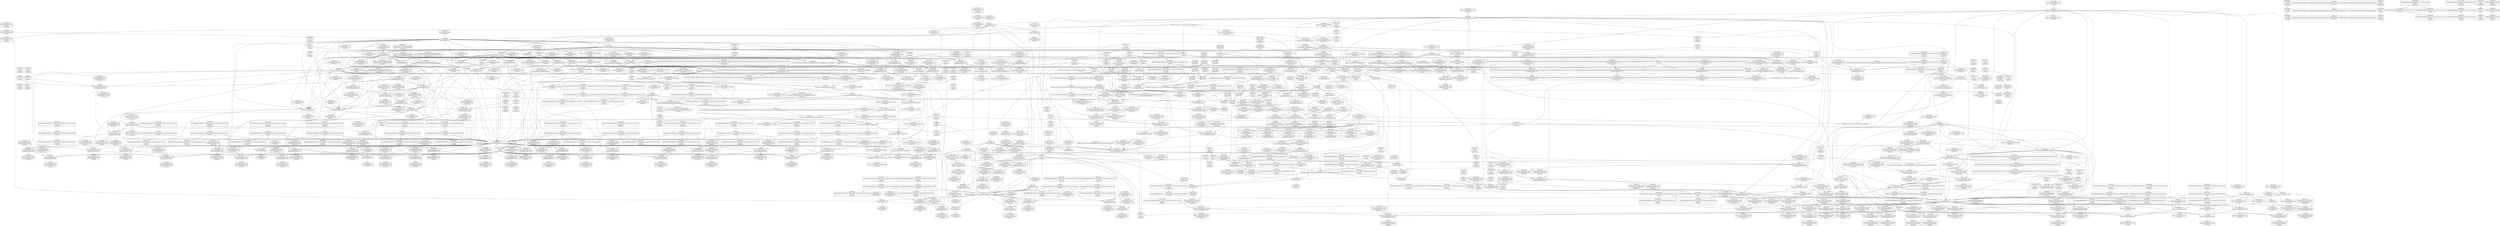 digraph {
	CE0x518a570 [shape=record,shape=Mrecord,label="{CE0x518a570|i64_14|*Constant*}"]
	CE0x51cbab0 [shape=record,shape=Mrecord,label="{CE0x51cbab0|cred_sid:_tmp5|security/selinux/hooks.c,196|*SummSource*}"]
	CE0x511c540 [shape=record,shape=Mrecord,label="{CE0x511c540|selinux_vm_enough_memory:_tmp11|security/selinux/hooks.c,2088}"]
	CE0x51860f0 [shape=record,shape=Mrecord,label="{CE0x51860f0|avc_has_perm_noaudit:_tsid|Function::avc_has_perm_noaudit&Arg::tsid::|*SummSource*}"]
	CE0x519a160 [shape=record,shape=Mrecord,label="{CE0x519a160|cred_has_capability:_ad|security/selinux/hooks.c, 1555|*SummSource*}"]
	CE0x51ca5d0 [shape=record,shape=Mrecord,label="{CE0x51ca5d0|cred_has_capability:_tmp4|security/selinux/hooks.c,1570|*SummSource*}"]
	CE0x5168540 [shape=record,shape=Mrecord,label="{CE0x5168540|_call_void_mcount()_#3|*SummSource*}"]
	CE0x519b500 [shape=record,shape=Mrecord,label="{CE0x519b500|i64**_getelementptr_inbounds_(_3_x_i64*_,_3_x_i64*_*___llvm_gcda_edge_table144,_i64_0,_i64_1)|*Constant*|*SummSource*}"]
	CE0x6e10630 [shape=record,shape=Mrecord,label="{CE0x6e10630|selinux_vm_enough_memory:_tobool|security/selinux/hooks.c,2088|*SummSink*}"]
	CE0x516af60 [shape=record,shape=Mrecord,label="{CE0x516af60|cred_sid:_tmp2}"]
	CE0x513a760 [shape=record,shape=Mrecord,label="{CE0x513a760|GLOBAL:_get_current|*Constant*|*SummSource*}"]
	CE0x511b340 [shape=record,shape=Mrecord,label="{CE0x511b340|selinux_capable:_bb|*SummSource*}"]
	CE0x516b8a0 [shape=record,shape=Mrecord,label="{CE0x516b8a0|cred_sid:_tmp3}"]
	CE0x51b6bb0 [shape=record,shape=Mrecord,label="{CE0x51b6bb0|cred_has_capability:_tmp31|security/selinux/hooks.c,1585|*SummSink*}"]
	CE0x51c8ee0 [shape=record,shape=Mrecord,label="{CE0x51c8ee0|0:_i64*,_array:_GCR___llvm_gcda_edge_table144_internal_unnamed_addr_constant_3_x_i64*_i64*_getelementptr_inbounds_(_21_x_i64_,_21_x_i64_*___llvm_gcov_ctr143,_i64_0,_i64_1),_i64*_getelementptr_inbounds_(_21_x_i64_,_21_x_i64_*___llvm_gcov_ctr143,_i64_0,_i64_2),_i64*_getelementptr_inbounds_(_21_x_i64_,_21_x_i64_*___llvm_gcov_ctr143,_i64_0,_i64_3)_:_elem_0::}"]
	CE0x51394d0 [shape=record,shape=Mrecord,label="{CE0x51394d0|i64*_getelementptr_inbounds_(_14_x_i64_,_14_x_i64_*___llvm_gcov_ctr160,_i64_0,_i64_8)|*Constant*}"]
	CE0x511c680 [shape=record,shape=Mrecord,label="{CE0x511c680|selinux_vm_enough_memory:_tmp10|security/selinux/hooks.c,2088|*SummSink*}"]
	CE0x5144200 [shape=record,shape=Mrecord,label="{CE0x5144200|selinux_vm_enough_memory:_tmp27|security/selinux/hooks.c,2093}"]
	CE0x518b420 [shape=record,shape=Mrecord,label="{CE0x518b420|cred_has_capability:_tmp18|security/selinux/hooks.c,1580|*SummSink*}"]
	CE0x5140a50 [shape=record,shape=Mrecord,label="{CE0x5140a50|selinux_vm_enough_memory:_tmp11|security/selinux/hooks.c,2088|*SummSource*}"]
	CE0x51a07f0 [shape=record,shape=Mrecord,label="{CE0x51a07f0|selinux_capable:_if.end}"]
	CE0x519c840 [shape=record,shape=Mrecord,label="{CE0x519c840|__llvm_gcov_indirect_counter_increment:_bb|*SummSource*}"]
	CE0x5152d10 [shape=record,shape=Mrecord,label="{CE0x5152d10|selinux_vm_enough_memory:_tmp7|security/selinux/hooks.c,2088|*SummSink*}"]
	CE0x5123530 [shape=record,shape=Mrecord,label="{CE0x5123530|i64*_getelementptr_inbounds_(_14_x_i64_,_14_x_i64_*___llvm_gcov_ctr160,_i64_0,_i64_9)|*Constant*|*SummSink*}"]
	CE0x5194e60 [shape=record,shape=Mrecord,label="{CE0x5194e60|_call_void_mcount()_#3}"]
	CE0x51abe30 [shape=record,shape=Mrecord,label="{CE0x51abe30|cred_has_capability:_tmp1}"]
	CE0x512f730 [shape=record,shape=Mrecord,label="{CE0x512f730|cred_has_capability:_tmp19|security/selinux/hooks.c,1580}"]
	CE0x5149c20 [shape=record,shape=Mrecord,label="{CE0x5149c20|cred_has_capability:_type|security/selinux/hooks.c,1562|*SummSink*}"]
	CE0x51aaf10 [shape=record,shape=Mrecord,label="{CE0x51aaf10|i32_1|*Constant*}"]
	CE0x51bee50 [shape=record,shape=Mrecord,label="{CE0x51bee50|cred_has_capability:_sw.bb2|*SummSource*}"]
	CE0x5182f70 [shape=record,shape=Mrecord,label="{CE0x5182f70|cred_has_capability:_do.end|*SummSink*}"]
	CE0x51265f0 [shape=record,shape=Mrecord,label="{CE0x51265f0|i32_2088|*Constant*|*SummSink*}"]
	CE0x516b0b0 [shape=record,shape=Mrecord,label="{CE0x516b0b0|i32_22|*Constant*}"]
	CE0x51812d0 [shape=record,shape=Mrecord,label="{CE0x51812d0|cred_has_capability:_do.body4}"]
	CE0x512c2c0 [shape=record,shape=Mrecord,label="{CE0x512c2c0|cred_sid:_entry}"]
	CE0x51b1410 [shape=record,shape=Mrecord,label="{CE0x51b1410|cred_has_capability:_tobool|security/selinux/hooks.c,1582|*SummSource*}"]
	CE0x5136dd0 [shape=record,shape=Mrecord,label="{CE0x5136dd0|selinux_vm_enough_memory:_cred|security/selinux/hooks.c,2088}"]
	CE0x5194b70 [shape=record,shape=Mrecord,label="{CE0x5194b70|selinux_capable:_tmp1|*SummSink*}"]
	CE0x518fe30 [shape=record,shape=Mrecord,label="{CE0x518fe30|i64*_getelementptr_inbounds_(_21_x_i64_,_21_x_i64_*___llvm_gcov_ctr143,_i64_0,_i64_9)|*Constant*}"]
	CE0x5142570 [shape=record,shape=Mrecord,label="{CE0x5142570|selinux_vm_enough_memory:_tmp21|security/selinux/hooks.c,2090}"]
	CE0x5194420 [shape=record,shape=Mrecord,label="{CE0x5194420|GLOBAL:_cred_has_capability|*Constant*}"]
	CE0x51929e0 [shape=record,shape=Mrecord,label="{CE0x51929e0|selinux_capable:_tmp1}"]
	CE0x514a330 [shape=record,shape=Mrecord,label="{CE0x514a330|cred_sid:_cred|Function::cred_sid&Arg::cred::|*SummSink*}"]
	CE0x5126510 [shape=record,shape=Mrecord,label="{CE0x5126510|i32_2088|*Constant*|*SummSource*}"]
	CE0x51220c0 [shape=record,shape=Mrecord,label="{CE0x51220c0|selinux_vm_enough_memory:_tmp4|security/selinux/hooks.c,2088|*SummSource*}"]
	CE0x51cc2f0 [shape=record,shape=Mrecord,label="{CE0x51cc2f0|cred_has_capability:_sw.default|*SummSink*}"]
	CE0x5149bb0 [shape=record,shape=Mrecord,label="{CE0x5149bb0|cred_has_capability:_and|security/selinux/hooks.c,1559|*SummSink*}"]
	CE0x51c4940 [shape=record,shape=Mrecord,label="{CE0x51c4940|_call_void_asm_sideeffect_1:_09ud2_0A.pushsection___bug_table,_22a_22_0A2:_09.long_1b_-_2b,_$_0:c_-_2b_0A_09.word_$_1:c_,_0_0A_09.org_2b+$_2:c_0A.popsection_,_i,i,i,_dirflag_,_fpsr_,_flags_(i8*_getelementptr_inbounds_(_25_x_i8_,_25_x_i8_*_.str3,_i32_0,_i32_0),_i32_1575,_i64_12)_#3,_!dbg_!27737,_!srcloc_!27740|security/selinux/hooks.c,1575}"]
	CE0x51b22b0 [shape=record,shape=Mrecord,label="{CE0x51b22b0|cred_has_capability:_tmp22|security/selinux/hooks.c,1582|*SummSource*}"]
	CE0x5195f40 [shape=record,shape=Mrecord,label="{CE0x5195f40|selinux_capable:_tmp6|security/selinux/hooks.c,2009|*SummSource*}"]
	CE0x51b1880 [shape=record,shape=Mrecord,label="{CE0x51b1880|i64_16|*Constant*|*SummSource*}"]
	CE0x51cb5d0 [shape=record,shape=Mrecord,label="{CE0x51cb5d0|0:_i32,_4:_i32,_8:_i32,_12:_i32,_:_CMRE_16,20_|*MultipleSource*|security/selinux/hooks.c,196|*LoadInst*|security/selinux/hooks.c,196|security/selinux/hooks.c,197}"]
	CE0x511b8c0 [shape=record,shape=Mrecord,label="{CE0x511b8c0|selinux_vm_enough_memory:_tmp1}"]
	CE0x519c760 [shape=record,shape=Mrecord,label="{CE0x519c760|__llvm_gcov_indirect_counter_increment:_exit|*SummSource*}"]
	CE0x512ff80 [shape=record,shape=Mrecord,label="{CE0x512ff80|cred_has_capability:_tmp20|security/selinux/hooks.c,1580|*SummSink*}"]
	CE0x5169360 [shape=record,shape=Mrecord,label="{CE0x5169360|cred_has_capability:_if.end10}"]
	CE0x51b2de0 [shape=record,shape=Mrecord,label="{CE0x51b2de0|cred_has_capability:_tmp24|security/selinux/hooks.c,1582|*SummSource*}"]
	CE0x51249c0 [shape=record,shape=Mrecord,label="{CE0x51249c0|selinux_vm_enough_memory:_if.end6}"]
	CE0x5117bc0 [shape=record,shape=Mrecord,label="{CE0x5117bc0|selinux_vm_enough_memory:_entry|*SummSink*}"]
	CE0x5192970 [shape=record,shape=Mrecord,label="{CE0x5192970|selinux_capable:_call|security/selinux/hooks.c,2007}"]
	CE0x514c280 [shape=record,shape=Mrecord,label="{CE0x514c280|i64*_getelementptr_inbounds_(_2_x_i64_,_2_x_i64_*___llvm_gcov_ctr98,_i64_0,_i64_0)|*Constant*|*SummSource*}"]
	CE0x5182e90 [shape=record,shape=Mrecord,label="{CE0x5182e90|cred_has_capability:_do.end|*SummSource*}"]
	CE0x51af150 [shape=record,shape=Mrecord,label="{CE0x51af150|avc_audit:_ssid|Function::avc_audit&Arg::ssid::|*SummSource*}"]
	CE0x5131a80 [shape=record,shape=Mrecord,label="{CE0x5131a80|selinux_vm_enough_memory:_if.then}"]
	CE0x51855d0 [shape=record,shape=Mrecord,label="{CE0x51855d0|avc_has_perm_noaudit:_entry}"]
	CE0x51b4c00 [shape=record,shape=Mrecord,label="{CE0x51b4c00|cred_has_capability:_tmp28|security/selinux/hooks.c,1584|*SummSource*}"]
	CE0x511b6d0 [shape=record,shape=Mrecord,label="{CE0x511b6d0|i64_1|*Constant*|*SummSink*}"]
	CE0x51232b0 [shape=record,shape=Mrecord,label="{CE0x51232b0|i64*_getelementptr_inbounds_(_14_x_i64_,_14_x_i64_*___llvm_gcov_ctr160,_i64_0,_i64_9)|*Constant*}"]
	CE0x5128e00 [shape=record,shape=Mrecord,label="{CE0x5128e00|selinux_capable:_cred|Function::selinux_capable&Arg::cred::}"]
	CE0x512ce40 [shape=record,shape=Mrecord,label="{CE0x512ce40|GLOBAL:_cap_capable|*Constant*}"]
	CE0x51b53e0 [shape=record,shape=Mrecord,label="{CE0x51b53e0|cred_has_capability:_tmp28|security/selinux/hooks.c,1584|*SummSink*}"]
	CE0x5145f70 [shape=record,shape=Mrecord,label="{CE0x5145f70|selinux_vm_enough_memory:_mm|Function::selinux_vm_enough_memory&Arg::mm::|*SummSink*}"]
	CE0x5149de0 [shape=record,shape=Mrecord,label="{CE0x5149de0|i64_1|*Constant*}"]
	CE0x5122a10 [shape=record,shape=Mrecord,label="{CE0x5122a10|i8_1|*Constant*|*SummSource*}"]
	CE0x5136640 [shape=record,shape=Mrecord,label="{CE0x5136640|selinux_vm_enough_memory:_cap_sys_admin.0|*SummSource*}"]
	CE0x51c4ed0 [shape=record,shape=Mrecord,label="{CE0x51c4ed0|void_(i8*,_i32,_i64)*_asm_sideeffect_1:_09ud2_0A.pushsection___bug_table,_22a_22_0A2:_09.long_1b_-_2b,_$_0:c_-_2b_0A_09.word_$_1:c_,_0_0A_09.org_2b+$_2:c_0A.popsection_,_i,i,i,_dirflag_,_fpsr_,_flags_}"]
	CE0x519f8f0 [shape=record,shape=Mrecord,label="{CE0x519f8f0|get_current:_tmp2|*SummSource*}"]
	CE0x51ac740 [shape=record,shape=Mrecord,label="{CE0x51ac740|cred_has_capability:_tmp5|security/selinux/hooks.c,1570}"]
	CE0x510f8e0 [shape=record,shape=Mrecord,label="{CE0x510f8e0|selinux_vm_enough_memory:_if.then5|*SummSink*}"]
	CE0x51afcf0 [shape=record,shape=Mrecord,label="{CE0x51afcf0|avc_audit:_requested|Function::avc_audit&Arg::requested::|*SummSource*}"]
	CE0x5119660 [shape=record,shape=Mrecord,label="{CE0x5119660|i64*_getelementptr_inbounds_(_14_x_i64_,_14_x_i64_*___llvm_gcov_ctr160,_i64_0,_i64_0)|*Constant*|*SummSource*}"]
	CE0x512f840 [shape=record,shape=Mrecord,label="{CE0x512f840|cred_has_capability:_tmp19|security/selinux/hooks.c,1580|*SummSource*}"]
	CE0x511bce0 [shape=record,shape=Mrecord,label="{CE0x511bce0|COLLAPSED:_GCMRE___llvm_gcov_ctr160_internal_global_14_x_i64_zeroinitializer:_elem_0:default:}"]
	CE0x513c030 [shape=record,shape=Mrecord,label="{CE0x513c030|selinux_vm_enough_memory:_call3|security/selinux/hooks.c,2088|*SummSource*}"]
	CE0x518fb80 [shape=record,shape=Mrecord,label="{CE0x518fb80|cred_has_capability:_tmp11|security/selinux/hooks.c,1575|*SummSink*}"]
	CE0x51b1b60 [shape=record,shape=Mrecord,label="{CE0x51b1b60|i64_15|*Constant*}"]
	CE0x5145e70 [shape=record,shape=Mrecord,label="{CE0x5145e70|selinux_vm_enough_memory:_mm|Function::selinux_vm_enough_memory&Arg::mm::}"]
	CE0x5164470 [shape=record,shape=Mrecord,label="{CE0x5164470|selinux_capable:_tmp10|security/selinux/hooks.c,2012|*SummSink*}"]
	CE0x51c9fe0 [shape=record,shape=Mrecord,label="{CE0x51c9fe0|__llvm_gcov_indirect_counter_increment:_tmp1|*SummSink*}"]
	CE0x511c190 [shape=record,shape=Mrecord,label="{CE0x511c190|selinux_vm_enough_memory:_tobool1|security/selinux/hooks.c,2088|*SummSource*}"]
	"CONST[source:2(external),value:0(static)][purpose:{operation}]"
	CE0x512ed40 [shape=record,shape=Mrecord,label="{CE0x512ed40|_call_void_mcount()_#3}"]
	CE0x516c0d0 [shape=record,shape=Mrecord,label="{CE0x516c0d0|_call_void_mcount()_#3}"]
	CE0x514ad10 [shape=record,shape=Mrecord,label="{CE0x514ad10|cred_has_capability:_call|security/selinux/hooks.c,1558|*SummSource*}"]
	CE0x519f960 [shape=record,shape=Mrecord,label="{CE0x519f960|get_current:_tmp2|*SummSink*}"]
	CE0x51c4460 [shape=record,shape=Mrecord,label="{CE0x51c4460|cred_has_capability:_tmp8|security/selinux/hooks.c,1575|*SummSource*}"]
	CE0x512f470 [shape=record,shape=Mrecord,label="{CE0x512f470|GLOBAL:___llvm_gcov_ctr143|Global_var:__llvm_gcov_ctr143|*SummSource*}"]
	CE0x510b130 [shape=record,shape=Mrecord,label="{CE0x510b130|i64_4|*Constant*|*SummSource*}"]
	CE0x5191a10 [shape=record,shape=Mrecord,label="{CE0x5191a10|selinux_capable:_tmp2|security/selinux/hooks.c,2008|*SummSource*}"]
	CE0x5150a10 [shape=record,shape=Mrecord,label="{CE0x5150a10|selinux_vm_enough_memory:_tmp7|security/selinux/hooks.c,2088}"]
	CE0x511f3b0 [shape=record,shape=Mrecord,label="{CE0x511f3b0|i64*_getelementptr_inbounds_(_14_x_i64_,_14_x_i64_*___llvm_gcov_ctr160,_i64_0,_i64_8)|*Constant*|*SummSource*}"]
	CE0x51c6710 [shape=record,shape=Mrecord,label="{CE0x51c6710|i64*_null|*Constant*|*SummSource*}"]
	CE0x51206e0 [shape=record,shape=Mrecord,label="{CE0x51206e0|i32_21|*Constant*|*SummSource*}"]
	CE0x5147ec0 [shape=record,shape=Mrecord,label="{CE0x5147ec0|selinux_capable:_return|*SummSink*}"]
	CE0x5169b90 [shape=record,shape=Mrecord,label="{CE0x5169b90|selinux_capable:_tobool|security/selinux/hooks.c,2008|*SummSink*}"]
	CE0x51a6750 [shape=record,shape=Mrecord,label="{CE0x51a6750|cred_has_capability:_if.end10|*SummSource*}"]
	CE0x511dbf0 [shape=record,shape=Mrecord,label="{CE0x511dbf0|i64*_getelementptr_inbounds_(_14_x_i64_,_14_x_i64_*___llvm_gcov_ctr160,_i64_0,_i64_13)|*Constant*}"]
	CE0x51b8170 [shape=record,shape=Mrecord,label="{CE0x51b8170|cred_has_capability:_retval.0}"]
	CE0x51225d0 [shape=record,shape=Mrecord,label="{CE0x51225d0|selinux_vm_enough_memory:_tmp5|security/selinux/hooks.c,2088|*SummSink*}"]
	CE0x5124020 [shape=record,shape=Mrecord,label="{CE0x5124020|selinux_vm_enough_memory:_tmp3|*SummSink*}"]
	CE0x513aa50 [shape=record,shape=Mrecord,label="{CE0x513aa50|get_current:_entry}"]
	CE0x5142ab0 [shape=record,shape=Mrecord,label="{CE0x5142ab0|%struct.task_struct*_(%struct.task_struct**)*_asm_movq_%gs:$_1:P_,$0_,_r,im,_dirflag_,_fpsr_,_flags_}"]
	CE0x5180ea0 [shape=record,shape=Mrecord,label="{CE0x5180ea0|selinux_capable:_tmp11|security/selinux/hooks.c,2012|*SummSource*}"]
	CE0x51ac0d0 [shape=record,shape=Mrecord,label="{CE0x51ac0d0|cred_has_capability:_tmp1|*SummSource*}"]
	CE0x51a3630 [shape=record,shape=Mrecord,label="{CE0x51a3630|i64**_getelementptr_inbounds_(_3_x_i64*_,_3_x_i64*_*___llvm_gcda_edge_table144,_i64_0,_i64_1)|*Constant*}"]
	CE0x5140e60 [shape=record,shape=Mrecord,label="{CE0x5140e60|GLOBAL:___llvm_gcov_global_state_pred145|Global_var:__llvm_gcov_global_state_pred145|*SummSource*}"]
	CE0x5141ab0 [shape=record,shape=Mrecord,label="{CE0x5141ab0|selinux_vm_enough_memory:_tmp24|security/selinux/hooks.c,2091|*SummSource*}"]
	CE0x51b8f80 [shape=record,shape=Mrecord,label="{CE0x51b8f80|cred_has_capability:_tmp33|security/selinux/hooks.c,1586|*SummSink*}"]
	CE0x51a2620 [shape=record,shape=Mrecord,label="{CE0x51a2620|cred_has_capability:_tmp|*SummSource*}"]
	CE0x5148020 [shape=record,shape=Mrecord,label="{CE0x5148020|i64*_getelementptr_inbounds_(_6_x_i64_,_6_x_i64_*___llvm_gcov_ctr142,_i64_0,_i64_0)|*Constant*}"]
	CE0x5182b20 [shape=record,shape=Mrecord,label="{CE0x5182b20|cred_has_capability:_return|*SummSource*}"]
	CE0x514a600 [shape=record,shape=Mrecord,label="{CE0x514a600|cred_sid:_tmp1|*SummSink*}"]
	CE0x5187890 [shape=record,shape=Mrecord,label="{CE0x5187890|_ret_i32_%rc.0,_!dbg_!27793|security/selinux/avc.c,744|*SummSource*}"]
	CE0x51b4860 [shape=record,shape=Mrecord,label="{CE0x51b4860|cred_has_capability:_tmp27|security/selinux/hooks.c,1583|*SummSource*}"]
	CE0x5140bd0 [shape=record,shape=Mrecord,label="{CE0x5140bd0|selinux_vm_enough_memory:_tmp11|security/selinux/hooks.c,2088|*SummSink*}"]
	CE0x51aa5d0 [shape=record,shape=Mrecord,label="{CE0x51aa5d0|cred_has_capability:_u|security/selinux/hooks.c,1563|*SummSource*}"]
	CE0x5138b00 [shape=record,shape=Mrecord,label="{CE0x5138b00|i64_4|*Constant*}"]
	CE0x51c8660 [shape=record,shape=Mrecord,label="{CE0x51c8660|_call_void_mcount()_#3|*SummSink*}"]
	CE0x5136870 [shape=record,shape=Mrecord,label="{CE0x5136870|i32_1|*Constant*|*SummSource*}"]
	CE0x5198b70 [shape=record,shape=Mrecord,label="{CE0x5198b70|cred_has_capability:_tmp16|security/selinux/hooks.c,1576|*SummSource*}"]
	CE0x51b5370 [shape=record,shape=Mrecord,label="{CE0x51b5370|i64*_getelementptr_inbounds_(_21_x_i64_,_21_x_i64_*___llvm_gcov_ctr143,_i64_0,_i64_18)|*Constant*|*SummSink*}"]
	CE0x51b03f0 [shape=record,shape=Mrecord,label="{CE0x51b03f0|avc_audit:_result|Function::avc_audit&Arg::result::}"]
	CE0x51a7d20 [shape=record,shape=Mrecord,label="{CE0x51a7d20|i8*_getelementptr_inbounds_(_40_x_i8_,_40_x_i8_*_.str49,_i32_0,_i32_0)|*Constant*}"]
	CE0x51ada90 [shape=record,shape=Mrecord,label="{CE0x51ada90|cred_has_capability:_call8|security/selinux/hooks.c,1581|*SummSink*}"]
	CE0x51c69d0 [shape=record,shape=Mrecord,label="{CE0x51c69d0|i32_5|*Constant*|*SummSource*}"]
	CE0x51b0ac0 [shape=record,shape=Mrecord,label="{CE0x51b0ac0|avc_audit:_a|Function::avc_audit&Arg::a::|*SummSink*}"]
	CE0x5119030 [shape=record,shape=Mrecord,label="{CE0x5119030|selinux_vm_enough_memory:_tmp}"]
	CE0x514c350 [shape=record,shape=Mrecord,label="{CE0x514c350|cred_has_capability:_return}"]
	CE0x5130340 [shape=record,shape=Mrecord,label="{CE0x5130340|cred_has_capability:_cred|Function::cred_has_capability&Arg::cred::|*SummSink*}"]
	CE0x513f430 [shape=record,shape=Mrecord,label="{CE0x513f430|i64*_getelementptr_inbounds_(_21_x_i64_,_21_x_i64_*___llvm_gcov_ctr143,_i64_0,_i64_8)|*Constant*}"]
	CE0x511daa0 [shape=record,shape=Mrecord,label="{CE0x511daa0|selinux_vm_enough_memory:_tmp26|security/selinux/hooks.c,2093}"]
	CE0x511de10 [shape=record,shape=Mrecord,label="{CE0x511de10|i64*_getelementptr_inbounds_(_14_x_i64_,_14_x_i64_*___llvm_gcov_ctr160,_i64_0,_i64_13)|*Constant*|*SummSink*}"]
	CE0x511f7f0 [shape=record,shape=Mrecord,label="{CE0x511f7f0|0:_i8,_:_GCMR_selinux_vm_enough_memory.__warned_internal_global_i8_0,_section_.data.unlikely_,_align_1:_elem_0:default:}"]
	CE0x5140fa0 [shape=record,shape=Mrecord,label="{CE0x5140fa0|GLOBAL:___llvm_gcov_global_state_pred145|Global_var:__llvm_gcov_global_state_pred145|*SummSink*}"]
	CE0x51449f0 [shape=record,shape=Mrecord,label="{CE0x51449f0|void_(i8*,_i32,_i64)*_asm_sideeffect_1:_09ud2_0A.pushsection___bug_table,_22a_22_0A2:_09.long_1b_-_2b,_$_0:c_-_2b_0A_09.word_$_1:c_,_0_0A_09.org_2b+$_2:c_0A.popsection_,_i,i,i,_dirflag_,_fpsr_,_flags_|*SummSource*}"]
	CE0x5138370 [shape=record,shape=Mrecord,label="{CE0x5138370|selinux_vm_enough_memory:_land.lhs.true|*SummSink*}"]
	CE0x5120f00 [shape=record,shape=Mrecord,label="{CE0x5120f00|selinux_capable:_audit|Function::selinux_capable&Arg::audit::|*SummSource*}"]
	CE0x51663c0 [shape=record,shape=Mrecord,label="{CE0x51663c0|i64*_getelementptr_inbounds_(_21_x_i64_,_21_x_i64_*___llvm_gcov_ctr143,_i64_0,_i64_6)|*Constant*|*SummSink*}"]
	CE0x511b1f0 [shape=record,shape=Mrecord,label="{CE0x511b1f0|__llvm_gcov_indirect_counter_increment:_tmp6|*SummSource*}"]
	CE0x51b31d0 [shape=record,shape=Mrecord,label="{CE0x51b31d0|cred_has_capability:_tmp25|security/selinux/hooks.c,1582}"]
	CE0x51934c0 [shape=record,shape=Mrecord,label="{CE0x51934c0|0:_i32,_:_GCMR___llvm_gcov_global_state_pred145_internal_unnamed_addr_global_i32_-1:_elem_0:default:}"]
	CE0x5145d30 [shape=record,shape=Mrecord,label="{CE0x5145d30|GLOBAL:___vm_enough_memory|*Constant*|*SummSink*}"]
	CE0x516d330 [shape=record,shape=Mrecord,label="{CE0x516d330|selinux_capable:_bb}"]
	CE0x5167c40 [shape=record,shape=Mrecord,label="{CE0x5167c40|__llvm_gcov_indirect_counter_increment:_pred}"]
	CE0x51bd8b0 [shape=record,shape=Mrecord,label="{CE0x51bd8b0|0:_i32,_4:_i32,_8:_i32,_12:_i32,_:_CMRE_8,12_|*MultipleSource*|security/selinux/hooks.c,196|*LoadInst*|security/selinux/hooks.c,196|security/selinux/hooks.c,197}"]
	CE0x511f860 [shape=record,shape=Mrecord,label="{CE0x511f860|selinux_vm_enough_memory:_tmp8|security/selinux/hooks.c,2088}"]
	CE0x5183c50 [shape=record,shape=Mrecord,label="{CE0x5183c50|cred_has_capability:_tmp17|security/selinux/hooks.c,1576|*SummSource*}"]
	CE0x51c5a00 [shape=record,shape=Mrecord,label="{CE0x51c5a00|cred_has_capability:_cap1|security/selinux/hooks.c,1563}"]
	CE0x5118d70 [shape=record,shape=Mrecord,label="{CE0x5118d70|selinux_vm_enough_memory:_tmp|*SummSource*}"]
	CE0x6e10710 [shape=record,shape=Mrecord,label="{CE0x6e10710|i64_3|*Constant*}"]
	CE0x5167590 [shape=record,shape=Mrecord,label="{CE0x5167590|i8*_getelementptr_inbounds_(_40_x_i8_,_40_x_i8_*_.str49,_i32_0,_i32_0)|*Constant*|*SummSource*}"]
	CE0x51a2720 [shape=record,shape=Mrecord,label="{CE0x51a2720|cred_has_capability:_tmp|*SummSink*}"]
	CE0x70449a0 [shape=record,shape=Mrecord,label="{CE0x70449a0|GLOBAL:___llvm_gcov_ctr160|Global_var:__llvm_gcov_ctr160|*SummSink*}"]
	CE0x511c0c0 [shape=record,shape=Mrecord,label="{CE0x511c0c0|selinux_vm_enough_memory:_tobool1|security/selinux/hooks.c,2088}"]
	CE0x5185a50 [shape=record,shape=Mrecord,label="{CE0x5185a50|avc_has_perm_noaudit:_ssid|Function::avc_has_perm_noaudit&Arg::ssid::}"]
	CE0x516be30 [shape=record,shape=Mrecord,label="{CE0x516be30|cred_sid:_tmp3|*SummSink*}"]
	CE0x514b8b0 [shape=record,shape=Mrecord,label="{CE0x514b8b0|selinux_capable:_if.end|*SummSource*}"]
	CE0x519b620 [shape=record,shape=Mrecord,label="{CE0x519b620|__llvm_gcov_indirect_counter_increment:_counters|Function::__llvm_gcov_indirect_counter_increment&Arg::counters::|*SummSource*}"]
	CE0x5124a70 [shape=record,shape=Mrecord,label="{CE0x5124a70|i64_1|*Constant*}"]
	CE0x51b0820 [shape=record,shape=Mrecord,label="{CE0x51b0820|avc_audit:_a|Function::avc_audit&Arg::a::}"]
	CE0x51b4c70 [shape=record,shape=Mrecord,label="{CE0x51b4c70|cred_has_capability:_tmp28|security/selinux/hooks.c,1584}"]
	CE0x51c43f0 [shape=record,shape=Mrecord,label="{CE0x51c43f0|cred_has_capability:_tmp8|security/selinux/hooks.c,1575}"]
	CE0x5186940 [shape=record,shape=Mrecord,label="{CE0x5186940|avc_has_perm_noaudit:_requested|Function::avc_has_perm_noaudit&Arg::requested::}"]
	CE0x518ab60 [shape=record,shape=Mrecord,label="{CE0x518ab60|i64_14|*Constant*|*SummSink*}"]
	CE0x51b66c0 [shape=record,shape=Mrecord,label="{CE0x51b66c0|i64*_getelementptr_inbounds_(_21_x_i64_,_21_x_i64_*___llvm_gcov_ctr143,_i64_0,_i64_19)|*Constant*}"]
	CE0x51cb6b0 [shape=record,shape=Mrecord,label="{CE0x51cb6b0|cred_has_capability:_sw.epilog}"]
	CE0x5168650 [shape=record,shape=Mrecord,label="{CE0x5168650|_call_void_mcount()_#3|*SummSink*}"]
	CE0x513b820 [shape=record,shape=Mrecord,label="{CE0x513b820|_call_void_lockdep_rcu_suspicious(i8*_getelementptr_inbounds_(_25_x_i8_,_25_x_i8_*_.str3,_i32_0,_i32_0),_i32_2088,_i8*_getelementptr_inbounds_(_45_x_i8_,_45_x_i8_*_.str12,_i32_0,_i32_0))_#10,_!dbg_!27730|security/selinux/hooks.c,2088|*SummSink*}"]
	CE0x51a0520 [shape=record,shape=Mrecord,label="{CE0x51a0520|cred_sid:_tmp|*SummSource*}"]
	CE0x5137320 [shape=record,shape=Mrecord,label="{CE0x5137320|selinux_vm_enough_memory:_tmp19|security/selinux/hooks.c,2088}"]
	CE0x51c5920 [shape=record,shape=Mrecord,label="{CE0x51c5920|cred_has_capability:_u|security/selinux/hooks.c,1563|*SummSink*}"]
	CE0x516d1a0 [shape=record,shape=Mrecord,label="{CE0x516d1a0|cred_has_capability:_do.end}"]
	CE0x51cabe0 [shape=record,shape=Mrecord,label="{CE0x51cabe0|cred_sid:_tmp4|*LoadInst*|security/selinux/hooks.c,196}"]
	CE0x51bc570 [shape=record,shape=Mrecord,label="{CE0x51bc570|cred_sid:_sid|security/selinux/hooks.c,197|*SummSource*}"]
	CE0x5191930 [shape=record,shape=Mrecord,label="{CE0x5191930|selinux_capable:_tmp2|security/selinux/hooks.c,2008}"]
	CE0x5121330 [shape=record,shape=Mrecord,label="{CE0x5121330|_ret_i32_%retval.0,_!dbg_!27725|security/selinux/hooks.c,2012|*SummSink*}"]
	CE0x513a8c0 [shape=record,shape=Mrecord,label="{CE0x513a8c0|GLOBAL:_get_current|*Constant*|*SummSink*}"]
	CE0x51634d0 [shape=record,shape=Mrecord,label="{CE0x51634d0|i64*_getelementptr_inbounds_(_6_x_i64_,_6_x_i64_*___llvm_gcov_ctr142,_i64_0,_i64_5)|*Constant*}"]
	CE0x5185b70 [shape=record,shape=Mrecord,label="{CE0x5185b70|avc_has_perm_noaudit:_ssid|Function::avc_has_perm_noaudit&Arg::ssid::|*SummSource*}"]
	CE0x5124f30 [shape=record,shape=Mrecord,label="{CE0x5124f30|selinux_vm_enough_memory:_tmp21|security/selinux/hooks.c,2090|*SummSink*}"]
	CE0x51379f0 [shape=record,shape=Mrecord,label="{CE0x51379f0|i64*_getelementptr_inbounds_(_14_x_i64_,_14_x_i64_*___llvm_gcov_ctr160,_i64_0,_i64_6)|*Constant*|*SummSource*}"]
	CE0x5194fa0 [shape=record,shape=Mrecord,label="{CE0x5194fa0|i32_0|*Constant*}"]
	CE0x5131dc0 [shape=record,shape=Mrecord,label="{CE0x5131dc0|selinux_vm_enough_memory:_call4|security/selinux/hooks.c,2088}"]
	CE0x51ac330 [shape=record,shape=Mrecord,label="{CE0x51ac330|__llvm_gcov_indirect_counter_increment:_tmp5|*SummSource*}"]
	CE0x51ab560 [shape=record,shape=Mrecord,label="{CE0x51ab560|__llvm_gcov_indirect_counter_increment:_tmp3}"]
	CE0x5190e20 [shape=record,shape=Mrecord,label="{CE0x5190e20|cred_has_capability:_tmp13|security/selinux/hooks.c,1575|*SummSink*}"]
	CE0x5113e90 [shape=record,shape=Mrecord,label="{CE0x5113e90|selinux_vm_enough_memory:_bb}"]
	CE0x5117300 [shape=record,shape=Mrecord,label="{CE0x5117300|selinux_vm_enough_memory:_land.lhs.true2}"]
	CE0x5137830 [shape=record,shape=Mrecord,label="{CE0x5137830|i64*_getelementptr_inbounds_(_14_x_i64_,_14_x_i64_*___llvm_gcov_ctr160,_i64_0,_i64_6)|*Constant*}"]
	CE0x51847e0 [shape=record,shape=Mrecord,label="{CE0x51847e0|i16_47|*Constant*|*SummSink*}"]
	CE0x51260b0 [shape=record,shape=Mrecord,label="{CE0x51260b0|i64*_getelementptr_inbounds_(_14_x_i64_,_14_x_i64_*___llvm_gcov_ctr160,_i64_0,_i64_12)|*Constant*}"]
	CE0x51105b0 [shape=record,shape=Mrecord,label="{CE0x51105b0|selinux_vm_enough_memory:_if.end|*SummSink*}"]
	CE0x51c8780 [shape=record,shape=Mrecord,label="{CE0x51c8780|cred_has_capability:_call|security/selinux/hooks.c,1558}"]
	CE0x5199d70 [shape=record,shape=Mrecord,label="{CE0x5199d70|i64*_getelementptr_inbounds_(_21_x_i64_,_21_x_i64_*___llvm_gcov_ctr143,_i64_0,_i64_12)|*Constant*|*SummSink*}"]
	CE0x5132a00 [shape=record,shape=Mrecord,label="{CE0x5132a00|selinux_capable:_entry|*SummSink*}"]
	CE0x5138a20 [shape=record,shape=Mrecord,label="{CE0x5138a20|selinux_vm_enough_memory:_tmp8|security/selinux/hooks.c,2088|*SummSource*}"]
	CE0x5130c30 [shape=record,shape=Mrecord,label="{CE0x5130c30|cred_has_capability:_cap|Function::cred_has_capability&Arg::cap::}"]
	CE0x51b4f60 [shape=record,shape=Mrecord,label="{CE0x51b4f60|i64*_getelementptr_inbounds_(_21_x_i64_,_21_x_i64_*___llvm_gcov_ctr143,_i64_0,_i64_18)|*Constant*}"]
	CE0x5186ad0 [shape=record,shape=Mrecord,label="{CE0x5186ad0|avc_has_perm_noaudit:_requested|Function::avc_has_perm_noaudit&Arg::requested::|*SummSource*}"]
	CE0x51b0680 [shape=record,shape=Mrecord,label="{CE0x51b0680|avc_audit:_result|Function::avc_audit&Arg::result::|*SummSink*}"]
	CE0x516c570 [shape=record,shape=Mrecord,label="{CE0x516c570|_call_void_mcount()_#3|*SummSource*}"]
	CE0x5164900 [shape=record,shape=Mrecord,label="{CE0x5164900|_ret_void|*SummSink*}"]
	CE0x512b2a0 [shape=record,shape=Mrecord,label="{CE0x512b2a0|i64*_getelementptr_inbounds_(_2_x_i64_,_2_x_i64_*___llvm_gcov_ctr98,_i64_0,_i64_0)|*Constant*}"]
	CE0x516a3b0 [shape=record,shape=Mrecord,label="{CE0x516a3b0|i8_3|*Constant*|*SummSink*}"]
	CE0x511fdf0 [shape=record,shape=Mrecord,label="{CE0x511fdf0|i64*_getelementptr_inbounds_(_6_x_i64_,_6_x_i64_*___llvm_gcov_ctr142,_i64_0,_i64_4)|*Constant*|*SummSource*}"]
	CE0x5122560 [shape=record,shape=Mrecord,label="{CE0x5122560|selinux_vm_enough_memory:_tmp5|security/selinux/hooks.c,2088|*SummSource*}"]
	CE0x513fcc0 [shape=record,shape=Mrecord,label="{CE0x513fcc0|get_current:_tmp4|./arch/x86/include/asm/current.h,14|*SummSource*}"]
	CE0x513ee10 [shape=record,shape=Mrecord,label="{CE0x513ee10|i64*_getelementptr_inbounds_(_21_x_i64_,_21_x_i64_*___llvm_gcov_ctr143,_i64_0,_i64_8)|*Constant*|*SummSink*}"]
	CE0x6477fe0 [shape=record,shape=Mrecord,label="{CE0x6477fe0|GLOBAL:___llvm_gcov_ctr160|Global_var:__llvm_gcov_ctr160|*SummSource*}"]
	CE0x5169b20 [shape=record,shape=Mrecord,label="{CE0x5169b20|selinux_capable:_tobool|security/selinux/hooks.c,2008}"]
	CE0x5116e30 [shape=record,shape=Mrecord,label="{CE0x5116e30|selinux_vm_enough_memory:_call|security/selinux/hooks.c,2088|*SummSource*}"]
	CE0x5128ef0 [shape=record,shape=Mrecord,label="{CE0x5128ef0|selinux_capable:_cred|Function::selinux_capable&Arg::cred::|*SummSource*}"]
	CE0x512ede0 [shape=record,shape=Mrecord,label="{CE0x512ede0|_call_void_mcount()_#3|*SummSource*}"]
	CE0x51afe60 [shape=record,shape=Mrecord,label="{CE0x51afe60|avc_audit:_requested|Function::avc_audit&Arg::requested::|*SummSink*}"]
	CE0x519fe00 [shape=record,shape=Mrecord,label="{CE0x519fe00|get_current:_tmp|*SummSource*}"]
	CE0x5192a50 [shape=record,shape=Mrecord,label="{CE0x5192a50|selinux_capable:_tmp1|*SummSource*}"]
	CE0x51ad430 [shape=record,shape=Mrecord,label="{CE0x51ad430|cred_has_capability:_tmp21|security/selinux/hooks.c,1580|*SummSink*}"]
	CE0x51a6020 [shape=record,shape=Mrecord,label="{CE0x51a6020|cred_has_capability:_if.then9|*SummSink*}"]
	CE0x51a7a40 [shape=record,shape=Mrecord,label="{CE0x51a7a40|cred_has_capability:_tmp7|security/selinux/hooks.c,1574|*SummSource*}"]
	CE0x5143f50 [shape=record,shape=Mrecord,label="{CE0x5143f50|selinux_capable:_tmp4|security/selinux/hooks.c,2008|*SummSource*}"]
	CE0x51c9ce0 [shape=record,shape=Mrecord,label="{CE0x51c9ce0|avc_audit:_entry|*SummSource*}"]
	CE0x51b1290 [shape=record,shape=Mrecord,label="{CE0x51b1290|cred_has_capability:_tobool|security/selinux/hooks.c,1582}"]
	CE0x51a6180 [shape=record,shape=Mrecord,label="{CE0x51a6180|cred_has_capability:_do.end6|*SummSource*}"]
	CE0x5135630 [shape=record,shape=Mrecord,label="{CE0x5135630|selinux_vm_enough_memory:_tmp10|security/selinux/hooks.c,2088}"]
	CE0x51818e0 [shape=record,shape=Mrecord,label="{CE0x51818e0|cred_has_capability:_type|security/selinux/hooks.c,1562}"]
	CE0x51227e0 [shape=record,shape=Mrecord,label="{CE0x51227e0|i64_0|*Constant*|*SummSink*}"]
	CE0x51a2830 [shape=record,shape=Mrecord,label="{CE0x51a2830|i64_1|*Constant*}"]
	CE0x51b6a20 [shape=record,shape=Mrecord,label="{CE0x51b6a20|i64*_getelementptr_inbounds_(_21_x_i64_,_21_x_i64_*___llvm_gcov_ctr143,_i64_0,_i64_19)|*Constant*|*SummSource*}"]
	CE0x51297d0 [shape=record,shape=Mrecord,label="{CE0x51297d0|selinux_capable:_ns|Function::selinux_capable&Arg::ns::|*SummSource*}"]
	CE0x51a6a50 [shape=record,shape=Mrecord,label="{CE0x51a6a50|_call_void___llvm_gcov_indirect_counter_increment(i32*___llvm_gcov_global_state_pred145,_i64**_getelementptr_inbounds_(_3_x_i64*_,_3_x_i64*_*___llvm_gcda_edge_table144,_i64_0,_i64_0)),_!dbg_!27734|security/selinux/hooks.c,1574|*SummSink*}"]
	CE0x51c46b0 [shape=record,shape=Mrecord,label="{CE0x51c46b0|cred_has_capability:_tmp8|security/selinux/hooks.c,1575|*SummSink*}"]
	CE0x516d2c0 [shape=record,shape=Mrecord,label="{CE0x516d2c0|i64*_getelementptr_inbounds_(_6_x_i64_,_6_x_i64_*___llvm_gcov_ctr142,_i64_0,_i64_0)|*Constant*|*SummSink*}"]
	CE0x512dee0 [shape=record,shape=Mrecord,label="{CE0x512dee0|i32_1575|*Constant*|*SummSink*}"]
	CE0x5130bc0 [shape=record,shape=Mrecord,label="{CE0x5130bc0|_ret_i32_%retval.0,_!dbg_!27765|security/selinux/hooks.c,1586}"]
	CE0x519c7d0 [shape=record,shape=Mrecord,label="{CE0x519c7d0|i32_-1|*Constant*}"]
	CE0x512d740 [shape=record,shape=Mrecord,label="{CE0x512d740|selinux_capable:_return|*SummSource*}"]
	CE0x5195ed0 [shape=record,shape=Mrecord,label="{CE0x5195ed0|selinux_capable:_tmp6|security/selinux/hooks.c,2009}"]
	CE0x51aa7b0 [shape=record,shape=Mrecord,label="{CE0x51aa7b0|cred_has_capability:_u|security/selinux/hooks.c,1563}"]
	CE0x5185450 [shape=record,shape=Mrecord,label="{CE0x5185450|GLOBAL:_avc_has_perm_noaudit|*Constant*|*SummSink*}"]
	CE0x51355c0 [shape=record,shape=Mrecord,label="{CE0x51355c0|selinux_vm_enough_memory:_tmp9|security/selinux/hooks.c,2088|*SummSource*}"]
	CE0x5122b70 [shape=record,shape=Mrecord,label="{CE0x5122b70|i8_1|*Constant*|*SummSink*}"]
	CE0x51b19a0 [shape=record,shape=Mrecord,label="{CE0x51b19a0|i64_16|*Constant*|*SummSink*}"]
	CE0x510b080 [shape=record,shape=Mrecord,label="{CE0x510b080|selinux_vm_enough_memory:_tobool|security/selinux/hooks.c,2088}"]
	CE0x5146470 [shape=record,shape=Mrecord,label="{CE0x5146470|selinux_vm_enough_memory:_pages|Function::selinux_vm_enough_memory&Arg::pages::|*SummSource*}"]
	CE0x5144e30 [shape=record,shape=Mrecord,label="{CE0x5144e30|void_(i8*,_i32,_i64)*_asm_sideeffect_1:_09ud2_0A.pushsection___bug_table,_22a_22_0A2:_09.long_1b_-_2b,_$_0:c_-_2b_0A_09.word_$_1:c_,_0_0A_09.org_2b+$_2:c_0A.popsection_,_i,i,i,_dirflag_,_fpsr_,_flags_|*SummSink*}"]
	CE0x51254d0 [shape=record,shape=Mrecord,label="{CE0x51254d0|selinux_vm_enough_memory:_tmp22|security/selinux/hooks.c,2090|*SummSink*}"]
	CE0x519fae0 [shape=record,shape=Mrecord,label="{CE0x519fae0|cred_has_capability:_sw.bb|*SummSource*}"]
	CE0x5166320 [shape=record,shape=Mrecord,label="{CE0x5166320|i32_0|*Constant*}"]
	CE0x51c8490 [shape=record,shape=Mrecord,label="{CE0x51c8490|0:_i32,_4:_i32,_8:_i32,_12:_i32,_:_CMRE_0,4_|*MultipleSource*|security/selinux/hooks.c,196|*LoadInst*|security/selinux/hooks.c,196|security/selinux/hooks.c,197}"]
	CE0x5199960 [shape=record,shape=Mrecord,label="{CE0x5199960|i64*_getelementptr_inbounds_(_21_x_i64_,_21_x_i64_*___llvm_gcov_ctr143,_i64_0,_i64_12)|*Constant*}"]
	CE0x5199e50 [shape=record,shape=Mrecord,label="{CE0x5199e50|cred_has_capability:_tmp17|security/selinux/hooks.c,1576|*SummSink*}"]
	CE0x51a78d0 [shape=record,shape=Mrecord,label="{CE0x51a78d0|cred_has_capability:_tmp7|security/selinux/hooks.c,1574}"]
	CE0x5117250 [shape=record,shape=Mrecord,label="{CE0x5117250|selinux_vm_enough_memory:_tmp4|security/selinux/hooks.c,2088}"]
	CE0x512fe10 [shape=record,shape=Mrecord,label="{CE0x512fe10|cred_has_capability:_tmp20|security/selinux/hooks.c,1580|*SummSource*}"]
	CE0x511ac80 [shape=record,shape=Mrecord,label="{CE0x511ac80|selinux_capable:_tmp|*SummSource*}"]
	CE0x5122d10 [shape=record,shape=Mrecord,label="{CE0x5122d10|i32_0|*Constant*|*SummSink*}"]
	CE0x5123910 [shape=record,shape=Mrecord,label="{CE0x5123910|get_current:_tmp|*SummSink*}"]
	CE0x5184cf0 [shape=record,shape=Mrecord,label="{CE0x5184cf0|cred_has_capability:_call7|security/selinux/hooks.c,1579}"]
	CE0x5187120 [shape=record,shape=Mrecord,label="{CE0x5187120|avc_has_perm_noaudit:_flags|Function::avc_has_perm_noaudit&Arg::flags::|*SummSource*}"]
	CE0x5192dd0 [shape=record,shape=Mrecord,label="{CE0x5192dd0|cred_has_capability:_do.body|*SummSource*}"]
	CE0x516da80 [shape=record,shape=Mrecord,label="{CE0x516da80|selinux_capable:_tmp7|security/selinux/hooks.c,2009|*SummSource*}"]
	CE0x5129000 [shape=record,shape=Mrecord,label="{CE0x5129000|selinux_capable:_cred|Function::selinux_capable&Arg::cred::|*SummSink*}"]
	CE0x5de3c50 [shape=record,shape=Mrecord,label="{CE0x5de3c50|selinux_vm_enough_memory:_tmp13|security/selinux/hooks.c,2088|*SummSource*}"]
	CE0x51ca9c0 [shape=record,shape=Mrecord,label="{CE0x51ca9c0|cred_has_capability:_tmp5|security/selinux/hooks.c,1570|*SummSink*}"]
	CE0x5195fb0 [shape=record,shape=Mrecord,label="{CE0x5195fb0|selinux_capable:_tmp6|security/selinux/hooks.c,2009|*SummSink*}"]
	CE0x51a5dc0 [shape=record,shape=Mrecord,label="{CE0x51a5dc0|cred_has_capability:_do.cond|*SummSource*}"]
	CE0x513b890 [shape=record,shape=Mrecord,label="{CE0x513b890|i8*_getelementptr_inbounds_(_25_x_i8_,_25_x_i8_*_.str3,_i32_0,_i32_0)|*Constant*}"]
	CE0x51bd530 [shape=record,shape=Mrecord,label="{CE0x51bd530|i64*_getelementptr_inbounds_(_21_x_i64_,_21_x_i64_*___llvm_gcov_ctr143,_i64_0,_i64_4)|*Constant*|*SummSource*}"]
	CE0x5131450 [shape=record,shape=Mrecord,label="{CE0x5131450|selinux_vm_enough_memory:_tmp17|security/selinux/hooks.c,2088|*SummSink*}"]
	CE0x51ab7b0 [shape=record,shape=Mrecord,label="{CE0x51ab7b0|__llvm_gcov_indirect_counter_increment:_predecessor|Function::__llvm_gcov_indirect_counter_increment&Arg::predecessor::}"]
	CE0x51366b0 [shape=record,shape=Mrecord,label="{CE0x51366b0|i32_1|*Constant*}"]
	CE0x51b3ff0 [shape=record,shape=Mrecord,label="{CE0x51b3ff0|i64*_getelementptr_inbounds_(_21_x_i64_,_21_x_i64_*___llvm_gcov_ctr143,_i64_0,_i64_17)|*Constant*|*SummSink*}"]
	CE0x51bc670 [shape=record,shape=Mrecord,label="{CE0x51bc670|cred_sid:_sid|security/selinux/hooks.c,197|*SummSink*}"]
	CE0x51beb40 [shape=record,shape=Mrecord,label="{CE0x51beb40|cred_sid:_tmp6|security/selinux/hooks.c,197|*SummSource*}"]
	CE0x5135a00 [shape=record,shape=Mrecord,label="{CE0x5135a00|i64*_getelementptr_inbounds_(_14_x_i64_,_14_x_i64_*___llvm_gcov_ctr160,_i64_0,_i64_12)|*Constant*|*SummSource*}"]
	CE0x5141ec0 [shape=record,shape=Mrecord,label="{CE0x5141ec0|i64_10|*Constant*}"]
	CE0x51b5770 [shape=record,shape=Mrecord,label="{CE0x51b5770|cred_has_capability:_tmp29|security/selinux/hooks.c,1584}"]
	CE0x51a25b0 [shape=record,shape=Mrecord,label="{CE0x51a25b0|COLLAPSED:_GCMRE___llvm_gcov_ctr143_internal_global_21_x_i64_zeroinitializer:_elem_0:default:}"]
	CE0x5147540 [shape=record,shape=Mrecord,label="{CE0x5147540|i64*_getelementptr_inbounds_(_6_x_i64_,_6_x_i64_*___llvm_gcov_ctr142,_i64_0,_i64_0)|*Constant*|*SummSource*}"]
	CE0x519f100 [shape=record,shape=Mrecord,label="{CE0x519f100|GLOBAL:_printk|*Constant*}"]
	CE0x5120370 [shape=record,shape=Mrecord,label="{CE0x5120370|selinux_vm_enough_memory:_cred|security/selinux/hooks.c,2088|*SummSink*}"]
	CE0x51c9ba0 [shape=record,shape=Mrecord,label="{CE0x51c9ba0|avc_audit:_entry}"]
	CE0x5de3be0 [shape=record,shape=Mrecord,label="{CE0x5de3be0|selinux_vm_enough_memory:_tmp13|security/selinux/hooks.c,2088}"]
	CE0x51bcf60 [shape=record,shape=Mrecord,label="{CE0x51bcf60|i64**_getelementptr_inbounds_(_3_x_i64*_,_3_x_i64*_*___llvm_gcda_edge_table144,_i64_0,_i64_2)|*Constant*|*SummSource*}"]
	CE0x519f2d0 [shape=record,shape=Mrecord,label="{CE0x519f2d0|GLOBAL:_printk|*Constant*|*SummSource*}"]
	CE0x5129d60 [shape=record,shape=Mrecord,label="{CE0x5129d60|selinux_vm_enough_memory:_tmp3}"]
	CE0x51b0cc0 [shape=record,shape=Mrecord,label="{CE0x51b0cc0|_ret_i32_%retval.0,_!dbg_!27732|security/selinux/include/avc.h,142}"]
	CE0x5148580 [shape=record,shape=Mrecord,label="{CE0x5148580|cred_sid:_tmp|*SummSink*}"]
	CE0x51489e0 [shape=record,shape=Mrecord,label="{CE0x51489e0|cred_has_capability:_shl|security/selinux/hooks.c,1559|*SummSource*}"]
	CE0x51429b0 [shape=record,shape=Mrecord,label="{CE0x51429b0|GLOBAL:_current_task|Global_var:current_task}"]
	CE0x513ad80 [shape=record,shape=Mrecord,label="{CE0x513ad80|_ret_%struct.task_struct*_%tmp4,_!dbg_!27714|./arch/x86/include/asm/current.h,14|*SummSource*}"]
	CE0x51b23c0 [shape=record,shape=Mrecord,label="{CE0x51b23c0|cred_has_capability:_tmp22|security/selinux/hooks.c,1582|*SummSink*}"]
	CE0x5129990 [shape=record,shape=Mrecord,label="{CE0x5129990|selinux_capable:_ns|Function::selinux_capable&Arg::ns::|*SummSink*}"]
	CE0x5194f30 [shape=record,shape=Mrecord,label="{CE0x5194f30|_call_void_mcount()_#3}"]
	CE0x513aba0 [shape=record,shape=Mrecord,label="{CE0x513aba0|get_current:_entry|*SummSink*}"]
	CE0x5147320 [shape=record,shape=Mrecord,label="{CE0x5147320|i64*_getelementptr_inbounds_(_2_x_i64_,_2_x_i64_*___llvm_gcov_ctr131,_i64_0,_i64_0)|*Constant*|*SummSource*}"]
	CE0x51301d0 [shape=record,shape=Mrecord,label="{CE0x51301d0|GLOBAL:_cred_has_capability|*Constant*|*SummSink*}"]
	CE0x5145090 [shape=record,shape=Mrecord,label="{CE0x5145090|i8*_getelementptr_inbounds_(_25_x_i8_,_25_x_i8_*_.str3,_i32_0,_i32_0)|*Constant*}"]
	CE0x5132010 [shape=record,shape=Mrecord,label="{CE0x5132010|selinux_vm_enough_memory:_call4|security/selinux/hooks.c,2088|*SummSource*}"]
	CE0x5113ab0 [shape=record,shape=Mrecord,label="{CE0x5113ab0|GLOBAL:_selinux_vm_enough_memory.__warned|Global_var:selinux_vm_enough_memory.__warned|*SummSink*}"]
	CE0x5132250 [shape=record,shape=Mrecord,label="{CE0x5132250|selinux_vm_enough_memory:_call4|security/selinux/hooks.c,2088|*SummSink*}"]
	CE0x5192250 [shape=record,shape=Mrecord,label="{CE0x5192250|selinux_capable:_tmp3|security/selinux/hooks.c,2008|*SummSink*}"]
	CE0x51acbd0 [shape=record,shape=Mrecord,label="{CE0x51acbd0|i64*_getelementptr_inbounds_(_21_x_i64_,_21_x_i64_*___llvm_gcov_ctr143,_i64_0,_i64_6)|*Constant*}"]
	CE0x51af8f0 [shape=record,shape=Mrecord,label="{CE0x51af8f0|avc_audit:_tclass|Function::avc_audit&Arg::tclass::|*SummSource*}"]
	CE0x51381b0 [shape=record,shape=Mrecord,label="{CE0x51381b0|_call_void_mcount()_#3|*SummSink*}"]
	CE0x51493d0 [shape=record,shape=Mrecord,label="{CE0x51493d0|cred_sid:_entry|*SummSink*}"]
	CE0x51af260 [shape=record,shape=Mrecord,label="{CE0x51af260|avc_audit:_ssid|Function::avc_audit&Arg::ssid::|*SummSink*}"]
	CE0x5120830 [shape=record,shape=Mrecord,label="{CE0x5120830|i32_21|*Constant*|*SummSink*}"]
	CE0x5190b30 [shape=record,shape=Mrecord,label="{CE0x5190b30|cred_has_capability:_tmp13|security/selinux/hooks.c,1575}"]
	CE0x5185f00 [shape=record,shape=Mrecord,label="{CE0x5185f00|avc_has_perm_noaudit:_tsid|Function::avc_has_perm_noaudit&Arg::tsid::}"]
	CE0x513e6f0 [shape=record,shape=Mrecord,label="{CE0x513e6f0|i1_true|*Constant*}"]
	CE0x5187240 [shape=record,shape=Mrecord,label="{CE0x5187240|_ret_i32_%rc.0,_!dbg_!27793|security/selinux/avc.c,744}"]
	CE0x5135b90 [shape=record,shape=Mrecord,label="{CE0x5135b90|selinux_vm_enough_memory:_tmp25|security/selinux/hooks.c,2091|*SummSink*}"]
	CE0x51b6b40 [shape=record,shape=Mrecord,label="{CE0x51b6b40|cred_has_capability:_tmp30|security/selinux/hooks.c,1585|*SummSink*}"]
	CE0x5195340 [shape=record,shape=Mrecord,label="{CE0x5195340|selinux_capable:_call|security/selinux/hooks.c,2007|*SummSink*}"]
	CE0x5118cc0 [shape=record,shape=Mrecord,label="{CE0x5118cc0|i64_4|*Constant*|*SummSink*}"]
	CE0x5183210 [shape=record,shape=Mrecord,label="{CE0x5183210|cred_has_capability:_return|*SummSink*}"]
	CE0x51a0750 [shape=record,shape=Mrecord,label="{CE0x51a0750|selinux_capable:_bb|*SummSink*}"]
	CE0x51b0eb0 [shape=record,shape=Mrecord,label="{CE0x51b0eb0|_ret_i32_%retval.0,_!dbg_!27732|security/selinux/include/avc.h,142|*SummSink*}"]
	CE0x51c6340 [shape=record,shape=Mrecord,label="{CE0x51c6340|__llvm_gcov_indirect_counter_increment:_predecessor|Function::__llvm_gcov_indirect_counter_increment&Arg::predecessor::|*SummSink*}"]
	"CONST[source:2(external),value:2(dynamic)][purpose:{subject}]"
	CE0x5164670 [shape=record,shape=Mrecord,label="{CE0x5164670|selinux_capable:_tmp11|security/selinux/hooks.c,2012|*SummSink*}"]
	CE0x51407b0 [shape=record,shape=Mrecord,label="{CE0x51407b0|selinux_capable:_if.then|*SummSink*}"]
	CE0x51b3310 [shape=record,shape=Mrecord,label="{CE0x51b3310|cred_has_capability:_tmp25|security/selinux/hooks.c,1582|*SummSource*}"]
	CE0x512cd40 [shape=record,shape=Mrecord,label="{CE0x512cd40|get_current:_tmp}"]
	CE0x51485f0 [shape=record,shape=Mrecord,label="{CE0x51485f0|i64*_getelementptr_inbounds_(_2_x_i64_,_2_x_i64_*___llvm_gcov_ctr131,_i64_0,_i64_1)|*Constant*|*SummSink*}"]
	CE0x5142040 [shape=record,shape=Mrecord,label="{CE0x5142040|selinux_vm_enough_memory:_tmp20|security/selinux/hooks.c,2090}"]
	CE0x5169ab0 [shape=record,shape=Mrecord,label="{CE0x5169ab0|selinux_capable:_tobool|security/selinux/hooks.c,2008|*SummSource*}"]
	CE0x51b2190 [shape=record,shape=Mrecord,label="{CE0x51b2190|cred_has_capability:_tmp22|security/selinux/hooks.c,1582}"]
	CE0x51bde40 [shape=record,shape=Mrecord,label="{CE0x51bde40|cred_has_capability:_if.then|*SummSource*}"]
	CE0x512c550 [shape=record,shape=Mrecord,label="{CE0x512c550|cred_has_capability:_and|security/selinux/hooks.c,1559|*SummSource*}"]
	CE0x513ea20 [shape=record,shape=Mrecord,label="{CE0x513ea20|selinux_vm_enough_memory:_tmp2|*SummSink*}"]
	CE0x51a7d90 [shape=record,shape=Mrecord,label="{CE0x51a7d90|cred_has_capability:_call3|security/selinux/hooks.c,1573|*SummSource*}"]
	CE0x51b40d0 [shape=record,shape=Mrecord,label="{CE0x51b40d0|cred_has_capability:_tmp27|security/selinux/hooks.c,1583|*SummSink*}"]
	CE0x519f530 [shape=record,shape=Mrecord,label="{CE0x519f530|VOIDTB_TE_array:_GCE_.str49_private_unnamed_addr_constant_40_x_i8_c_013SELinux:_out_of_range_capability_%d_0A_00_,_align_1:_elem_0:default:}"]
	CE0x51a1f20 [shape=record,shape=Mrecord,label="{CE0x51a1f20|_call_void___llvm_gcov_indirect_counter_increment(i32*___llvm_gcov_global_state_pred145,_i64**_getelementptr_inbounds_(_3_x_i64*_,_3_x_i64*_*___llvm_gcda_edge_table144,_i64_0,_i64_1)),_!dbg_!27728|security/selinux/hooks.c,1567|*SummSink*}"]
	CE0x51353e0 [shape=record,shape=Mrecord,label="{CE0x51353e0|selinux_vm_enough_memory:_entry}"]
	CE0x514f800 [shape=record,shape=Mrecord,label="{CE0x514f800|selinux_vm_enough_memory:_tmp6|security/selinux/hooks.c,2088|*SummSink*}"]
	CE0x5184730 [shape=record,shape=Mrecord,label="{CE0x5184730|i16_47|*Constant*|*SummSource*}"]
	CE0x5141b20 [shape=record,shape=Mrecord,label="{CE0x5141b20|i64_11|*Constant*}"]
	CE0x51241e0 [shape=record,shape=Mrecord,label="{CE0x51241e0|get_current:_tmp1}"]
	CE0x51a36a0 [shape=record,shape=Mrecord,label="{CE0x51a36a0|__llvm_gcov_indirect_counter_increment:_entry}"]
	CE0x512cdb0 [shape=record,shape=Mrecord,label="{CE0x512cdb0|COLLAPSED:_GCMRE___llvm_gcov_ctr98_internal_global_2_x_i64_zeroinitializer:_elem_0:default:}"]
	CE0x51b0040 [shape=record,shape=Mrecord,label="{CE0x51b0040|avc_audit:_avd|Function::avc_audit&Arg::avd::}"]
	CE0x6e106a0 [shape=record,shape=Mrecord,label="{CE0x6e106a0|i64_3|*Constant*|*SummSource*}"]
	CE0x51231e0 [shape=record,shape=Mrecord,label="{CE0x51231e0|i8*_getelementptr_inbounds_(_45_x_i8_,_45_x_i8_*_.str12,_i32_0,_i32_0)|*Constant*|*SummSink*}"]
	CE0x51235a0 [shape=record,shape=Mrecord,label="{CE0x51235a0|selinux_vm_enough_memory:_tmp17|security/selinux/hooks.c,2088}"]
	CE0x5143e70 [shape=record,shape=Mrecord,label="{CE0x5143e70|selinux_capable:_tmp4|security/selinux/hooks.c,2008}"]
	CE0x51848b0 [shape=record,shape=Mrecord,label="{CE0x51848b0|cred_has_capability:_sclass.0}"]
	CE0x51ac8f0 [shape=record,shape=Mrecord,label="{CE0x51ac8f0|cred_has_capability:_tmp5|security/selinux/hooks.c,1570|*SummSource*}"]
	CE0x513bfc0 [shape=record,shape=Mrecord,label="{CE0x513bfc0|_ret_%struct.task_struct*_%tmp4,_!dbg_!27714|./arch/x86/include/asm/current.h,14}"]
	CE0x51440c0 [shape=record,shape=Mrecord,label="{CE0x51440c0|selinux_capable:_tmp4|security/selinux/hooks.c,2008|*SummSink*}"]
	CE0x512eea0 [shape=record,shape=Mrecord,label="{CE0x512eea0|_call_void_mcount()_#3|*SummSink*}"]
	CE0x516b040 [shape=record,shape=Mrecord,label="{CE0x516b040|cred_sid:_tmp2|*SummSink*}"]
	CE0x51acc40 [shape=record,shape=Mrecord,label="{CE0x51acc40|_call_void___llvm_gcov_indirect_counter_increment(i32*___llvm_gcov_global_state_pred145,_i64**_getelementptr_inbounds_(_3_x_i64*_,_3_x_i64*_*___llvm_gcda_edge_table144,_i64_0,_i64_0)),_!dbg_!27734|security/selinux/hooks.c,1574|*SummSource*}"]
	CE0x5186710 [shape=record,shape=Mrecord,label="{CE0x5186710|avc_has_perm_noaudit:_tclass|Function::avc_has_perm_noaudit&Arg::tclass::|*SummSink*}"]
	CE0x513f820 [shape=record,shape=Mrecord,label="{CE0x513f820|cred_has_capability:_tmp10|security/selinux/hooks.c,1575|*SummSource*}"]
	CE0x51be2e0 [shape=record,shape=Mrecord,label="{CE0x51be2e0|0:_i32,_4:_i32,_8:_i32,_12:_i32,_:_CMRE_20,24_|*MultipleSource*|security/selinux/hooks.c,196|*LoadInst*|security/selinux/hooks.c,196|security/selinux/hooks.c,197}"]
	CE0x51ca7e0 [shape=record,shape=Mrecord,label="{CE0x51ca7e0|cred_has_capability:_tmp4|security/selinux/hooks.c,1570|*SummSink*}"]
	CE0x51b9b30 [shape=record,shape=Mrecord,label="{CE0x51b9b30|cred_sid:_bb}"]
	CE0x51ab250 [shape=record,shape=Mrecord,label="{CE0x51ab250|i64*_null|*Constant*|*SummSink*}"]
	CE0x513b7b0 [shape=record,shape=Mrecord,label="{CE0x513b7b0|_call_void_lockdep_rcu_suspicious(i8*_getelementptr_inbounds_(_25_x_i8_,_25_x_i8_*_.str3,_i32_0,_i32_0),_i32_2088,_i8*_getelementptr_inbounds_(_45_x_i8_,_45_x_i8_*_.str12,_i32_0,_i32_0))_#10,_!dbg_!27730|security/selinux/hooks.c,2088|*SummSource*}"]
	CE0x51bf130 [shape=record,shape=Mrecord,label="{CE0x51bf130|cred_sid:_security|security/selinux/hooks.c,196|*SummSink*}"]
	CE0x5138a90 [shape=record,shape=Mrecord,label="{CE0x5138a90|selinux_vm_enough_memory:_tmp8|security/selinux/hooks.c,2088|*SummSink*}"]
	CE0x512c330 [shape=record,shape=Mrecord,label="{CE0x512c330|GLOBAL:_cred_sid|*Constant*|*SummSource*}"]
	CE0x5167090 [shape=record,shape=Mrecord,label="{CE0x5167090|cred_has_capability:_call3|security/selinux/hooks.c,1573|*SummSink*}"]
	CE0x511b090 [shape=record,shape=Mrecord,label="{CE0x511b090|__llvm_gcov_indirect_counter_increment:_tmp6}"]
	CE0x51aadf0 [shape=record,shape=Mrecord,label="{CE0x51aadf0|cred_has_capability:_tmp1|*SummSink*}"]
	CE0x51214b0 [shape=record,shape=Mrecord,label="{CE0x51214b0|selinux_vm_enough_memory:_cmp|security/selinux/hooks.c,2090|*SummSink*}"]
	CE0x51b34c0 [shape=record,shape=Mrecord,label="{CE0x51b34c0|cred_has_capability:_tmp25|security/selinux/hooks.c,1582|*SummSink*}"]
	CE0x518b310 [shape=record,shape=Mrecord,label="{CE0x518b310|cred_has_capability:_tmp18|security/selinux/hooks.c,1580|*SummSource*}"]
	CE0x5134c10 [shape=record,shape=Mrecord,label="{CE0x5134c10|selinux_vm_enough_memory:_tmp12|security/selinux/hooks.c,2088|*SummSink*}"]
	CE0x5133d60 [shape=record,shape=Mrecord,label="{CE0x5133d60|selinux_capable:_tmp9|security/selinux/hooks.c,2011}"]
	CE0x51a5f60 [shape=record,shape=Mrecord,label="{CE0x51a5f60|cred_has_capability:_if.then9|*SummSource*}"]
	CE0x51b2cd0 [shape=record,shape=Mrecord,label="{CE0x51b2cd0|cred_has_capability:_tmp24|security/selinux/hooks.c,1582}"]
	CE0x512ca50 [shape=record,shape=Mrecord,label="{CE0x512ca50|cred_has_capability:_sw.default|*SummSource*}"]
	CE0x5117f00 [shape=record,shape=Mrecord,label="{CE0x5117f00|selinux_vm_enough_memory:_do.end|*SummSource*}"]
	CE0x51aafe0 [shape=record,shape=Mrecord,label="{CE0x51aafe0|GLOBAL:___llvm_gcov_global_state_pred145|Global_var:__llvm_gcov_global_state_pred145}"]
	CE0x518ae90 [shape=record,shape=Mrecord,label="{CE0x518ae90|i64_13|*Constant*|*SummSource*}"]
	CE0x51adf70 [shape=record,shape=Mrecord,label="{CE0x51adf70|GLOBAL:_avc_audit|*Constant*}"]
	CE0x51b0550 [shape=record,shape=Mrecord,label="{CE0x51b0550|avc_audit:_result|Function::avc_audit&Arg::result::|*SummSource*}"]
	CE0x51438a0 [shape=record,shape=Mrecord,label="{CE0x51438a0|i64*_getelementptr_inbounds_(_2_x_i64_,_2_x_i64_*___llvm_gcov_ctr98,_i64_0,_i64_1)|*Constant*|*SummSource*}"]
	CE0x51870b0 [shape=record,shape=Mrecord,label="{CE0x51870b0|avc_has_perm_noaudit:_flags|Function::avc_has_perm_noaudit&Arg::flags::|*SummSink*}"]
	CE0x512b670 [shape=record,shape=Mrecord,label="{CE0x512b670|get_current:_bb|*SummSource*}"]
	CE0x5140d80 [shape=record,shape=Mrecord,label="{CE0x5140d80|cred_has_capability:_avd|security/selinux/hooks.c, 1556|*SummSink*}"]
	CE0x5199300 [shape=record,shape=Mrecord,label="{CE0x5199300|cred_has_capability:_tmp15|security/selinux/hooks.c,1575|*SummSink*}"]
	CE0x51c5770 [shape=record,shape=Mrecord,label="{CE0x51c5770|__llvm_gcov_indirect_counter_increment:_tmp2|*SummSource*}"]
	CE0x51374a0 [shape=record,shape=Mrecord,label="{CE0x51374a0|selinux_vm_enough_memory:_tmp19|security/selinux/hooks.c,2088|*SummSource*}"]
	CE0x51946c0 [shape=record,shape=Mrecord,label="{CE0x51946c0|selinux_capable:_call1|security/selinux/hooks.c,2011|*SummSource*}"]
	CE0x519a400 [shape=record,shape=Mrecord,label="{CE0x519a400|cred_has_capability:_avd|security/selinux/hooks.c, 1556|*SummSource*}"]
	CE0x51b3b20 [shape=record,shape=Mrecord,label="{CE0x51b3b20|i64*_getelementptr_inbounds_(_21_x_i64_,_21_x_i64_*___llvm_gcov_ctr143,_i64_0,_i64_17)|*Constant*}"]
	CE0x511eb80 [shape=record,shape=Mrecord,label="{CE0x511eb80|selinux_vm_enough_memory:_entry|*SummSource*}"]
	CE0x519f340 [shape=record,shape=Mrecord,label="{CE0x519f340|GLOBAL:_printk|*Constant*|*SummSink*}"]
	CE0x5184980 [shape=record,shape=Mrecord,label="{CE0x5184980|cred_has_capability:_sclass.0|*SummSource*}"]
	CE0x5135b20 [shape=record,shape=Mrecord,label="{CE0x5135b20|selinux_vm_enough_memory:_tmp24|security/selinux/hooks.c,2091|*SummSink*}"]
	CE0x5166e80 [shape=record,shape=Mrecord,label="{CE0x5166e80|__llvm_gcov_indirect_counter_increment:_bb4|*SummSink*}"]
	CE0x5141c50 [shape=record,shape=Mrecord,label="{CE0x5141c50|i64_11|*Constant*|*SummSource*}"]
	CE0x512b230 [shape=record,shape=Mrecord,label="{CE0x512b230|get_current:_bb}"]
	CE0x51b8c50 [shape=record,shape=Mrecord,label="{CE0x51b8c50|i64*_getelementptr_inbounds_(_21_x_i64_,_21_x_i64_*___llvm_gcov_ctr143,_i64_0,_i64_20)|*Constant*}"]
	CE0x512bff0 [shape=record,shape=Mrecord,label="{CE0x512bff0|selinux_capable:_tmp5|security/selinux/hooks.c,2008|*SummSink*}"]
	CE0x5146c50 [shape=record,shape=Mrecord,label="{CE0x5146c50|_ret_i32_%call7,_!dbg_!27749|security/selinux/hooks.c,2093|*SummSink*}"]
	CE0x5146730 [shape=record,shape=Mrecord,label="{CE0x5146730|_ret_i32_%call7,_!dbg_!27749|security/selinux/hooks.c,2093}"]
	CE0x51695f0 [shape=record,shape=Mrecord,label="{CE0x51695f0|get_current:_tmp3|*SummSink*}"]
	CE0x5190960 [shape=record,shape=Mrecord,label="{CE0x5190960|cred_has_capability:_tmp14|security/selinux/hooks.c,1575|*SummSource*}"]
	CE0x519a040 [shape=record,shape=Mrecord,label="{CE0x519a040|cred_has_capability:_tmp17|security/selinux/hooks.c,1576}"]
	CE0x51b89b0 [shape=record,shape=Mrecord,label="{CE0x51b89b0|cred_has_capability:_tmp32|security/selinux/hooks.c,1586}"]
	CE0x51cb9a0 [shape=record,shape=Mrecord,label="{CE0x51cb9a0|i32_1|*Constant*}"]
	CE0x5124710 [shape=record,shape=Mrecord,label="{CE0x5124710|selinux_vm_enough_memory:_if.end6|*SummSource*}"]
	CE0x5140620 [shape=record,shape=Mrecord,label="{CE0x5140620|GLOBAL:_current_task|Global_var:current_task|*SummSink*}"]
	CE0x5184e60 [shape=record,shape=Mrecord,label="{CE0x5184e60|cred_has_capability:_call7|security/selinux/hooks.c,1579|*SummSource*}"]
	CE0x51ad8e0 [shape=record,shape=Mrecord,label="{CE0x51ad8e0|cred_has_capability:_call8|security/selinux/hooks.c,1581|*SummSource*}"]
	CE0x51226e0 [shape=record,shape=Mrecord,label="{CE0x51226e0|i64_0|*Constant*|*SummSource*}"]
	CE0x51a2070 [shape=record,shape=Mrecord,label="{CE0x51a2070|GLOBAL:___llvm_gcov_indirect_counter_increment|*Constant*|*SummSink*}"]
	CE0x51cbbb0 [shape=record,shape=Mrecord,label="{CE0x51cbbb0|cred_sid:_tmp5|security/selinux/hooks.c,196}"]
	CE0x51ac650 [shape=record,shape=Mrecord,label="{CE0x51ac650|_call_void___llvm_gcov_indirect_counter_increment(i32*___llvm_gcov_global_state_pred145,_i64**_getelementptr_inbounds_(_3_x_i64*_,_3_x_i64*_*___llvm_gcda_edge_table144,_i64_0,_i64_0)),_!dbg_!27734|security/selinux/hooks.c,1574}"]
	CE0x516a040 [shape=record,shape=Mrecord,label="{CE0x516a040|i32_0|*Constant*}"]
	CE0x5194a00 [shape=record,shape=Mrecord,label="{CE0x5194a00|GLOBAL:_cred_has_capability|*Constant*|*SummSource*}"]
	CE0x51b0d90 [shape=record,shape=Mrecord,label="{CE0x51b0d90|_ret_i32_%retval.0,_!dbg_!27732|security/selinux/include/avc.h,142|*SummSource*}"]
	CE0x513f0e0 [shape=record,shape=Mrecord,label="{CE0x513f0e0|i64_12|*Constant*|*SummSource*}"]
	CE0x51cb380 [shape=record,shape=Mrecord,label="{CE0x51cb380|0:_i32,_4:_i32,_8:_i32,_12:_i32,_:_CMRE_12,16_|*MultipleSource*|security/selinux/hooks.c,196|*LoadInst*|security/selinux/hooks.c,196|security/selinux/hooks.c,197}"]
	CE0x5149c90 [shape=record,shape=Mrecord,label="{CE0x5149c90|cred_has_capability:_shl|security/selinux/hooks.c,1559}"]
	CE0x5167cb0 [shape=record,shape=Mrecord,label="{CE0x5167cb0|__llvm_gcov_indirect_counter_increment:_pred|*SummSource*}"]
	CE0x51263a0 [shape=record,shape=Mrecord,label="{CE0x51263a0|GLOBAL:_lockdep_rcu_suspicious|*Constant*|*SummSource*}"]
	CE0x51ab740 [shape=record,shape=Mrecord,label="{CE0x51ab740|cred_has_capability:_shr|security/selinux/hooks.c,1565|*SummSink*}"]
	CE0x5186270 [shape=record,shape=Mrecord,label="{CE0x5186270|avc_has_perm_noaudit:_tsid|Function::avc_has_perm_noaudit&Arg::tsid::|*SummSink*}"]
	CE0x5186430 [shape=record,shape=Mrecord,label="{CE0x5186430|avc_has_perm_noaudit:_tclass|Function::avc_has_perm_noaudit&Arg::tclass::}"]
	CE0x51437d0 [shape=record,shape=Mrecord,label="{CE0x51437d0|i64*_getelementptr_inbounds_(_2_x_i64_,_2_x_i64_*___llvm_gcov_ctr98,_i64_0,_i64_1)|*Constant*}"]
	CE0x51817a0 [shape=record,shape=Mrecord,label="{CE0x51817a0|0:_i8,_8:_i32,_24:_%struct.selinux_audit_data*,_:_SCMRE_0,1_|*MultipleSource*|security/selinux/hooks.c, 1555|security/selinux/hooks.c,1562}"]
	CE0x511f420 [shape=record,shape=Mrecord,label="{CE0x511f420|i64*_getelementptr_inbounds_(_14_x_i64_,_14_x_i64_*___llvm_gcov_ctr160,_i64_0,_i64_8)|*Constant*|*SummSink*}"]
	CE0x513ec20 [shape=record,shape=Mrecord,label="{CE0x513ec20|i32_1575|*Constant*|*SummSource*}"]
	CE0x51af530 [shape=record,shape=Mrecord,label="{CE0x51af530|avc_audit:_tsid|Function::avc_audit&Arg::tsid::|*SummSource*}"]
	CE0x5131270 [shape=record,shape=Mrecord,label="{CE0x5131270|i32_0|*Constant*}"]
	CE0x5165be0 [shape=record,shape=Mrecord,label="{CE0x5165be0|i32_31|*Constant*}"]
	CE0x5136e40 [shape=record,shape=Mrecord,label="{CE0x5136e40|selinux_capable:_entry|*SummSource*}"]
	CE0x5166a40 [shape=record,shape=Mrecord,label="{CE0x5166a40|cred_has_capability:_tmp6|security/selinux/hooks.c,1574|*SummSink*}"]
	CE0x51492c0 [shape=record,shape=Mrecord,label="{CE0x51492c0|cred_sid:_entry|*SummSource*}"]
	CE0x51452d0 [shape=record,shape=Mrecord,label="{CE0x51452d0|i32_1575|*Constant*}"]
	CE0x51ad140 [shape=record,shape=Mrecord,label="{CE0x51ad140|cred_has_capability:_tmp21|security/selinux/hooks.c,1580}"]
	CE0x51b1bd0 [shape=record,shape=Mrecord,label="{CE0x51b1bd0|i64_15|*Constant*|*SummSource*}"]
	CE0x51cb780 [shape=record,shape=Mrecord,label="{CE0x51cb780|cred_has_capability:_sw.epilog|*SummSource*}"]
	CE0x51a5ea0 [shape=record,shape=Mrecord,label="{CE0x51a5ea0|cred_has_capability:_if.then9}"]
	CE0x5132a70 [shape=record,shape=Mrecord,label="{CE0x5132a70|selinux_capable:_cap|Function::selinux_capable&Arg::cap::}"]
	CE0x51312e0 [shape=record,shape=Mrecord,label="{CE0x51312e0|i32_0|*Constant*|*SummSource*}"]
	CE0x51296a0 [shape=record,shape=Mrecord,label="{CE0x51296a0|selinux_capable:_ns|Function::selinux_capable&Arg::ns::}"]
	CE0x512d660 [shape=record,shape=Mrecord,label="{CE0x512d660|selinux_capable:_return}"]
	CE0x5147760 [shape=record,shape=Mrecord,label="{CE0x5147760|COLLAPSED:_GCMRE___llvm_gcov_ctr142_internal_global_6_x_i64_zeroinitializer:_elem_0:default:}"]
	CE0x51c48d0 [shape=record,shape=Mrecord,label="{CE0x51c48d0|cred_has_capability:_tmp9|security/selinux/hooks.c,1575|*SummSink*}"]
	CE0x51b2700 [shape=record,shape=Mrecord,label="{CE0x51b2700|cred_has_capability:_tmp23|security/selinux/hooks.c,1582}"]
	CE0x7044a60 [shape=record,shape=Mrecord,label="{CE0x7044a60|selinux_vm_enough_memory:_tmp5|security/selinux/hooks.c,2088}"]
	CE0x5192ce0 [shape=record,shape=Mrecord,label="{CE0x5192ce0|cred_has_capability:_do.body}"]
	CE0x5169040 [shape=record,shape=Mrecord,label="{CE0x5169040|i64*_getelementptr_inbounds_(_6_x_i64_,_6_x_i64_*___llvm_gcov_ctr142,_i64_0,_i64_3)|*Constant*}"]
	CE0x514b090 [shape=record,shape=Mrecord,label="{CE0x514b090|GLOBAL:___llvm_gcov_ctr142|Global_var:__llvm_gcov_ctr142|*SummSource*}"]
	CE0x516d690 [shape=record,shape=Mrecord,label="{CE0x516d690|selinux_capable:_tmp7|security/selinux/hooks.c,2009|*SummSink*}"]
	CE0x5198a90 [shape=record,shape=Mrecord,label="{CE0x5198a90|i64*_getelementptr_inbounds_(_21_x_i64_,_21_x_i64_*___llvm_gcov_ctr143,_i64_0,_i64_11)|*Constant*|*SummSink*}"]
	CE0x5118690 [shape=record,shape=Mrecord,label="{CE0x5118690|selinux_vm_enough_memory:_do.end}"]
	CE0x510ae70 [shape=record,shape=Mrecord,label="{CE0x510ae70|i64*_getelementptr_inbounds_(_14_x_i64_,_14_x_i64_*___llvm_gcov_ctr160,_i64_0,_i64_1)|*Constant*|*SummSource*}"]
	CE0x5120930 [shape=record,shape=Mrecord,label="{CE0x5120930|selinux_capable:_audit|Function::selinux_capable&Arg::audit::|*SummSink*}"]
	CE0x5189e50 [shape=record,shape=Mrecord,label="{CE0x5189e50|cred_has_capability:_tmp18|security/selinux/hooks.c,1580}"]
	CE0x5145730 [shape=record,shape=Mrecord,label="{CE0x5145730|selinux_vm_enough_memory:_call7|security/selinux/hooks.c,2093|*SummSink*}"]
	CE0x51b81e0 [shape=record,shape=Mrecord,label="{CE0x51b81e0|cred_has_capability:_retval.0|*SummSource*}"]
	CE0x5142190 [shape=record,shape=Mrecord,label="{CE0x5142190|selinux_vm_enough_memory:_tmp20|security/selinux/hooks.c,2090|*SummSource*}"]
	CE0x511def0 [shape=record,shape=Mrecord,label="{CE0x511def0|selinux_vm_enough_memory:_tmp27|security/selinux/hooks.c,2093|*SummSink*}"]
	CE0x5164180 [shape=record,shape=Mrecord,label="{CE0x5164180|selinux_capable:_tmp10|security/selinux/hooks.c,2012}"]
	CE0x51846c0 [shape=record,shape=Mrecord,label="{CE0x51846c0|i16_47|*Constant*}"]
	"CONST[source:0(mediator),value:2(dynamic)][purpose:{subject}]"
	CE0x5181440 [shape=record,shape=Mrecord,label="{CE0x5181440|cred_has_capability:_do.body4|*SummSource*}"]
	CE0x511f510 [shape=record,shape=Mrecord,label="{CE0x511f510|_call_void_mcount()_#3}"]
	CE0x5113360 [shape=record,shape=Mrecord,label="{CE0x5113360|selinux_vm_enough_memory:_tmp12|security/selinux/hooks.c,2088|*SummSource*}"]
	CE0x513c1c0 [shape=record,shape=Mrecord,label="{CE0x513c1c0|selinux_vm_enough_memory:_tobool|security/selinux/hooks.c,2088|*SummSource*}"]
	CE0x5130df0 [shape=record,shape=Mrecord,label="{CE0x5130df0|cred_has_capability:_cap|Function::cred_has_capability&Arg::cap::|*SummSource*}"]
	CE0x5149fd0 [shape=record,shape=Mrecord,label="{CE0x5149fd0|cred_sid:_tmp1|*SummSource*}"]
	CE0x51c94a0 [shape=record,shape=Mrecord,label="{CE0x51c94a0|__llvm_gcov_indirect_counter_increment:_tmp|*SummSink*}"]
	CE0x51af390 [shape=record,shape=Mrecord,label="{CE0x51af390|avc_audit:_tsid|Function::avc_audit&Arg::tsid::}"]
	CE0x5182df0 [shape=record,shape=Mrecord,label="{CE0x5182df0|i64*_getelementptr_inbounds_(_21_x_i64_,_21_x_i64_*___llvm_gcov_ctr143,_i64_0,_i64_0)|*Constant*|*SummSink*}"]
	CE0x51a3dc0 [shape=record,shape=Mrecord,label="{CE0x51a3dc0|i64*_getelementptr_inbounds_(_21_x_i64_,_21_x_i64_*___llvm_gcov_ctr143,_i64_0,_i64_4)|*Constant*|*SummSink*}"]
	CE0x5190c70 [shape=record,shape=Mrecord,label="{CE0x5190c70|cred_has_capability:_tmp13|security/selinux/hooks.c,1575|*SummSource*}"]
	CE0x5169230 [shape=record,shape=Mrecord,label="{CE0x5169230|cred_has_capability:_do.body|*SummSink*}"]
	CE0x51b7ac0 [shape=record,shape=Mrecord,label="{CE0x51b7ac0|cred_has_capability:_tmp32|security/selinux/hooks.c,1586|*SummSource*}"]
	CE0x51950c0 [shape=record,shape=Mrecord,label="{CE0x51950c0|_call_void_mcount()_#3|*SummSource*}"]
	CE0x64ad200 [shape=record,shape=Mrecord,label="{CE0x64ad200|i64_2|*Constant*}"]
	CE0x5165fb0 [shape=record,shape=Mrecord,label="{CE0x5165fb0|i32_22|*Constant*|*SummSource*}"]
	CE0x5193340 [shape=record,shape=Mrecord,label="{CE0x5193340|GLOBAL:___llvm_gcov_ctr142|Global_var:__llvm_gcov_ctr142}"]
	CE0x51c6c00 [shape=record,shape=Mrecord,label="{CE0x51c6c00|_call_void___llvm_gcov_indirect_counter_increment(i32*___llvm_gcov_global_state_pred145,_i64**_getelementptr_inbounds_(_3_x_i64*_,_3_x_i64*_*___llvm_gcda_edge_table144,_i64_0,_i64_1)),_!dbg_!27728|security/selinux/hooks.c,1567}"]
	CE0x51c7a50 [shape=record,shape=Mrecord,label="{CE0x51c7a50|_call_void___llvm_gcov_indirect_counter_increment(i32*___llvm_gcov_global_state_pred145,_i64**_getelementptr_inbounds_(_3_x_i64*_,_3_x_i64*_*___llvm_gcda_edge_table144,_i64_0,_i64_2)),_!dbg_!27732|security/selinux/hooks.c,1570|*SummSource*}"]
	CE0x513fba0 [shape=record,shape=Mrecord,label="{CE0x513fba0|i64*_getelementptr_inbounds_(_21_x_i64_,_21_x_i64_*___llvm_gcov_ctr143,_i64_0,_i64_9)|*Constant*|*SummSink*}"]
	CE0x51a6c00 [shape=record,shape=Mrecord,label="{CE0x51a6c00|i64*_getelementptr_inbounds_(_21_x_i64_,_21_x_i64_*___llvm_gcov_ctr143,_i64_0,_i64_6)|*Constant*|*SummSource*}"]
	CE0x5118110 [shape=record,shape=Mrecord,label="{CE0x5118110|i64*_getelementptr_inbounds_(_14_x_i64_,_14_x_i64_*___llvm_gcov_ctr160,_i64_0,_i64_1)|*Constant*}"]
	CE0x51a0900 [shape=record,shape=Mrecord,label="{CE0x51a0900|cred_has_capability:_tmp3|security/selinux/hooks.c,1567}"]
	CE0x511f0a0 [shape=record,shape=Mrecord,label="{CE0x511f0a0|i1_true|*Constant*|*SummSink*}"]
	CE0x5165d20 [shape=record,shape=Mrecord,label="{CE0x5165d20|i32_31|*Constant*|*SummSource*}"]
	CE0x512a360 [shape=record,shape=Mrecord,label="{CE0x512a360|i64_5|*Constant*|*SummSource*}"]
	CE0x5146230 [shape=record,shape=Mrecord,label="{CE0x5146230|selinux_vm_enough_memory:_pages|Function::selinux_vm_enough_memory&Arg::pages::}"]
	CE0x51bf0c0 [shape=record,shape=Mrecord,label="{CE0x51bf0c0|cred_sid:_tmp5|security/selinux/hooks.c,196|*SummSink*}"]
	CE0x51b6360 [shape=record,shape=Mrecord,label="{CE0x51b6360|cred_has_capability:_tmp30|security/selinux/hooks.c,1585|*SummSource*}"]
	CE0x512cfc0 [shape=record,shape=Mrecord,label="{CE0x512cfc0|GLOBAL:_cap_capable|*Constant*|*SummSource*}"]
	CE0x51bd4c0 [shape=record,shape=Mrecord,label="{CE0x51bd4c0|_ret_void}"]
	CE0x5162e80 [shape=record,shape=Mrecord,label="{CE0x5162e80|_ret_i32_%retval.0,_!dbg_!27765|security/selinux/hooks.c,1586|*SummSink*}"]
	CE0x51aba70 [shape=record,shape=Mrecord,label="{CE0x51aba70|__llvm_gcov_indirect_counter_increment:_tmp3|*SummSource*}"]
	CE0x5187c30 [shape=record,shape=Mrecord,label="{CE0x5187c30|cred_has_capability:_cmp|security/selinux/hooks.c,1580|*SummSource*}"]
	CE0x5117cc0 [shape=record,shape=Mrecord,label="{CE0x5117cc0|selinux_vm_enough_memory:_if.then|*SummSink*}"]
	CE0x519cb00 [shape=record,shape=Mrecord,label="{CE0x519cb00|cred_has_capability:_if.end|*SummSink*}"]
	CE0x516c680 [shape=record,shape=Mrecord,label="{CE0x516c680|_call_void_mcount()_#3|*SummSink*}"]
	CE0x51b1740 [shape=record,shape=Mrecord,label="{CE0x51b1740|i64_16|*Constant*}"]
	CE0x51872b0 [shape=record,shape=Mrecord,label="{CE0x51872b0|avc_has_perm_noaudit:_avd|Function::avc_has_perm_noaudit&Arg::avd::|*SummSink*}"]
	CE0x51a2900 [shape=record,shape=Mrecord,label="{CE0x51a2900|cred_has_capability:_tmp}"]
	CE0x51c4bf0 [shape=record,shape=Mrecord,label="{CE0x51c4bf0|cred_has_capability:_tmp9|security/selinux/hooks.c,1575|*SummSource*}"]
	CE0x516a900 [shape=record,shape=Mrecord,label="{CE0x516a900|i32_31|*Constant*|*SummSink*}"]
	CE0x51664e0 [shape=record,shape=Mrecord,label="{CE0x51664e0|cred_has_capability:_tmp6|security/selinux/hooks.c,1574}"]
	CE0x5138850 [shape=record,shape=Mrecord,label="{CE0x5138850|i64_1|*Constant*}"]
	CE0x5168c00 [shape=record,shape=Mrecord,label="{CE0x5168c00|i8_3|*Constant*|*SummSource*}"]
	CE0x5130460 [shape=record,shape=Mrecord,label="{CE0x5130460|cred_has_capability:_entry|*SummSource*}"]
	CE0x51a98f0 [shape=record,shape=Mrecord,label="{CE0x51a98f0|i64**_getelementptr_inbounds_(_3_x_i64*_,_3_x_i64*_*___llvm_gcda_edge_table144,_i64_0,_i64_2)|*Constant*|*SummSink*}"]
	CE0x51ca270 [shape=record,shape=Mrecord,label="{CE0x51ca270|__llvm_gcov_indirect_counter_increment:_tmp1|*SummSource*}"]
	CE0x51c4a80 [shape=record,shape=Mrecord,label="{CE0x51c4a80|cred_has_capability:_tmp9|security/selinux/hooks.c,1575}"]
	CE0x51a60c0 [shape=record,shape=Mrecord,label="{CE0x51a60c0|cred_has_capability:_if.then}"]
	CE0x5119760 [shape=record,shape=Mrecord,label="{CE0x5119760|selinux_vm_enough_memory:_bb|*SummSource*}"]
	CE0x510a370 [shape=record,shape=Mrecord,label="{CE0x510a370|i64*_getelementptr_inbounds_(_14_x_i64_,_14_x_i64_*___llvm_gcov_ctr160,_i64_0,_i64_0)|*Constant*|*SummSink*}"]
	CE0x518c860 [shape=record,shape=Mrecord,label="{CE0x518c860|GLOBAL:___llvm_gcov_indirect_counter_increment|*Constant*|*SummSource*}"]
	CE0x5149f10 [shape=record,shape=Mrecord,label="{CE0x5149f10|cred_sid:_tmp1}"]
	CE0x510a4d0 [shape=record,shape=Mrecord,label="{CE0x510a4d0|i64_1|*Constant*|*SummSource*}"]
	CE0x513f1e0 [shape=record,shape=Mrecord,label="{CE0x513f1e0|i64_12|*Constant*|*SummSink*}"]
	CE0x51258b0 [shape=record,shape=Mrecord,label="{CE0x51258b0|selinux_vm_enough_memory:_tmp23|security/selinux/hooks.c,2090|*SummSource*}"]
	CE0x5141810 [shape=record,shape=Mrecord,label="{CE0x5141810|selinux_vm_enough_memory:_cmp|security/selinux/hooks.c,2090|*SummSource*}"]
	CE0x5181130 [shape=record,shape=Mrecord,label="{CE0x5181130|cred_has_capability:_do.body4|*SummSink*}"]
	CE0x5137e90 [shape=record,shape=Mrecord,label="{CE0x5137e90|i8_1|*Constant*}"]
	CE0x51aa720 [shape=record,shape=Mrecord,label="{CE0x51aa720|i32_5|*Constant*}"]
	CE0x51628d0 [shape=record,shape=Mrecord,label="{CE0x51628d0|cred_has_capability:_audit|Function::cred_has_capability&Arg::audit::|*SummSink*}"]
	CE0x5141fa0 [shape=record,shape=Mrecord,label="{CE0x5141fa0|i64_10|*Constant*|*SummSink*}"]
	CE0x516b2a0 [shape=record,shape=Mrecord,label="{CE0x516b2a0|_ret_i32_%tmp6,_!dbg_!27716|security/selinux/hooks.c,197|*SummSink*}"]
	CE0x5151bc0 [shape=record,shape=Mrecord,label="{CE0x5151bc0|selinux_vm_enough_memory:_tmp7|security/selinux/hooks.c,2088|*SummSource*}"]
	CE0x512b7a0 [shape=record,shape=Mrecord,label="{CE0x512b7a0|get_current:_bb|*SummSink*}"]
	CE0x5133760 [shape=record,shape=Mrecord,label="{CE0x5133760|selinux_capable:_tmp8|security/selinux/hooks.c,2011|*SummSource*}"]
	CE0x5126580 [shape=record,shape=Mrecord,label="{CE0x5126580|i8*_getelementptr_inbounds_(_45_x_i8_,_45_x_i8_*_.str12,_i32_0,_i32_0)|*Constant*}"]
	CE0x51c9a40 [shape=record,shape=Mrecord,label="{CE0x51c9a40|GLOBAL:_avc_audit|*Constant*|*SummSink*}"]
	CE0x5147280 [shape=record,shape=Mrecord,label="{CE0x5147280|i64*_getelementptr_inbounds_(_2_x_i64_,_2_x_i64_*___llvm_gcov_ctr131,_i64_0,_i64_0)|*Constant*}"]
	"CONST[source:0(mediator),value:2(dynamic)][purpose:{object}]"
	CE0x51c5bb0 [shape=record,shape=Mrecord,label="{CE0x51c5bb0|cred_has_capability:_cap1|security/selinux/hooks.c,1563|*SummSink*}"]
	CE0x51221a0 [shape=record,shape=Mrecord,label="{CE0x51221a0|selinux_vm_enough_memory:_tmp4|security/selinux/hooks.c,2088|*SummSink*}"]
	CE0x5123980 [shape=record,shape=Mrecord,label="{CE0x5123980|i64*_getelementptr_inbounds_(_2_x_i64_,_2_x_i64_*___llvm_gcov_ctr98,_i64_0,_i64_1)|*Constant*|*SummSink*}"]
	CE0x51a7790 [shape=record,shape=Mrecord,label="{CE0x51a7790|cred_has_capability:_call3|security/selinux/hooks.c,1573}"]
	CE0x512fd00 [shape=record,shape=Mrecord,label="{CE0x512fd00|cred_has_capability:_tmp20|security/selinux/hooks.c,1580}"]
	CE0x51b5450 [shape=record,shape=Mrecord,label="{CE0x51b5450|cred_has_capability:_tmp29|security/selinux/hooks.c,1584|*SummSink*}"]
	CE0x514b950 [shape=record,shape=Mrecord,label="{CE0x514b950|selinux_capable:_if.end|*SummSink*}"]
	CE0x51b9720 [shape=record,shape=Mrecord,label="{CE0x51b9720|cred_has_capability:_tmp33|security/selinux/hooks.c,1586|*SummSource*}"]
	CE0x51293f0 [shape=record,shape=Mrecord,label="{CE0x51293f0|GLOBAL:_init_user_ns|Global_var:init_user_ns|*SummSource*}"]
	CE0x5141d80 [shape=record,shape=Mrecord,label="{CE0x5141d80|i64_11|*Constant*|*SummSink*}"]
	CE0x5169440 [shape=record,shape=Mrecord,label="{CE0x5169440|get_current:_tmp4|./arch/x86/include/asm/current.h,14}"]
	CE0x516a120 [shape=record,shape=Mrecord,label="{CE0x516a120|VOIDTB_TE:_GCE_init_user_ns_external_global_%struct.user_namespace:_elem_0:default:}"]
	CE0x5166730 [shape=record,shape=Mrecord,label="{CE0x5166730|cred_has_capability:_tmp6|security/selinux/hooks.c,1574|*SummSource*}"]
	CE0x510a840 [shape=record,shape=Mrecord,label="{CE0x510a840|i64*_getelementptr_inbounds_(_14_x_i64_,_14_x_i64_*___llvm_gcov_ctr160,_i64_0,_i64_0)|*Constant*}"]
	CE0x51476f0 [shape=record,shape=Mrecord,label="{CE0x51476f0|selinux_capable:_tmp}"]
	CE0x51be5c0 [shape=record,shape=Mrecord,label="{CE0x51be5c0|__llvm_gcov_indirect_counter_increment:_bb4}"]
	CE0x5199de0 [shape=record,shape=Mrecord,label="{CE0x5199de0|cred_has_capability:_tmp16|security/selinux/hooks.c,1576|*SummSink*}"]
	CE0x5122130 [shape=record,shape=Mrecord,label="{CE0x5122130|GLOBAL:___llvm_gcov_ctr160|Global_var:__llvm_gcov_ctr160}"]
	CE0x513b900 [shape=record,shape=Mrecord,label="{CE0x513b900|GLOBAL:_lockdep_rcu_suspicious|*Constant*}"]
	CE0x512b110 [shape=record,shape=Mrecord,label="{CE0x512b110|_ret_i32_%call7,_!dbg_!27749|security/selinux/hooks.c,2093|*SummSource*}"]
	CE0x51a8840 [shape=record,shape=Mrecord,label="{CE0x51a8840|i64*_getelementptr_inbounds_(_21_x_i64_,_21_x_i64_*___llvm_gcov_ctr143,_i64_0,_i64_0)|*Constant*}"]
	CE0x518f890 [shape=record,shape=Mrecord,label="{CE0x518f890|cred_has_capability:_tmp11|security/selinux/hooks.c,1575}"]
	CE0x51318d0 [shape=record,shape=Mrecord,label="{CE0x51318d0|selinux_vm_enough_memory:_tmp18|security/selinux/hooks.c,2088}"]
	CE0x5119500 [shape=record,shape=Mrecord,label="{CE0x5119500|i64_2|*Constant*|*SummSink*}"]
	CE0x512f300 [shape=record,shape=Mrecord,label="{CE0x512f300|GLOBAL:___llvm_gcov_ctr143|Global_var:__llvm_gcov_ctr143}"]
	CE0x5110ba0 [shape=record,shape=Mrecord,label="{CE0x5110ba0|selinux_vm_enough_memory:_if.then5|*SummSource*}"]
	CE0x51ad280 [shape=record,shape=Mrecord,label="{CE0x51ad280|cred_has_capability:_tmp21|security/selinux/hooks.c,1580|*SummSource*}"]
	CE0x5187a80 [shape=record,shape=Mrecord,label="{CE0x5187a80|_ret_i32_%rc.0,_!dbg_!27793|security/selinux/avc.c,744|*SummSink*}"]
	CE0x51a0a70 [shape=record,shape=Mrecord,label="{CE0x51a0a70|cred_has_capability:_tmp3|security/selinux/hooks.c,1567|*SummSource*}"]
	CE0x51b7b30 [shape=record,shape=Mrecord,label="{CE0x51b7b30|i32_-22|*Constant*}"]
	CE0x511e950 [shape=record,shape=Mrecord,label="{CE0x511e950|selinux_vm_enough_memory:_land.lhs.true}"]
	CE0x513b050 [shape=record,shape=Mrecord,label="{CE0x513b050|i32_78|*Constant*|*SummSource*}"]
	CE0x51c7d00 [shape=record,shape=Mrecord,label="{CE0x51c7d00|i64*_getelementptr_inbounds_(_21_x_i64_,_21_x_i64_*___llvm_gcov_ctr143,_i64_0,_i64_5)|*Constant*|*SummSource*}"]
	CE0x51bc8e0 [shape=record,shape=Mrecord,label="{CE0x51bc8e0|cred_has_capability:_sw.bb2|*SummSink*}"]
	CE0x51afbc0 [shape=record,shape=Mrecord,label="{CE0x51afbc0|avc_audit:_requested|Function::avc_audit&Arg::requested::}"]
	CE0x518acd0 [shape=record,shape=Mrecord,label="{CE0x518acd0|cred_has_capability:_tobool|security/selinux/hooks.c,1582|*SummSink*}"]
	CE0x5117e50 [shape=record,shape=Mrecord,label="{CE0x5117e50|selinux_vm_enough_memory:_tmp9|security/selinux/hooks.c,2088}"]
	CE0x513e2c0 [shape=record,shape=Mrecord,label="{CE0x513e2c0|selinux_vm_enough_memory:_pages|Function::selinux_vm_enough_memory&Arg::pages::|*SummSink*}"]
	CE0x51a3940 [shape=record,shape=Mrecord,label="{CE0x51a3940|__llvm_gcov_indirect_counter_increment:_predecessor|Function::__llvm_gcov_indirect_counter_increment&Arg::predecessor::|*SummSource*}"]
	CE0x5180d30 [shape=record,shape=Mrecord,label="{CE0x5180d30|selinux_capable:_tmp11|security/selinux/hooks.c,2012}"]
	CE0x51a9c60 [shape=record,shape=Mrecord,label="{CE0x51a9c60|cred_has_capability:_tmp4|security/selinux/hooks.c,1570}"]
	CE0x511de80 [shape=record,shape=Mrecord,label="{CE0x511de80|selinux_vm_enough_memory:_tmp26|security/selinux/hooks.c,2093|*SummSink*}"]
	CE0x519c650 [shape=record,shape=Mrecord,label="{CE0x519c650|__llvm_gcov_indirect_counter_increment:_exit}"]
	CE0x510a240 [shape=record,shape=Mrecord,label="{CE0x510a240|selinux_vm_enough_memory:_if.then5}"]
	CE0x5133f00 [shape=record,shape=Mrecord,label="{CE0x5133f00|i32_2088|*Constant*}"]
	CE0x5162d00 [shape=record,shape=Mrecord,label="{CE0x5162d00|_ret_i32_%retval.0,_!dbg_!27765|security/selinux/hooks.c,1586|*SummSource*}"]
	CE0x51b0120 [shape=record,shape=Mrecord,label="{CE0x51b0120|avc_audit:_avd|Function::avc_audit&Arg::avd::|*SummSource*}"]
	CE0x5198cf0 [shape=record,shape=Mrecord,label="{CE0x5198cf0|cred_has_capability:_tmp15|security/selinux/hooks.c,1575}"]
	CE0x51229a0 [shape=record,shape=Mrecord,label="{CE0x51229a0|_call_void_lockdep_rcu_suspicious(i8*_getelementptr_inbounds_(_25_x_i8_,_25_x_i8_*_.str3,_i32_0,_i32_0),_i32_2088,_i8*_getelementptr_inbounds_(_45_x_i8_,_45_x_i8_*_.str12,_i32_0,_i32_0))_#10,_!dbg_!27730|security/selinux/hooks.c,2088}"]
	CE0x51332c0 [shape=record,shape=Mrecord,label="{CE0x51332c0|GLOBAL:_get_current|*Constant*}"]
	CE0x51c6a90 [shape=record,shape=Mrecord,label="{CE0x51c6a90|i32_5|*Constant*|*SummSink*}"]
	CE0x5185860 [shape=record,shape=Mrecord,label="{CE0x5185860|avc_has_perm_noaudit:_entry|*SummSink*}"]
	CE0x518aa20 [shape=record,shape=Mrecord,label="{CE0x518aa20|i64_14|*Constant*|*SummSource*}"]
	CE0x51852e0 [shape=record,shape=Mrecord,label="{CE0x51852e0|GLOBAL:_avc_has_perm_noaudit|*Constant*|*SummSource*}"]
	CE0x51455b0 [shape=record,shape=Mrecord,label="{CE0x51455b0|selinux_vm_enough_memory:_call7|security/selinux/hooks.c,2093|*SummSource*}"]
	CE0x512a4e0 [shape=record,shape=Mrecord,label="{CE0x512a4e0|i64_5|*Constant*|*SummSink*}"]
	CE0x5126410 [shape=record,shape=Mrecord,label="{CE0x5126410|GLOBAL:_lockdep_rcu_suspicious|*Constant*|*SummSink*}"]
	CE0x5169fa0 [shape=record,shape=Mrecord,label="{CE0x5169fa0|COLLAPSED:_CMRE:_elem_0:default:}"]
	CE0x51c79e0 [shape=record,shape=Mrecord,label="{CE0x51c79e0|i64*_getelementptr_inbounds_(_21_x_i64_,_21_x_i64_*___llvm_gcov_ctr143,_i64_0,_i64_5)|*Constant*}"]
	CE0x5141680 [shape=record,shape=Mrecord,label="{CE0x5141680|selinux_vm_enough_memory:_cmp|security/selinux/hooks.c,2090}"]
	CE0x51209a0 [shape=record,shape=Mrecord,label="{CE0x51209a0|selinux_capable:_cap|Function::selinux_capable&Arg::cap::|*SummSource*}"]
	CE0x5190570 [shape=record,shape=Mrecord,label="{CE0x5190570|cred_has_capability:_tmp12|security/selinux/hooks.c,1575}"]
	CE0x51b8f10 [shape=record,shape=Mrecord,label="{CE0x51b8f10|cred_has_capability:_tmp32|security/selinux/hooks.c,1586|*SummSink*}"]
	CE0x51920e0 [shape=record,shape=Mrecord,label="{CE0x51920e0|i64*_getelementptr_inbounds_(_6_x_i64_,_6_x_i64_*___llvm_gcov_ctr142,_i64_0,_i64_3)|*Constant*|*SummSink*}"]
	CE0x5129560 [shape=record,shape=Mrecord,label="{CE0x5129560|GLOBAL:_init_user_ns|Global_var:init_user_ns|*SummSink*}"]
	CE0x51a6860 [shape=record,shape=Mrecord,label="{CE0x51a6860|cred_has_capability:_if.end10|*SummSink*}"]
	CE0x51a04b0 [shape=record,shape=Mrecord,label="{CE0x51a04b0|COLLAPSED:_GCMRE___llvm_gcov_ctr131_internal_global_2_x_i64_zeroinitializer:_elem_0:default:}"]
	CE0x5183580 [shape=record,shape=Mrecord,label="{CE0x5183580|get_current:_tmp1|*SummSource*}"]
	CE0x5198820 [shape=record,shape=Mrecord,label="{CE0x5198820|i64*_getelementptr_inbounds_(_21_x_i64_,_21_x_i64_*___llvm_gcov_ctr143,_i64_0,_i64_11)|*Constant*}"]
	CE0x51a62c0 [shape=record,shape=Mrecord,label="{CE0x51a62c0|cred_has_capability:_do.end6|*SummSink*}"]
	CE0x5124db0 [shape=record,shape=Mrecord,label="{CE0x5124db0|selinux_vm_enough_memory:_bb|*SummSink*}"]
	CE0x51c8420 [shape=record,shape=Mrecord,label="{CE0x51c8420|__llvm_gcov_indirect_counter_increment:_bb4|*SummSource*}"]
	CE0x5125a30 [shape=record,shape=Mrecord,label="{CE0x5125a30|selinux_vm_enough_memory:_tmp23|security/selinux/hooks.c,2090|*SummSink*}"]
	CE0x5166020 [shape=record,shape=Mrecord,label="{CE0x5166020|i32_22|*Constant*|*SummSink*}"]
	CE0x519c950 [shape=record,shape=Mrecord,label="{CE0x519c950|cred_has_capability:_if.end}"]
	CE0x519f4c0 [shape=record,shape=Mrecord,label="{CE0x519f4c0|i64*_getelementptr_inbounds_(_21_x_i64_,_21_x_i64_*___llvm_gcov_ctr143,_i64_0,_i64_7)|*Constant*|*SummSink*}"]
	CE0x512be80 [shape=record,shape=Mrecord,label="{CE0x512be80|selinux_capable:_tmp5|security/selinux/hooks.c,2008|*SummSource*}"]
	CE0x5130920 [shape=record,shape=Mrecord,label="{CE0x5130920|cred_has_capability:_cred|Function::cred_has_capability&Arg::cred::|*SummSource*}"]
	CE0x51ac480 [shape=record,shape=Mrecord,label="{CE0x51ac480|__llvm_gcov_indirect_counter_increment:_tmp5|*SummSink*}"]
	CE0x519ca20 [shape=record,shape=Mrecord,label="{CE0x519ca20|cred_has_capability:_if.end|*SummSource*}"]
	CE0x51943b0 [shape=record,shape=Mrecord,label="{CE0x51943b0|selinux_capable:_call1|security/selinux/hooks.c,2011|*SummSink*}"]
	CE0x51827e0 [shape=record,shape=Mrecord,label="{CE0x51827e0|i64**_getelementptr_inbounds_(_3_x_i64*_,_3_x_i64*_*___llvm_gcda_edge_table144,_i64_0,_i64_2)|*Constant*}"]
	CE0x51324d0 [shape=record,shape=Mrecord,label="{CE0x51324d0|GLOBAL:_selinux_capable|*Constant*}"]
	CE0x516d910 [shape=record,shape=Mrecord,label="{CE0x516d910|selinux_capable:_tmp7|security/selinux/hooks.c,2009}"]
	CE0x5141260 [shape=record,shape=Mrecord,label="{CE0x5141260|%struct.task_struct*_(%struct.task_struct**)*_asm_movq_%gs:$_1:P_,$0_,_r,im,_dirflag_,_fpsr_,_flags_|*SummSource*}"]
	CE0x5141f30 [shape=record,shape=Mrecord,label="{CE0x5141f30|i64_10|*Constant*|*SummSource*}"]
	CE0x51b63d0 [shape=record,shape=Mrecord,label="{CE0x51b63d0|cred_has_capability:_tmp30|security/selinux/hooks.c,1585}"]
	CE0x51bd7d0 [shape=record,shape=Mrecord,label="{CE0x51bd7d0|0:_i32,_4:_i32,_8:_i32,_12:_i32,_:_CMRE_4,8_|*MultipleSource*|security/selinux/hooks.c,196|*LoadInst*|security/selinux/hooks.c,196|security/selinux/hooks.c,197}"]
	CE0x51292a0 [shape=record,shape=Mrecord,label="{CE0x51292a0|GLOBAL:_init_user_ns|Global_var:init_user_ns}"]
	CE0x510a0e0 [shape=record,shape=Mrecord,label="{CE0x510a0e0|selinux_vm_enough_memory:_do.body}"]
	CE0x51b9c70 [shape=record,shape=Mrecord,label="{CE0x51b9c70|cred_sid:_bb|*SummSource*}"]
	CE0x5135060 [shape=record,shape=Mrecord,label="{CE0x5135060|selinux_vm_enough_memory:_tmp14|security/selinux/hooks.c,2088|*SummSource*}"]
	CE0x5120cb0 [shape=record,shape=Mrecord,label="{CE0x5120cb0|_ret_i32_%retval.0,_!dbg_!27725|security/selinux/hooks.c,2012}"]
	CE0x5199670 [shape=record,shape=Mrecord,label="{CE0x5199670|cred_has_capability:_tmp16|security/selinux/hooks.c,1576}"]
	CE0x5148b50 [shape=record,shape=Mrecord,label="{CE0x5148b50|cred_has_capability:_shl|security/selinux/hooks.c,1559|*SummSink*}"]
	CE0x51be450 [shape=record,shape=Mrecord,label="{CE0x51be450|cred_sid:_tmp6|security/selinux/hooks.c,197}"]
	CE0x51313e0 [shape=record,shape=Mrecord,label="{CE0x51313e0|selinux_vm_enough_memory:_tmp17|security/selinux/hooks.c,2088|*SummSource*}"]
	CE0x51bd650 [shape=record,shape=Mrecord,label="{CE0x51bd650|_ret_void|*SummSource*}"]
	CE0x51694b0 [shape=record,shape=Mrecord,label="{CE0x51694b0|get_current:_tmp3}"]
	CE0x5132690 [shape=record,shape=Mrecord,label="{CE0x5132690|GLOBAL:_selinux_capable|*Constant*|*SummSink*}"]
	CE0x51a4070 [shape=record,shape=Mrecord,label="{CE0x51a4070|cred_has_capability:_tmp2|security/selinux/hooks.c,1567}"]
	CE0x51b2f50 [shape=record,shape=Mrecord,label="{CE0x51b2f50|cred_has_capability:_tmp24|security/selinux/hooks.c,1582|*SummSink*}"]
	CE0x51b6ed0 [shape=record,shape=Mrecord,label="{CE0x51b6ed0|cred_has_capability:_tmp31|security/selinux/hooks.c,1585}"]
	CE0x6477f70 [shape=record,shape=Mrecord,label="{CE0x6477f70|i64_0|*Constant*}"]
	CE0x51256f0 [shape=record,shape=Mrecord,label="{CE0x51256f0|selinux_vm_enough_memory:_tmp23|security/selinux/hooks.c,2090}"]
	CE0x5119ca0 [shape=record,shape=Mrecord,label="{CE0x5119ca0|selinux_vm_enough_memory:_tobool1|security/selinux/hooks.c,2088|*SummSink*}"]
	CE0x511d830 [shape=record,shape=Mrecord,label="{CE0x511d830|selinux_vm_enough_memory:_cap_sys_admin.0|*SummSink*}"]
	CE0x512c0e0 [shape=record,shape=Mrecord,label="{CE0x512c0e0|get_current:_tmp1|*SummSink*}"]
	CE0x513e330 [shape=record,shape=Mrecord,label="{CE0x513e330|selinux_vm_enough_memory:_call7|security/selinux/hooks.c,2093}"]
	CE0x51841a0 [shape=record,shape=Mrecord,label="{CE0x51841a0|i16_4|*Constant*|*SummSource*}"]
	CE0x5118e20 [shape=record,shape=Mrecord,label="{CE0x5118e20|selinux_vm_enough_memory:_land.lhs.true2|*SummSink*}"]
	CE0x51940f0 [shape=record,shape=Mrecord,label="{CE0x51940f0|selinux_capable:_tmp9|security/selinux/hooks.c,2011|*SummSource*}"]
	CE0x51a5d50 [shape=record,shape=Mrecord,label="{CE0x51a5d50|cred_has_capability:_do.cond}"]
	CE0x51ab820 [shape=record,shape=Mrecord,label="{CE0x51ab820|_call_void___llvm_gcov_indirect_counter_increment(i32*___llvm_gcov_global_state_pred145,_i64**_getelementptr_inbounds_(_3_x_i64*_,_3_x_i64*_*___llvm_gcda_edge_table144,_i64_0,_i64_1)),_!dbg_!27728|security/selinux/hooks.c,1567|*SummSource*}"]
	CE0x5198e90 [shape=record,shape=Mrecord,label="{CE0x5198e90|cred_has_capability:_tmp15|security/selinux/hooks.c,1575|*SummSource*}"]
	CE0x51c7b90 [shape=record,shape=Mrecord,label="{CE0x51c7b90|_call_void___llvm_gcov_indirect_counter_increment(i32*___llvm_gcov_global_state_pred145,_i64**_getelementptr_inbounds_(_3_x_i64*_,_3_x_i64*_*___llvm_gcda_edge_table144,_i64_0,_i64_2)),_!dbg_!27732|security/selinux/hooks.c,1570|*SummSink*}"]
	CE0x514b230 [shape=record,shape=Mrecord,label="{CE0x514b230|GLOBAL:___llvm_gcov_ctr142|Global_var:__llvm_gcov_ctr142|*SummSink*}"]
	CE0x51b5bb0 [shape=record,shape=Mrecord,label="{CE0x51b5bb0|cred_has_capability:_tmp29|security/selinux/hooks.c,1584|*SummSource*}"]
	CE0x516a830 [shape=record,shape=Mrecord,label="{CE0x516a830|i64*_getelementptr_inbounds_(_2_x_i64_,_2_x_i64_*___llvm_gcov_ctr98,_i64_0,_i64_0)|*Constant*|*SummSink*}"]
	CE0x51c5a90 [shape=record,shape=Mrecord,label="{CE0x51c5a90|cred_has_capability:_cap1|security/selinux/hooks.c,1563|*SummSource*}"]
	CE0x5110920 [shape=record,shape=Mrecord,label="{CE0x5110920|selinux_vm_enough_memory:_if.end|*SummSource*}"]
	CE0x516afd0 [shape=record,shape=Mrecord,label="{CE0x516afd0|cred_sid:_tmp2|*SummSource*}"]
	CE0x519fd20 [shape=record,shape=Mrecord,label="{CE0x519fd20|cred_has_capability:_do.end6}"]
	CE0x51c8db0 [shape=record,shape=Mrecord,label="{CE0x51c8db0|i32_-1|*Constant*|*SummSink*}"]
	CE0x51459f0 [shape=record,shape=Mrecord,label="{CE0x51459f0|GLOBAL:___vm_enough_memory|*Constant*}"]
	CE0x5126c80 [shape=record,shape=Mrecord,label="{CE0x5126c80|i8*_getelementptr_inbounds_(_45_x_i8_,_45_x_i8_*_.str12,_i32_0,_i32_0)|*Constant*|*SummSource*}"]
	CE0x51b2810 [shape=record,shape=Mrecord,label="{CE0x51b2810|cred_has_capability:_tmp23|security/selinux/hooks.c,1582|*SummSource*}"]
	CE0x51b6ad0 [shape=record,shape=Mrecord,label="{CE0x51b6ad0|i64*_getelementptr_inbounds_(_21_x_i64_,_21_x_i64_*___llvm_gcov_ctr143,_i64_0,_i64_19)|*Constant*|*SummSink*}"]
	CE0x51a40e0 [shape=record,shape=Mrecord,label="{CE0x51a40e0|cred_has_capability:_tmp2|security/selinux/hooks.c,1567|*SummSource*}"]
	CE0x51af7e0 [shape=record,shape=Mrecord,label="{CE0x51af7e0|avc_audit:_tclass|Function::avc_audit&Arg::tclass::}"]
	CE0x51427c0 [shape=record,shape=Mrecord,label="{CE0x51427c0|selinux_vm_enough_memory:_tmp21|security/selinux/hooks.c,2090|*SummSource*}"]
	CE0x519a280 [shape=record,shape=Mrecord,label="{CE0x519a280|cred_has_capability:_avd|security/selinux/hooks.c, 1556}"]
	CE0x513ea90 [shape=record,shape=Mrecord,label="{CE0x513ea90|selinux_vm_enough_memory:_call|security/selinux/hooks.c,2088}"]
	CE0x5137160 [shape=record,shape=Mrecord,label="{CE0x5137160|COLLAPSED:_GCMRE_current_task_external_global_%struct.task_struct*:_elem_0::|security/selinux/hooks.c,2088}"]
	CE0x5123ab0 [shape=record,shape=Mrecord,label="{CE0x5123ab0|selinux_vm_enough_memory:_tmp16|security/selinux/hooks.c,2088}"]
	CE0x51ab330 [shape=record,shape=Mrecord,label="{CE0x51ab330|__llvm_gcov_indirect_counter_increment:_tmp3|*SummSink*}"]
	CE0x51ab0f0 [shape=record,shape=Mrecord,label="{CE0x51ab0f0|cred_has_capability:_ad|security/selinux/hooks.c, 1555}"]
	CE0x5110a80 [shape=record,shape=Mrecord,label="{CE0x5110a80|selinux_vm_enough_memory:_if.end}"]
	CE0x5186c50 [shape=record,shape=Mrecord,label="{CE0x5186c50|avc_has_perm_noaudit:_requested|Function::avc_has_perm_noaudit&Arg::requested::|*SummSink*}"]
	CE0x51c6500 [shape=record,shape=Mrecord,label="{CE0x51c6500|__llvm_gcov_indirect_counter_increment:_counter}"]
	CE0x5117400 [shape=record,shape=Mrecord,label="{CE0x5117400|selinux_vm_enough_memory:_if.then|*SummSource*}"]
	CE0x5137e20 [shape=record,shape=Mrecord,label="{CE0x5137e20|selinux_vm_enough_memory:_tmp15|security/selinux/hooks.c,2088|*SummSource*}"]
	CE0x5130810 [shape=record,shape=Mrecord,label="{CE0x5130810|cred_has_capability:_cred|Function::cred_has_capability&Arg::cred::}"]
	CE0x516c160 [shape=record,shape=Mrecord,label="{CE0x516c160|i64*_getelementptr_inbounds_(_21_x_i64_,_21_x_i64_*___llvm_gcov_ctr143,_i64_0,_i64_4)|*Constant*}"]
	CE0x5162a50 [shape=record,shape=Mrecord,label="{CE0x5162a50|i64*_getelementptr_inbounds_(_6_x_i64_,_6_x_i64_*___llvm_gcov_ctr142,_i64_0,_i64_5)|*Constant*|*SummSink*}"]
	CE0x51b9ac0 [shape=record,shape=Mrecord,label="{CE0x51b9ac0|i64*_getelementptr_inbounds_(_2_x_i64_,_2_x_i64_*___llvm_gcov_ctr131,_i64_0,_i64_0)|*Constant*|*SummSink*}"]
	CE0x51b8df0 [shape=record,shape=Mrecord,label="{CE0x51b8df0|i64*_getelementptr_inbounds_(_21_x_i64_,_21_x_i64_*___llvm_gcov_ctr143,_i64_0,_i64_20)|*Constant*|*SummSource*}"]
	CE0x5184f80 [shape=record,shape=Mrecord,label="{CE0x5184f80|cred_has_capability:_call7|security/selinux/hooks.c,1579|*SummSink*}"]
	CE0x513ae90 [shape=record,shape=Mrecord,label="{CE0x513ae90|_ret_%struct.task_struct*_%tmp4,_!dbg_!27714|./arch/x86/include/asm/current.h,14|*SummSink*}"]
	CE0x5142910 [shape=record,shape=Mrecord,label="{CE0x5142910|get_current:_tmp4|./arch/x86/include/asm/current.h,14|*SummSink*}"]
	CE0x5187660 [shape=record,shape=Mrecord,label="{CE0x5187660|avc_has_perm_noaudit:_avd|Function::avc_has_perm_noaudit&Arg::avd::|*SummSource*}"]
	CE0x518a940 [shape=record,shape=Mrecord,label="{CE0x518a940|cred_has_capability:_cmp|security/selinux/hooks.c,1580|*SummSink*}"]
	CE0x51336f0 [shape=record,shape=Mrecord,label="{CE0x51336f0|selinux_capable:_tmp8|security/selinux/hooks.c,2011}"]
	CE0x518ff70 [shape=record,shape=Mrecord,label="{CE0x518ff70|i64*_getelementptr_inbounds_(_21_x_i64_,_21_x_i64_*___llvm_gcov_ctr143,_i64_0,_i64_9)|*Constant*|*SummSource*}"]
	CE0x51c6630 [shape=record,shape=Mrecord,label="{CE0x51c6630|__llvm_gcov_indirect_counter_increment:_counter|*SummSource*}"]
	CE0x5125d70 [shape=record,shape=Mrecord,label="{CE0x5125d70|selinux_vm_enough_memory:_tmp24|security/selinux/hooks.c,2091}"]
	CE0x51830a0 [shape=record,shape=Mrecord,label="{CE0x51830a0|cred_has_capability:_sw.bb}"]
	CE0x51bd3c0 [shape=record,shape=Mrecord,label="{CE0x51bd3c0|__llvm_gcov_indirect_counter_increment:_counters|Function::__llvm_gcov_indirect_counter_increment&Arg::counters::|*SummSink*}"]
	CE0x51211e0 [shape=record,shape=Mrecord,label="{CE0x51211e0|_ret_i32_%retval.0,_!dbg_!27725|security/selinux/hooks.c,2012|*SummSource*}"]
	CE0x519f880 [shape=record,shape=Mrecord,label="{CE0x519f880|get_current:_tmp2}"]
	CE0x51bef90 [shape=record,shape=Mrecord,label="{CE0x51bef90|cred_sid:_security|security/selinux/hooks.c,196}"]
	CE0x5168860 [shape=record,shape=Mrecord,label="{CE0x5168860|selinux_capable:_call|security/selinux/hooks.c,2007|*SummSource*}"]
	CE0x51362d0 [shape=record,shape=Mrecord,label="{CE0x51362d0|selinux_vm_enough_memory:_tmp25|security/selinux/hooks.c,2091|*SummSource*}"]
	CE0x51414c0 [shape=record,shape=Mrecord,label="{CE0x51414c0|GLOBAL:_current_task|Global_var:current_task|*SummSource*}"]
	CE0x51aa820 [shape=record,shape=Mrecord,label="{CE0x51aa820|cred_has_capability:_shr|security/selinux/hooks.c,1565|*SummSource*}"]
	CE0x518c5f0 [shape=record,shape=Mrecord,label="{CE0x518c5f0|GLOBAL:___llvm_gcov_indirect_counter_increment|*Constant*}"]
	CE0x5189d80 [shape=record,shape=Mrecord,label="{CE0x5189d80|i64_13|*Constant*|*SummSink*}"]
	CE0x514a760 [shape=record,shape=Mrecord,label="{CE0x514a760|i64*_getelementptr_inbounds_(_2_x_i64_,_2_x_i64_*___llvm_gcov_ctr131,_i64_0,_i64_1)|*Constant*}"]
	CE0x511fc90 [shape=record,shape=Mrecord,label="{CE0x511fc90|i64*_getelementptr_inbounds_(_6_x_i64_,_6_x_i64_*___llvm_gcov_ctr142,_i64_0,_i64_4)|*Constant*}"]
	CE0x51989e0 [shape=record,shape=Mrecord,label="{CE0x51989e0|i64*_getelementptr_inbounds_(_21_x_i64_,_21_x_i64_*___llvm_gcov_ctr143,_i64_0,_i64_11)|*Constant*|*SummSource*}"]
	CE0x5198300 [shape=record,shape=Mrecord,label="{CE0x5198300|cred_has_capability:_tmp14|security/selinux/hooks.c,1575}"]
	CE0x5136f40 [shape=record,shape=Mrecord,label="{CE0x5136f40|selinux_vm_enough_memory:_cred|security/selinux/hooks.c,2088|*SummSource*}"]
	CE0x5162f80 [shape=record,shape=Mrecord,label="{CE0x5162f80|selinux_capable:_retval.0}"]
	CE0x51c8be0 [shape=record,shape=Mrecord,label="{CE0x51c8be0|__llvm_gcov_indirect_counter_increment:_tmp}"]
	CE0x5162740 [shape=record,shape=Mrecord,label="{CE0x5162740|cred_has_capability:_audit|Function::cred_has_capability&Arg::audit::|*SummSource*}"]
	CE0x512f1f0 [shape=record,shape=Mrecord,label="{CE0x512f1f0|i64_0|*Constant*}"]
	CE0x5184a90 [shape=record,shape=Mrecord,label="{CE0x5184a90|cred_has_capability:_sclass.0|*SummSink*}"]
	CE0x5194990 [shape=record,shape=Mrecord,label="{CE0x5194990|cred_has_capability:_entry}"]
	"CONST[source:0(mediator),value:0(static)][purpose:{operation}]"
	CE0x51a38d0 [shape=record,shape=Mrecord,label="{CE0x51a38d0|__llvm_gcov_indirect_counter_increment:_entry|*SummSink*}"]
	CE0x51905e0 [shape=record,shape=Mrecord,label="{CE0x51905e0|cred_has_capability:_tmp12|security/selinux/hooks.c,1575|*SummSource*}"]
	CE0x5186590 [shape=record,shape=Mrecord,label="{CE0x5186590|avc_has_perm_noaudit:_tclass|Function::avc_has_perm_noaudit&Arg::tclass::|*SummSource*}"]
	CE0x5181a50 [shape=record,shape=Mrecord,label="{CE0x5181a50|cred_has_capability:_type|security/selinux/hooks.c,1562|*SummSource*}"]
	CE0x5143950 [shape=record,shape=Mrecord,label="{CE0x5143950|selinux_vm_enough_memory:_tmp26|security/selinux/hooks.c,2093|*SummSource*}"]
	CE0x51b29c0 [shape=record,shape=Mrecord,label="{CE0x51b29c0|cred_has_capability:_tmp23|security/selinux/hooks.c,1582|*SummSink*}"]
	CE0x51c6470 [shape=record,shape=Mrecord,label="{CE0x51c6470|__llvm_gcov_indirect_counter_increment:_counters|Function::__llvm_gcov_indirect_counter_increment&Arg::counters::}"]
	CE0x5167740 [shape=record,shape=Mrecord,label="{CE0x5167740|i8*_getelementptr_inbounds_(_40_x_i8_,_40_x_i8_*_.str49,_i32_0,_i32_0)|*Constant*|*SummSink*}"]
	CE0x518bbd0 [shape=record,shape=Mrecord,label="{CE0x518bbd0|i64**_getelementptr_inbounds_(_3_x_i64*_,_3_x_i64*_*___llvm_gcda_edge_table144,_i64_0,_i64_0)|*Constant*|*SummSource*}"]
	CE0x51660f0 [shape=record,shape=Mrecord,label="{CE0x51660f0|cred_sid:_security|security/selinux/hooks.c,196|*SummSource*}"]
	CE0x5199cc0 [shape=record,shape=Mrecord,label="{CE0x5199cc0|i64*_getelementptr_inbounds_(_21_x_i64_,_21_x_i64_*___llvm_gcov_ctr143,_i64_0,_i64_12)|*Constant*|*SummSource*}"]
	CE0x5123840 [shape=record,shape=Mrecord,label="{CE0x5123840|selinux_vm_enough_memory:_if.end6|*SummSink*}"]
	CE0x51195b0 [shape=record,shape=Mrecord,label="{CE0x51195b0|selinux_vm_enough_memory:_land.lhs.true2|*SummSource*}"]
	CE0x519f6b0 [shape=record,shape=Mrecord,label="{CE0x519f6b0|i64*_getelementptr_inbounds_(_21_x_i64_,_21_x_i64_*___llvm_gcov_ctr143,_i64_0,_i64_7)|*Constant*|*SummSource*}"]
	CE0x5167ae0 [shape=record,shape=Mrecord,label="{CE0x5167ae0|__llvm_gcov_indirect_counter_increment:_pred|*SummSink*}"]
	CE0x64ad0f0 [shape=record,shape=Mrecord,label="{CE0x64ad0f0|i64_2|*Constant*|*SummSource*}"]
	CE0x51a8690 [shape=record,shape=Mrecord,label="{CE0x51a8690|cred_has_capability:_bb|*SummSource*}"]
	CE0x5153f20 [shape=record,shape=Mrecord,label="{CE0x5153f20|GLOBAL:_selinux_vm_enough_memory.__warned|Global_var:selinux_vm_enough_memory.__warned|*SummSource*}"]
	CE0x5133ac0 [shape=record,shape=Mrecord,label="{CE0x5133ac0|selinux_capable:_tmp9|security/selinux/hooks.c,2011|*SummSink*}"]
	CE0x5137db0 [shape=record,shape=Mrecord,label="{CE0x5137db0|selinux_vm_enough_memory:_tmp15|security/selinux/hooks.c,2088|*SummSink*}"]
	CE0x5185c90 [shape=record,shape=Mrecord,label="{CE0x5185c90|avc_has_perm_noaudit:_ssid|Function::avc_has_perm_noaudit&Arg::ssid::|*SummSink*}"]
	CE0x5145ee0 [shape=record,shape=Mrecord,label="{CE0x5145ee0|selinux_vm_enough_memory:_mm|Function::selinux_vm_enough_memory&Arg::mm::|*SummSource*}"]
	CE0x513afe0 [shape=record,shape=Mrecord,label="{CE0x513afe0|i32_78|*Constant*|*SummSink*}"]
	CE0x511e730 [shape=record,shape=Mrecord,label="{CE0x511e730|selinux_vm_enough_memory:_tmp6|security/selinux/hooks.c,2088}"]
	CE0x5169550 [shape=record,shape=Mrecord,label="{CE0x5169550|get_current:_tmp3|*SummSource*}"]
	CE0x51981c0 [shape=record,shape=Mrecord,label="{CE0x51981c0|i1_true|*Constant*}"]
	CE0x51bdbe0 [shape=record,shape=Mrecord,label="{CE0x51bdbe0|cred_has_capability:_do.cond|*SummSink*}"]
	CE0x5184060 [shape=record,shape=Mrecord,label="{CE0x5184060|i16_4|*Constant*}"]
	CE0x519b820 [shape=record,shape=Mrecord,label="{CE0x519b820|i64**_getelementptr_inbounds_(_3_x_i64*_,_3_x_i64*_*___llvm_gcda_edge_table144,_i64_0,_i64_1)|*Constant*|*SummSink*}"]
	CE0x51874e0 [shape=record,shape=Mrecord,label="{CE0x51874e0|avc_has_perm_noaudit:_avd|Function::avc_has_perm_noaudit&Arg::avd::}"]
	CE0x5132f10 [shape=record,shape=Mrecord,label="{CE0x5132f10|selinux_vm_enough_memory:_call3|security/selinux/hooks.c,2088|*SummSink*}"]
	CE0x5142260 [shape=record,shape=Mrecord,label="{CE0x5142260|selinux_vm_enough_memory:_tmp20|security/selinux/hooks.c,2090|*SummSink*}"]
	CE0x5136cb0 [shape=record,shape=Mrecord,label="{CE0x5136cb0|selinux_vm_enough_memory:_cap_sys_admin.0}"]
	CE0x5163d80 [shape=record,shape=Mrecord,label="{CE0x5163d80|i64*_getelementptr_inbounds_(_6_x_i64_,_6_x_i64_*___llvm_gcov_ctr142,_i64_0,_i64_5)|*Constant*|*SummSource*}"]
	CE0x51a6440 [shape=record,shape=Mrecord,label="{CE0x51a6440|cred_has_capability:_bb}"]
	CE0x513f070 [shape=record,shape=Mrecord,label="{CE0x513f070|i64_12|*Constant*}"]
	CE0x513f4f0 [shape=record,shape=Mrecord,label="{CE0x513f4f0|i64*_getelementptr_inbounds_(_21_x_i64_,_21_x_i64_*___llvm_gcov_ctr143,_i64_0,_i64_8)|*Constant*|*SummSource*}"]
	CE0x512f650 [shape=record,shape=Mrecord,label="{CE0x512f650|GLOBAL:___llvm_gcov_ctr143|Global_var:__llvm_gcov_ctr143|*SummSink*}"]
	CE0x51c9400 [shape=record,shape=Mrecord,label="{CE0x51c9400|__llvm_gcov_indirect_counter_increment:_tmp|*SummSource*}"]
	CE0x5183470 [shape=record,shape=Mrecord,label="{CE0x5183470|cred_has_capability:_sw.default}"]
	CE0x51c5ce0 [shape=record,shape=Mrecord,label="{CE0x51c5ce0|__llvm_gcov_indirect_counter_increment:_tmp2|*SummSink*}"]
	CE0x516b170 [shape=record,shape=Mrecord,label="{CE0x516b170|_ret_i32_%tmp6,_!dbg_!27716|security/selinux/hooks.c,197|*SummSource*}"]
	CE0x51b3f40 [shape=record,shape=Mrecord,label="{CE0x51b3f40|i64*_getelementptr_inbounds_(_21_x_i64_,_21_x_i64_*___llvm_gcov_ctr143,_i64_0,_i64_17)|*Constant*|*SummSource*}"]
	CE0x5123390 [shape=record,shape=Mrecord,label="{CE0x5123390|i64*_getelementptr_inbounds_(_14_x_i64_,_14_x_i64_*___llvm_gcov_ctr160,_i64_0,_i64_9)|*Constant*|*SummSource*}"]
	CE0x51369f0 [shape=record,shape=Mrecord,label="{CE0x51369f0|i32_1|*Constant*|*SummSink*}"]
	CE0x51b4060 [shape=record,shape=Mrecord,label="{CE0x51b4060|cred_has_capability:_tmp26|security/selinux/hooks.c,1583|*SummSink*}"]
	CE0x5135180 [shape=record,shape=Mrecord,label="{CE0x5135180|selinux_vm_enough_memory:_tmp14|security/selinux/hooks.c,2088|*SummSink*}"]
	CE0x51a0440 [shape=record,shape=Mrecord,label="{CE0x51a0440|cred_sid:_tmp}"]
	CE0x51a7720 [shape=record,shape=Mrecord,label="{CE0x51a7720|cred_has_capability:_tmp7|security/selinux/hooks.c,1574|*SummSink*}"]
	CE0x51cc500 [shape=record,shape=Mrecord,label="{CE0x51cc500|cred_has_capability:_sw.epilog|*SummSink*}"]
	CE0x518f9d0 [shape=record,shape=Mrecord,label="{CE0x518f9d0|cred_has_capability:_tmp11|security/selinux/hooks.c,1575|*SummSource*}"]
	CE0x51a5620 [shape=record,shape=Mrecord,label="{CE0x51a5620|cred_has_capability:_tmp2|security/selinux/hooks.c,1567|*SummSink*}"]
	CE0x5146130 [shape=record,shape=Mrecord,label="{CE0x5146130|VOIDTB_TE:_CE:_elem_0:default:}"]
	CE0x51b52c0 [shape=record,shape=Mrecord,label="{CE0x51b52c0|i64*_getelementptr_inbounds_(_21_x_i64_,_21_x_i64_*___llvm_gcov_ctr143,_i64_0,_i64_18)|*Constant*|*SummSource*}"]
	CE0x51a37b0 [shape=record,shape=Mrecord,label="{CE0x51a37b0|__llvm_gcov_indirect_counter_increment:_entry|*SummSource*}"]
	CE0x51337d0 [shape=record,shape=Mrecord,label="{CE0x51337d0|selinux_capable:_tmp8|security/selinux/hooks.c,2011|*SummSink*}"]
	CE0x5123d40 [shape=record,shape=Mrecord,label="{CE0x5123d40|selinux_vm_enough_memory:_tmp16|security/selinux/hooks.c,2088|*SummSink*}"]
	CE0x512bd50 [shape=record,shape=Mrecord,label="{CE0x512bd50|selinux_capable:_tmp5|security/selinux/hooks.c,2008}"]
	CE0x513bcf0 [shape=record,shape=Mrecord,label="{CE0x513bcf0|selinux_vm_enough_memory:_tmp18|security/selinux/hooks.c,2088|*SummSink*}"]
	CE0x5131640 [shape=record,shape=Mrecord,label="{CE0x5131640|selinux_vm_enough_memory:_call3|security/selinux/hooks.c,2088}"]
	CE0x51a8900 [shape=record,shape=Mrecord,label="{CE0x51a8900|i64*_getelementptr_inbounds_(_21_x_i64_,_21_x_i64_*___llvm_gcov_ctr143,_i64_0,_i64_0)|*Constant*|*SummSource*}"]
	CE0x5198b00 [shape=record,shape=Mrecord,label="{CE0x5198b00|cred_has_capability:_tmp14|security/selinux/hooks.c,1575|*SummSink*}"]
	CE0x511f340 [shape=record,shape=Mrecord,label="{CE0x511f340|selinux_vm_enough_memory:_tmp15|security/selinux/hooks.c,2088}"]
	CE0x51b86c0 [shape=record,shape=Mrecord,label="{CE0x51b86c0|cred_has_capability:_retval.0|*SummSink*}"]
	CE0x5164f90 [shape=record,shape=Mrecord,label="{CE0x5164f90|__llvm_gcov_indirect_counter_increment:_tmp6|*SummSink*}"]
	CE0x51176f0 [shape=record,shape=Mrecord,label="{CE0x51176f0|selinux_vm_enough_memory:_tmp1|*SummSink*}"]
	CE0x51af0b0 [shape=record,shape=Mrecord,label="{CE0x51af0b0|avc_audit:_ssid|Function::avc_audit&Arg::ssid::}"]
	CE0x5131bf0 [shape=record,shape=Mrecord,label="{CE0x5131bf0|selinux_vm_enough_memory:_tmp19|security/selinux/hooks.c,2088|*SummSink*}"]
	CE0x5168a70 [shape=record,shape=Mrecord,label="{CE0x5168a70|i8_3|*Constant*}"]
	CE0x512f9e0 [shape=record,shape=Mrecord,label="{CE0x512f9e0|cred_has_capability:_tmp19|security/selinux/hooks.c,1580|*SummSink*}"]
	CE0x51bc5e0 [shape=record,shape=Mrecord,label="{CE0x51bc5e0|cred_sid:_sid|security/selinux/hooks.c,197}"]
	CE0x514f6e0 [shape=record,shape=Mrecord,label="{CE0x514f6e0|selinux_vm_enough_memory:_tmp6|security/selinux/hooks.c,2088|*SummSource*}"]
	CE0x5128af0 [shape=record,shape=Mrecord,label="{CE0x5128af0|i64*_getelementptr_inbounds_(_14_x_i64_,_14_x_i64_*___llvm_gcov_ctr160,_i64_0,_i64_1)|*Constant*|*SummSink*}"]
	CE0x5184350 [shape=record,shape=Mrecord,label="{CE0x5184350|i16_4|*Constant*|*SummSink*}"]
	CE0x51b0290 [shape=record,shape=Mrecord,label="{CE0x51b0290|avc_audit:_avd|Function::avc_audit&Arg::avd::|*SummSink*}"]
	CE0x5125350 [shape=record,shape=Mrecord,label="{CE0x5125350|selinux_vm_enough_memory:_tmp22|security/selinux/hooks.c,2090|*SummSource*}"]
	CE0x5138300 [shape=record,shape=Mrecord,label="{CE0x5138300|selinux_vm_enough_memory:_land.lhs.true|*SummSource*}"]
	CE0x512dd30 [shape=record,shape=Mrecord,label="{CE0x512dd30|_call_void_asm_sideeffect_1:_09ud2_0A.pushsection___bug_table,_22a_22_0A2:_09.long_1b_-_2b,_$_0:c_-_2b_0A_09.word_$_1:c_,_0_0A_09.org_2b+$_2:c_0A.popsection_,_i,i,i,_dirflag_,_fpsr_,_flags_(i8*_getelementptr_inbounds_(_25_x_i8_,_25_x_i8_*_.str3,_i32_0,_i32_0),_i32_1575,_i64_12)_#3,_!dbg_!27737,_!srcloc_!27740|security/selinux/hooks.c,1575|*SummSink*}"]
	CE0x51bbc30 [shape=record,shape=Mrecord,label="{CE0x51bbc30|i64*_getelementptr_inbounds_(_21_x_i64_,_21_x_i64_*___llvm_gcov_ctr143,_i64_0,_i64_7)|*Constant*}"]
	CE0x51abda0 [shape=record,shape=Mrecord,label="{CE0x51abda0|__llvm_gcov_indirect_counter_increment:_tmp5}"]
	CE0x511b500 [shape=record,shape=Mrecord,label="{CE0x511b500|i8*_getelementptr_inbounds_(_25_x_i8_,_25_x_i8_*_.str3,_i32_0,_i32_0)|*Constant*|*SummSink*}"]
	CE0x5140890 [shape=record,shape=Mrecord,label="{CE0x5140890|i64*_getelementptr_inbounds_(_14_x_i64_,_14_x_i64_*___llvm_gcov_ctr160,_i64_0,_i64_6)|*Constant*|*SummSink*}"]
	CE0x5123bb0 [shape=record,shape=Mrecord,label="{CE0x5123bb0|selinux_vm_enough_memory:_tmp16|security/selinux/hooks.c,2088|*SummSource*}"]
	CE0x5194550 [shape=record,shape=Mrecord,label="{CE0x5194550|selinux_capable:_call1|security/selinux/hooks.c,2011}"]
	CE0x5183ff0 [shape=record,shape=Mrecord,label="{CE0x5183ff0|avc_has_perm_noaudit:_flags|Function::avc_has_perm_noaudit&Arg::flags::}"]
	CE0x6569ba0 [shape=record,shape=Mrecord,label="{CE0x6569ba0|selinux_vm_enough_memory:_tmp2|*SummSource*}"]
	CE0x5129ba0 [shape=record,shape=Mrecord,label="{CE0x5129ba0|i32_21|*Constant*}"]
	CE0x6569c10 [shape=record,shape=Mrecord,label="{CE0x6569c10|selinux_vm_enough_memory:_tmp2}"]
	CE0x512c470 [shape=record,shape=Mrecord,label="{CE0x512c470|GLOBAL:_cred_sid|*Constant*|*SummSink*}"]
	CE0x5169a00 [shape=record,shape=Mrecord,label="{CE0x5169a00|i64_2|*Constant*}"]
	CE0x51a9af0 [shape=record,shape=Mrecord,label="{CE0x51a9af0|i64*_getelementptr_inbounds_(_21_x_i64_,_21_x_i64_*___llvm_gcov_ctr143,_i64_0,_i64_5)|*Constant*|*SummSink*}"]
	CE0x51b92a0 [shape=record,shape=Mrecord,label="{CE0x51b92a0|cred_has_capability:_tmp33|security/selinux/hooks.c,1586}"]
	CE0x5132810 [shape=record,shape=Mrecord,label="{CE0x5132810|GLOBAL:_selinux_capable|*Constant*|*SummSource*}"]
	CE0x51b9e20 [shape=record,shape=Mrecord,label="{CE0x51b9e20|cred_sid:_bb|*SummSink*}"]
	CE0x511fc20 [shape=record,shape=Mrecord,label="{CE0x511fc20|i64*_getelementptr_inbounds_(_6_x_i64_,_6_x_i64_*___llvm_gcov_ctr142,_i64_0,_i64_4)|*Constant*|*SummSink*}"]
	CE0x51356a0 [shape=record,shape=Mrecord,label="{CE0x51356a0|selinux_vm_enough_memory:_tmp9|security/selinux/hooks.c,2088|*SummSink*}"]
	CE0x5138140 [shape=record,shape=Mrecord,label="{CE0x5138140|_call_void_mcount()_#3|*SummSource*}"]
	CE0x513df50 [shape=record,shape=Mrecord,label="{CE0x513df50|selinux_vm_enough_memory:_tmp27|security/selinux/hooks.c,2093|*SummSource*}"]
	CE0x519c340 [shape=record,shape=Mrecord,label="{CE0x519c340|cred_has_capability:_shr|security/selinux/hooks.c,1565}"]
	CE0x514a260 [shape=record,shape=Mrecord,label="{CE0x514a260|cred_sid:_cred|Function::cred_sid&Arg::cred::|*SummSource*}"]
	CE0x5126ab0 [shape=record,shape=Mrecord,label="{CE0x5126ab0|selinux_vm_enough_memory:_do.body|*SummSink*}"]
	CE0x5191b80 [shape=record,shape=Mrecord,label="{CE0x5191b80|selinux_capable:_tmp3|security/selinux/hooks.c,2008|*SummSource*}"]
	CE0x51b7310 [shape=record,shape=Mrecord,label="{CE0x51b7310|cred_has_capability:_tmp31|security/selinux/hooks.c,1585|*SummSource*}"]
	CE0x51396b0 [shape=record,shape=Mrecord,label="{CE0x51396b0|selinux_vm_enough_memory:_tmp14|security/selinux/hooks.c,2088}"]
	CE0x5119f20 [shape=record,shape=Mrecord,label="{CE0x5119f20|i64_5|*Constant*}"]
	CE0x513ab10 [shape=record,shape=Mrecord,label="{CE0x513ab10|get_current:_entry|*SummSource*}"]
	CE0x5116d80 [shape=record,shape=Mrecord,label="{CE0x5116d80|selinux_vm_enough_memory:_tmp1|*SummSource*}"]
	CE0x5193210 [shape=record,shape=Mrecord,label="{CE0x5193210|i64_0|*Constant*}"]
	CE0x5163240 [shape=record,shape=Mrecord,label="{CE0x5163240|selinux_capable:_retval.0|*SummSink*}"]
	CE0x511c5b0 [shape=record,shape=Mrecord,label="{CE0x511c5b0|selinux_vm_enough_memory:_tmp10|security/selinux/hooks.c,2088|*SummSource*}"]
	CE0x513e8b0 [shape=record,shape=Mrecord,label="{CE0x513e8b0|i1_true|*Constant*|*SummSource*}"]
	CE0x51cad60 [shape=record,shape=Mrecord,label="{CE0x51cad60|cred_sid:_tmp4|*LoadInst*|security/selinux/hooks.c,196|*SummSource*}"]
	CE0x5166d00 [shape=record,shape=Mrecord,label="{CE0x5166d00|cred_sid:_tmp6|security/selinux/hooks.c,197|*SummSink*}"]
	CE0x513f890 [shape=record,shape=Mrecord,label="{CE0x513f890|cred_has_capability:_tmp10|security/selinux/hooks.c,1575|*SummSink*}"]
	CE0x51630e0 [shape=record,shape=Mrecord,label="{CE0x51630e0|selinux_capable:_retval.0|*SummSource*}"]
	CE0x51918c0 [shape=record,shape=Mrecord,label="{CE0x51918c0|selinux_capable:_tmp2|security/selinux/hooks.c,2008|*SummSink*}"]
	CE0x518a9b0 [shape=record,shape=Mrecord,label="{CE0x518a9b0|i64_13|*Constant*}"]
	CE0x514a1f0 [shape=record,shape=Mrecord,label="{CE0x514a1f0|cred_sid:_cred|Function::cred_sid&Arg::cred::}"]
	CE0x5122640 [shape=record,shape=Mrecord,label="{CE0x5122640|GLOBAL:_selinux_vm_enough_memory.__warned|Global_var:selinux_vm_enough_memory.__warned}"]
	CE0x516bd50 [shape=record,shape=Mrecord,label="{CE0x516bd50|cred_sid:_tmp3|*SummSource*}"]
	CE0x5169170 [shape=record,shape=Mrecord,label="{CE0x5169170|i64*_getelementptr_inbounds_(_6_x_i64_,_6_x_i64_*___llvm_gcov_ctr142,_i64_0,_i64_3)|*Constant*|*SummSource*}"]
	CE0x51c9e40 [shape=record,shape=Mrecord,label="{CE0x51c9e40|avc_audit:_entry|*SummSink*}"]
	CE0x5132970 [shape=record,shape=Mrecord,label="{CE0x5132970|selinux_capable:_entry}"]
	CE0x5125190 [shape=record,shape=Mrecord,label="{CE0x5125190|selinux_vm_enough_memory:_tmp22|security/selinux/hooks.c,2090}"]
	CE0x51b3830 [shape=record,shape=Mrecord,label="{CE0x51b3830|cred_has_capability:_tmp26|security/selinux/hooks.c,1583}"]
	CE0x51b7e20 [shape=record,shape=Mrecord,label="{CE0x51b7e20|i32_-22|*Constant*|*SummSink*}"]
	CE0x514a4e0 [shape=record,shape=Mrecord,label="{CE0x514a4e0|_ret_i32_%tmp6,_!dbg_!27716|security/selinux/hooks.c,197}"]
	CE0x513bb90 [shape=record,shape=Mrecord,label="{CE0x513bb90|selinux_vm_enough_memory:_tmp18|security/selinux/hooks.c,2088|*SummSource*}"]
	CE0x51a5900 [shape=record,shape=Mrecord,label="{CE0x51a5900|cred_has_capability:_tmp3|security/selinux/hooks.c,1567|*SummSink*}"]
	CE0x51a5970 [shape=record,shape=Mrecord,label="{CE0x51a5970|_call_void___llvm_gcov_indirect_counter_increment(i32*___llvm_gcov_global_state_pred145,_i64**_getelementptr_inbounds_(_3_x_i64*_,_3_x_i64*_*___llvm_gcda_edge_table144,_i64_0,_i64_2)),_!dbg_!27732|security/selinux/hooks.c,1570}"]
	CE0x51856d0 [shape=record,shape=Mrecord,label="{CE0x51856d0|avc_has_perm_noaudit:_entry|*SummSource*}"]
	CE0x51ca140 [shape=record,shape=Mrecord,label="{CE0x51ca140|__llvm_gcov_indirect_counter_increment:_tmp1}"]
	CE0x510b9f0 [shape=record,shape=Mrecord,label="{CE0x510b9f0|selinux_vm_enough_memory:_tmp|*SummSink*}"]
	CE0x51bdf20 [shape=record,shape=Mrecord,label="{CE0x51bdf20|cred_has_capability:_if.then|*SummSink*}"]
	CE0x519fbf0 [shape=record,shape=Mrecord,label="{CE0x519fbf0|cred_has_capability:_sw.bb|*SummSink*}"]
	CE0x51b43f0 [shape=record,shape=Mrecord,label="{CE0x51b43f0|cred_has_capability:_tmp27|security/selinux/hooks.c,1583}"]
	CE0x518bc40 [shape=record,shape=Mrecord,label="{CE0x518bc40|i64**_getelementptr_inbounds_(_3_x_i64*_,_3_x_i64*_*___llvm_gcda_edge_table144,_i64_0,_i64_0)|*Constant*|*SummSink*}"]
	CE0x5168220 [shape=record,shape=Mrecord,label="{CE0x5168220|i64**_getelementptr_inbounds_(_3_x_i64*_,_3_x_i64*_*___llvm_gcda_edge_table144,_i64_0,_i64_0)|*Constant*}"]
	CE0x51c5f50 [shape=record,shape=Mrecord,label="{CE0x51c5f50|i64*_null|*Constant*}"]
	CE0x51c9890 [shape=record,shape=Mrecord,label="{CE0x51c9890|GLOBAL:_avc_audit|*Constant*|*SummSource*}"]
	CE0x51641f0 [shape=record,shape=Mrecord,label="{CE0x51641f0|selinux_capable:_tmp10|security/selinux/hooks.c,2012|*SummSource*}"]
	CE0x51851a0 [shape=record,shape=Mrecord,label="{CE0x51851a0|GLOBAL:_avc_has_perm_noaudit|*Constant*}"]
	CE0x51afab0 [shape=record,shape=Mrecord,label="{CE0x51afab0|avc_audit:_tclass|Function::avc_audit&Arg::tclass::|*SummSink*}"]
	CE0x5135d20 [shape=record,shape=Mrecord,label="{CE0x5135d20|selinux_vm_enough_memory:_tmp25|security/selinux/hooks.c,2091}"]
	CE0x5190650 [shape=record,shape=Mrecord,label="{CE0x5190650|cred_has_capability:_tmp12|security/selinux/hooks.c,1575|*SummSink*}"]
	CE0x5166f10 [shape=record,shape=Mrecord,label="{CE0x5166f10|__llvm_gcov_indirect_counter_increment:_exit|*SummSink*}"]
	CE0x51679d0 [shape=record,shape=Mrecord,label="{CE0x51679d0|__llvm_gcov_indirect_counter_increment:_bb|*SummSink*}"]
	CE0x51c55a0 [shape=record,shape=Mrecord,label="{CE0x51c55a0|__llvm_gcov_indirect_counter_increment:_counter|*SummSink*}"]
	CE0x5130fa0 [shape=record,shape=Mrecord,label="{CE0x5130fa0|cred_has_capability:_cap|Function::cred_has_capability&Arg::cap::|*SummSink*}"]
	CE0x5113200 [shape=record,shape=Mrecord,label="{CE0x5113200|selinux_vm_enough_memory:_tmp12|security/selinux/hooks.c,2088}"]
	CE0x51c4f40 [shape=record,shape=Mrecord,label="{CE0x51c4f40|_call_void_asm_sideeffect_1:_09ud2_0A.pushsection___bug_table,_22a_22_0A2:_09.long_1b_-_2b,_$_0:c_-_2b_0A_09.word_$_1:c_,_0_0A_09.org_2b+$_2:c_0A.popsection_,_i,i,i,_dirflag_,_fpsr_,_flags_(i8*_getelementptr_inbounds_(_25_x_i8_,_25_x_i8_*_.str3,_i32_0,_i32_0),_i32_1575,_i64_12)_#3,_!dbg_!27737,_!srcloc_!27740|security/selinux/hooks.c,1575|*SummSource*}"]
	CE0x514adb0 [shape=record,shape=Mrecord,label="{CE0x514adb0|cred_has_capability:_call|security/selinux/hooks.c,1558|*SummSink*}"]
	CE0x51af6f0 [shape=record,shape=Mrecord,label="{CE0x51af6f0|avc_audit:_tsid|Function::avc_audit&Arg::tsid::|*SummSink*}"]
	CE0x51cb810 [shape=record,shape=Mrecord,label="{CE0x51cb810|cred_sid:_tmp4|*LoadInst*|security/selinux/hooks.c,196|*SummSink*}"]
	CE0x5130540 [shape=record,shape=Mrecord,label="{CE0x5130540|cred_has_capability:_entry|*SummSink*}"]
	CE0x518a680 [shape=record,shape=Mrecord,label="{CE0x518a680|cred_has_capability:_cmp|security/selinux/hooks.c,1580}"]
	CE0x5129ff0 [shape=record,shape=Mrecord,label="{CE0x5129ff0|selinux_vm_enough_memory:_call|security/selinux/hooks.c,2088|*SummSink*}"]
	CE0x5195130 [shape=record,shape=Mrecord,label="{CE0x5195130|GLOBAL:_cred_sid|*Constant*}"]
	CE0x514a7d0 [shape=record,shape=Mrecord,label="{CE0x514a7d0|i64*_getelementptr_inbounds_(_2_x_i64_,_2_x_i64_*___llvm_gcov_ctr131,_i64_0,_i64_1)|*Constant*|*SummSource*}"]
	CE0x513f7b0 [shape=record,shape=Mrecord,label="{CE0x513f7b0|cred_has_capability:_tmp10|security/selinux/hooks.c,1575}"]
	CE0x510abb0 [shape=record,shape=Mrecord,label="{CE0x510abb0|selinux_vm_enough_memory:_do.body|*SummSource*}"]
	CE0x513af00 [shape=record,shape=Mrecord,label="{CE0x513af00|i32_78|*Constant*}"]
	CE0x51bd200 [shape=record,shape=Mrecord,label="{CE0x51bd200|cred_has_capability:_sw.bb2}"]
	CE0x51ad7a0 [shape=record,shape=Mrecord,label="{CE0x51ad7a0|cred_has_capability:_call8|security/selinux/hooks.c,1581}"]
	CE0x514b310 [shape=record,shape=Mrecord,label="{CE0x514b310|selinux_capable:_tmp3|security/selinux/hooks.c,2008}"]
	CE0x5129e70 [shape=record,shape=Mrecord,label="{CE0x5129e70|selinux_vm_enough_memory:_tmp3|*SummSource*}"]
	CE0x51b2090 [shape=record,shape=Mrecord,label="{CE0x51b2090|i64_15|*Constant*|*SummSink*}"]
	CE0x512bb30 [shape=record,shape=Mrecord,label="{CE0x512bb30|selinux_capable:_if.then|*SummSource*}"]
	CE0x64ad160 [shape=record,shape=Mrecord,label="{CE0x64ad160|i64_3|*Constant*|*SummSink*}"]
	CE0x51b7c70 [shape=record,shape=Mrecord,label="{CE0x51b7c70|i32_-22|*Constant*|*SummSource*}"]
	CE0x5141450 [shape=record,shape=Mrecord,label="{CE0x5141450|%struct.task_struct*_(%struct.task_struct**)*_asm_movq_%gs:$_1:P_,$0_,_r,im,_dirflag_,_fpsr_,_flags_|*SummSink*}"]
	CE0x5145bb0 [shape=record,shape=Mrecord,label="{CE0x5145bb0|GLOBAL:___vm_enough_memory|*Constant*|*SummSource*}"]
	CE0x5135ab0 [shape=record,shape=Mrecord,label="{CE0x5135ab0|i64*_getelementptr_inbounds_(_14_x_i64_,_14_x_i64_*___llvm_gcov_ctr160,_i64_0,_i64_12)|*Constant*|*SummSink*}"]
	CE0x51c5610 [shape=record,shape=Mrecord,label="{CE0x51c5610|__llvm_gcov_indirect_counter_increment:_tmp2}"]
	CE0x516ac30 [shape=record,shape=Mrecord,label="{CE0x516ac30|cred_has_capability:_and|security/selinux/hooks.c,1559}"]
	CE0x5192900 [shape=record,shape=Mrecord,label="{CE0x5192900|selinux_capable:_tmp|*SummSink*}"]
	CE0x51a27c0 [shape=record,shape=Mrecord,label="{CE0x51a27c0|cred_has_capability:_ad|security/selinux/hooks.c, 1555|*SummSink*}"]
	CE0x5166e10 [shape=record,shape=Mrecord,label="{CE0x5166e10|__llvm_gcov_indirect_counter_increment:_bb}"]
	CE0x51b0950 [shape=record,shape=Mrecord,label="{CE0x51b0950|avc_audit:_a|Function::avc_audit&Arg::a::|*SummSource*}"]
	CE0x51a8770 [shape=record,shape=Mrecord,label="{CE0x51a8770|cred_has_capability:_bb|*SummSink*}"]
	CE0x512ba00 [shape=record,shape=Mrecord,label="{CE0x512ba00|selinux_capable:_if.then}"]
	CE0x51c8c50 [shape=record,shape=Mrecord,label="{CE0x51c8c50|i32_-1|*Constant*|*SummSource*}"]
	CE0x51b8ea0 [shape=record,shape=Mrecord,label="{CE0x51b8ea0|i64*_getelementptr_inbounds_(_21_x_i64_,_21_x_i64_*___llvm_gcov_ctr143,_i64_0,_i64_20)|*Constant*|*SummSink*}"]
	CE0x510b520 [shape=record,shape=Mrecord,label="{CE0x510b520|selinux_vm_enough_memory:_do.end|*SummSink*}"]
	CE0x512d130 [shape=record,shape=Mrecord,label="{CE0x512d130|GLOBAL:_cap_capable|*Constant*|*SummSink*}"]
	CE0x51393d0 [shape=record,shape=Mrecord,label="{CE0x51393d0|selinux_vm_enough_memory:_tmp13|security/selinux/hooks.c,2088|*SummSink*}"]
	CE0x5120a40 [shape=record,shape=Mrecord,label="{CE0x5120a40|selinux_capable:_cap|Function::selinux_capable&Arg::cap::|*SummSink*}"]
	CE0x5120d90 [shape=record,shape=Mrecord,label="{CE0x5120d90|selinux_capable:_audit|Function::selinux_capable&Arg::audit::}"]
	CE0x511d6b0 [shape=record,shape=Mrecord,label="{CE0x511d6b0|i8*_getelementptr_inbounds_(_25_x_i8_,_25_x_i8_*_.str3,_i32_0,_i32_0)|*Constant*|*SummSource*}"]
	CE0x5130740 [shape=record,shape=Mrecord,label="{CE0x5130740|cred_has_capability:_audit|Function::cred_has_capability&Arg::audit::}"]
	CE0x511dd10 [shape=record,shape=Mrecord,label="{CE0x511dd10|i64*_getelementptr_inbounds_(_14_x_i64_,_14_x_i64_*___llvm_gcov_ctr160,_i64_0,_i64_13)|*Constant*|*SummSource*}"]
	CE0x51b16d0 [shape=record,shape=Mrecord,label="{CE0x51b16d0|cred_has_capability:_tmp26|security/selinux/hooks.c,1583|*SummSource*}"]
	CE0x51a6440 -> CE0x51aa7b0
	CE0x519a280 -> CE0x51b0040
	CE0x51c8ee0 -> CE0x51c6500
	CE0x511e950 -> CE0x511c540
	CE0x5129d60 -> CE0x5124020
	CE0x51b2190 -> CE0x51b23c0
	CE0x5191b80 -> CE0x514b310
	CE0x51af7e0 -> CE0x51afab0
	CE0x512b2a0 -> CE0x512cd40
	CE0x513ea90 -> CE0x5129ff0
	CE0x51a07f0 -> CE0x514b950
	CE0x512f300 -> CE0x512f650
	CE0x51ad140 -> CE0x51ad430
	CE0x51206e0 -> CE0x5129ba0
	CE0x5186940 -> CE0x5186c50
	CE0x5142190 -> CE0x5142040
	CE0x512cdb0 -> CE0x519f880
	CE0x5195ed0 -> CE0x5195fb0
	CE0x51afcf0 -> CE0x51afbc0
	CE0x51c9ce0 -> CE0x51c9ba0
	CE0x51aaf10 -> CE0x5149c90
	CE0x51256f0 -> CE0x511bce0
	CE0x513af00 -> CE0x513afe0
	CE0x51297d0 -> CE0x51296a0
	CE0x51a2830 -> CE0x511b6d0
	CE0x64ad200 -> CE0x5119500
	CE0x5122130 -> CE0x5142570
	CE0x5193340 -> CE0x514b230
	CE0x51241e0 -> CE0x512cdb0
	CE0x516bd50 -> CE0x516b8a0
	CE0x5198820 -> CE0x5198a90
	CE0x51874e0 -> CE0x51872b0
	CE0x5133d60 -> CE0x5147760
	CE0x5122640 -> CE0x511f7f0
	CE0x5194990 -> CE0x51a5ea0
	CE0x5169fa0 -> CE0x51cabe0
	CE0x51aa7b0 -> CE0x51c5920
	CE0x5140e60 -> CE0x51aafe0
	CE0x51ad280 -> CE0x51ad140
	CE0x5117250 -> CE0x7044a60
	CE0x51a6440 -> CE0x512c2c0
	CE0x5180d30 -> CE0x5147760
	CE0x51249c0 -> CE0x5123840
	CE0x51a6440 -> CE0x5169360
	CE0x51b8c50 -> CE0x51b89b0
	CE0x64ad0f0 -> CE0x5169a00
	CE0x51bd200 -> CE0x51a9c60
	CE0x51bd200 -> CE0x51a25b0
	CE0x5113200 -> CE0x5134c10
	CE0x513f430 -> CE0x513ee10
	CE0x51235a0 -> CE0x51318d0
	"CONST[source:0(mediator),value:2(dynamic)][purpose:{subject}]" -> CE0x51bd7d0
	CE0x51b2190 -> CE0x51b2700
	CE0x51c5f50 -> CE0x51ab560
	CE0x516d330 -> CE0x5143e70
	CE0x510b130 -> CE0x5138b00
	CE0x51a6440 -> CE0x51c5a00
	CE0x51a60c0 -> CE0x51a5ea0
	CE0x5183470 -> CE0x51a25b0
	"CONST[source:2(external),value:0(static)][purpose:{operation}]" -> CE0x6477f70
	CE0x5194990 -> CE0x51bd200
	CE0x5110a80 -> CE0x51105b0
	CE0x51beb40 -> CE0x51be450
	CE0x519f100 -> CE0x51a7790
	CE0x51353e0 -> CE0x5113e90
	CE0x513aa50 -> CE0x512cdb0
	CE0x5146470 -> CE0x5146230
	CE0x51aaf10 -> CE0x519c950
	CE0x5194fa0 -> CE0x519c950
	CE0x5184cf0 -> CE0x51b8170
	CE0x51ab0f0 -> CE0x51aa7b0
	CE0x5199960 -> CE0x5199d70
	CE0x518a680 -> CE0x519c950
	CE0x514b310 -> CE0x5192250
	CE0x5119f20 -> CE0x512a4e0
	CE0x5118690 -> CE0x51256f0
	CE0x5148020 -> CE0x516d2c0
	CE0x51929e0 -> CE0x5194b70
	CE0x512c330 -> CE0x5195130
	CE0x5194420 -> CE0x5194990
	CE0x51a6440 -> CE0x51bd200
	CE0x519f530 -> CE0x51a7790
	CE0x519fd20 -> CE0x51a25b0
	CE0x518a570 -> CE0x5189e50
	CE0x51a60c0 -> CE0x51a25b0
	CE0x51a25b0 -> CE0x51b2cd0
	CE0x511bce0 -> CE0x51235a0
	CE0x51830a0 -> CE0x51a25b0
	CE0x5118690 -> CE0x5132970
	CE0x51a2830 -> CE0x51b92a0
	CE0x51aaf10 -> CE0x519a280
	CE0x513f7b0 -> CE0x518f890
	CE0x51b3b20 -> CE0x51b3830
	CE0x519c340 -> CE0x51a5d50
	CE0x5165fb0 -> CE0x516b0b0
	CE0x511e950 -> CE0x511c0c0
	CE0x5117f00 -> CE0x5118690
	CE0x5147760 -> CE0x51336f0
	CE0x5132010 -> CE0x5131dc0
	CE0x51634d0 -> CE0x5164180
	CE0x51812d0 -> CE0x5181130
	CE0x51aa720 -> CE0x519c340
	CE0x516b170 -> CE0x514a4e0
	CE0x51aa820 -> CE0x519c340
	CE0x511fc90 -> CE0x51336f0
	CE0x5190960 -> CE0x5198300
	CE0x51a25b0 -> CE0x51b4c70
	CE0x51c8be0 -> CE0x51be5c0
	CE0x5122560 -> CE0x7044a60
	CE0x51ac650 -> CE0x51a6a50
	CE0x51827e0 -> CE0x51c6470
	CE0x51b31d0 -> CE0x51b34c0
	CE0x51b1740 -> CE0x51b19a0
	CE0x511f340 -> CE0x5123ab0
	CE0x51a6440 -> CE0x51a60c0
	CE0x519b620 -> CE0x51c6470
	CE0x5148020 -> CE0x51476f0
	CE0x5118690 -> CE0x513aa50
	CE0x512b670 -> CE0x512b230
	CE0x5126580 -> CE0x51231e0
	CE0x511bce0 -> CE0x6569c10
	CE0x5141c50 -> CE0x5141b20
	CE0x5110ba0 -> CE0x510a240
	CE0x51a3630 -> CE0x519b820
	CE0x51bd200 -> CE0x51bc8e0
	CE0x51b6ed0 -> CE0x51b6bb0
	CE0x5194990 -> CE0x5192ce0
	CE0x51acc40 -> CE0x51ac650
	CE0x51b9b30 -> CE0x514a4e0
	CE0x5126c80 -> CE0x5126580
	CE0x51940f0 -> CE0x5133d60
	CE0x51ab7b0 -> CE0x5167c40
	CE0x51b1410 -> CE0x51b1290
	CE0x51acbd0 -> CE0x51663c0
	CE0x5187120 -> CE0x5183ff0
	CE0x516c160 -> CE0x51a4070
	CE0x516d1a0 -> CE0x5198300
	CE0x6e106a0 -> CE0x6e10710
	CE0x511dbf0 -> CE0x511bce0
	CE0x5117e50 -> CE0x51356a0
	CE0x5194990 -> CE0x519c950
	CE0x64ad0f0 -> CE0x64ad200
	CE0x512cfc0 -> CE0x512ce40
	CE0x51a25b0 -> CE0x51b3830
	CE0x51a2830 -> CE0x5190b30
	CE0x5136e40 -> CE0x5132970
	CE0x5183470 -> CE0x51a78d0
	CE0x51a7d90 -> CE0x51a7790
	CE0x512d660 -> CE0x5162f80
	CE0x516d1a0 -> CE0x5182f70
	CE0x514adb0 -> "CONST[source:0(mediator),value:2(dynamic)][purpose:{object}]"
	CE0x5149f10 -> CE0x514a600
	CE0x5130bc0 -> CE0x5162e80
	CE0x5125d70 -> CE0x5135d20
	CE0x5138b00 -> CE0x5118cc0
	CE0x5194fa0 -> CE0x519fd20
	CE0x5186ad0 -> CE0x5186940
	CE0x5142ab0 -> CE0x5137160
	CE0x512c2c0 -> CE0x5149f10
	CE0x512d740 -> CE0x512d660
	CE0x519c340 -> CE0x516d1a0
	CE0x512fe10 -> CE0x512fd00
	CE0x5145ee0 -> CE0x5145e70
	CE0x5165d20 -> CE0x5165be0
	CE0x5199670 -> CE0x5199de0
	CE0x5190570 -> CE0x5190650
	CE0x511bce0 -> CE0x511f340
	CE0x5137160 -> CE0x5137320
	CE0x516b0b0 -> CE0x51bef90
	CE0x5194e60 -> CE0x5168650
	CE0x51ab0f0 -> CE0x51b0820
	CE0x51b1290 -> CE0x5169360
	CE0x513e330 -> CE0x5146730
	CE0x51a9c60 -> CE0x51ca7e0
	CE0x513bb90 -> CE0x51318d0
	CE0x51a6440 -> CE0x51812d0
	CE0x51b1880 -> CE0x51b1740
	CE0x51312e0 -> CE0x5131270
	CE0x5138300 -> CE0x511e950
	CE0x5118690 -> CE0x510a240
	CE0x51634d0 -> CE0x5147760
	CE0x513f070 -> CE0x513f1e0
	CE0x5141ec0 -> CE0x5141fa0
	CE0x51a8840 -> CE0x5182df0
	CE0x5124a70 -> CE0x5191930
	CE0x6477f70 -> CE0x5135630
	CE0x5183470 -> CE0x51ac650
	CE0x51437d0 -> CE0x5123980
	CE0x51aaf10 -> CE0x51bd200
	CE0x513f7b0 -> CE0x513f890
	CE0x514b090 -> CE0x5193340
	CE0x51232b0 -> CE0x5123530
	CE0x5149f10 -> CE0x51a04b0
	CE0x51b0cc0 -> CE0x51ad7a0
	CE0x51a2830 -> CE0x51ad140
	CE0x510a0e0 -> CE0x513ea90
	CE0x51a6440 -> CE0x51cb6b0
	CE0x5141b20 -> CE0x5141d80
	CE0x513fcc0 -> CE0x5169440
	CE0x519a160 -> CE0x51ab0f0
	CE0x51b7c70 -> CE0x51b7b30
	CE0x51bc5e0 -> CE0x51be450
	CE0x512a360 -> CE0x5119f20
	CE0x51aaf10 -> CE0x5183470
	CE0x51694b0 -> CE0x512cdb0
	CE0x51ab560 -> CE0x51ab330
	CE0x51cb6b0 -> CE0x51cc500
	CE0x5130810 -> CE0x5130340
	CE0x511f7f0 -> CE0x511f860
	CE0x511f3b0 -> CE0x51394d0
	CE0x51353e0 -> CE0x511e950
	CE0x51cbbb0 -> CE0x51bf0c0
	CE0x51a8900 -> CE0x51a8840
	CE0x516c160 -> CE0x51a3dc0
	CE0x513b7b0 -> CE0x51229a0
	CE0x511e950 -> CE0x511bce0
	CE0x5122640 -> CE0x511f860
	CE0x51b92a0 -> CE0x51b8f80
	CE0x51a5ea0 -> CE0x51b43f0
	CE0x51b2700 -> CE0x51b29c0
	CE0x5138850 -> CE0x5144200
	CE0x51a78d0 -> CE0x51a7720
	CE0x5191930 -> CE0x51918c0
	CE0x514c350 -> CE0x5130bc0
	CE0x5184a90 -> "CONST[source:0(mediator),value:2(dynamic)][purpose:{object}]"
	CE0x510ae70 -> CE0x5118110
	CE0x5125d70 -> CE0x5135b20
	CE0x5113e90 -> CE0x5129d60
	CE0x5116e30 -> CE0x513ea90
	CE0x5169440 -> CE0x513bfc0
	CE0x5122130 -> CE0x5135630
	CE0x5147280 -> CE0x51a0440
	CE0x5de3be0 -> CE0x51396b0
	CE0x51c4940 -> CE0x512dd30
	CE0x51bc5e0 -> CE0x51bc670
	CE0x51256f0 -> CE0x5125a30
	CE0x510a4d0 -> CE0x5149de0
	CE0x51be5c0 -> CE0x5166e80
	CE0x51a6440 -> CE0x519fd20
	CE0x5169a00 -> CE0x5119500
	CE0x51aa5d0 -> CE0x51aa7b0
	CE0x51830a0 -> CE0x51a36a0
	CE0x511c0c0 -> CE0x5117e50
	CE0x5194990 -> CE0x51812d0
	CE0x51c79e0 -> CE0x51a25b0
	CE0x51c79e0 -> CE0x51a9af0
	CE0x519c650 -> CE0x5166f10
	CE0x51b1b60 -> CE0x51b2090
	CE0x51313e0 -> CE0x51235a0
	CE0x513b050 -> CE0x513af00
	CE0x5130df0 -> CE0x5130c30
	CE0x51241e0 -> CE0x512c0e0
	CE0x5194420 -> CE0x51301d0
	CE0x5136cb0 -> CE0x511d830
	CE0x51989e0 -> CE0x5198820
	CE0x51a6c00 -> CE0x51acbd0
	CE0x51bbc30 -> CE0x51c43f0
	CE0x51aaf10 -> CE0x519fd20
	CE0x5192ce0 -> CE0x51c43f0
	CE0x511dbf0 -> CE0x511de10
	CE0x51aaf10 -> CE0x5192ce0
	CE0x5143950 -> CE0x511daa0
	CE0x512bb30 -> CE0x512ba00
	CE0x5167590 -> CE0x51a7d20
	CE0x51a6440 -> CE0x51934c0
	CE0x510a840 -> CE0x5119030
	CE0x519ca20 -> CE0x519c950
	CE0x518ae90 -> CE0x518a9b0
	CE0x512ce40 -> CE0x5192970
	CE0x512d660 -> CE0x5164180
	CE0x51353e0 -> CE0x5118690
	CE0x519c340 -> CE0x51a60c0
	CE0x5122130 -> CE0x7044a60
	CE0x51c6500 -> CE0x51c55a0
	CE0x5118690 -> CE0x5141680
	CE0x5167c40 -> CE0x51c8be0
	CE0x51437d0 -> CE0x512cdb0
	CE0x5149c90 -> CE0x5186940
	"CONST[source:2(external),value:0(static)][purpose:{operation}]" -> CE0x51a2830
	CE0x5199670 -> CE0x519a040
	CE0x51a8840 -> CE0x51a2900
	CE0x5194fa0 -> CE0x51818e0
	CE0x516da80 -> CE0x516d910
	CE0x51a36a0 -> CE0x519c650
	CE0x51aaf10 -> CE0x5169360
	CE0x51a60c0 -> CE0x51bdf20
	CE0x5149c90 -> CE0x5148b50
	CE0x51c69d0 -> CE0x51aa720
	CE0x5187240 -> CE0x5187a80
	CE0x51a25b0 -> CE0x51abda0
	CE0x5135630 -> CE0x511c680
	CE0x5138850 -> CE0x5123ab0
	CE0x511f340 -> CE0x5137db0
	CE0x5126510 -> CE0x5133f00
	"CONST[source:0(mediator),value:2(dynamic)][purpose:{subject}]" -> CE0x51be2e0
	CE0x51a37b0 -> CE0x51a36a0
	CE0x51a60c0 -> CE0x51ad7a0
	CE0x5194fa0 -> CE0x51934c0
	CE0x51c8780 -> CE0x51af390
	CE0x51c6630 -> CE0x51c6500
	CE0x5168860 -> CE0x5192970
	CE0x51aaf10 -> CE0x51369f0
	CE0x514a760 -> CE0x516af60
	CE0x513f430 -> CE0x51a25b0
	CE0x5147760 -> CE0x5143e70
	CE0x513ea90 -> CE0x510b080
	CE0x5113200 -> CE0x511bce0
	CE0x5137160 -> CE0x5137160
	CE0x5169b20 -> CE0x5191930
	CE0x511d6b0 -> CE0x513b890
	CE0x511e950 -> CE0x5135630
	CE0x51b2de0 -> CE0x51b2cd0
	CE0x5194990 -> CE0x514c350
	CE0x519c950 -> CE0x51a25b0
	CE0x5186430 -> CE0x5186710
	CE0x51abe30 -> CE0x51aadf0
	CE0x5118110 -> CE0x5128af0
	CE0x5131270 -> CE0x5136dd0
	CE0x514c350 -> CE0x51b8170
	CE0x5194f30 -> CE0x51c8660
	CE0x5168a70 -> CE0x516a3b0
	CE0x5124a70 -> CE0x5180d30
	CE0x516d330 -> CE0x5194e60
	CE0x518a680 -> CE0x51a5ea0
	CE0x5138850 -> CE0x51256f0
	CE0x5113e90 -> CE0x511bce0
	CE0x6477f70 -> CE0x7044a60
	CE0x5117e50 -> CE0x5135630
	CE0x51818e0 -> CE0x51817a0
	CE0x51353e0 -> CE0x51249c0
	CE0x51a60c0 -> CE0x519c950
	CE0x51860f0 -> CE0x5185f00
	CE0x5192ce0 -> CE0x51a25b0
	CE0x51a2830 -> CE0x51abe30
	CE0x512d660 -> CE0x5147760
	CE0x51bbc30 -> CE0x51a25b0
	CE0x5189e50 -> CE0x512f730
	CE0x5166730 -> CE0x51664e0
	CE0x516d330 -> CE0x5169b20
	CE0x511b090 -> CE0x51a25b0
	CE0x51b9b30 -> CE0x51b9e20
	CE0x518a680 -> CE0x51a60c0
	CE0x51b1290 -> CE0x518acd0
	CE0x51336f0 -> CE0x5133d60
	CE0x5118690 -> CE0x5136dd0
	CE0x5138850 -> CE0x511b6d0
	CE0x5120d90 -> CE0x5192970
	CE0x51bbc30 -> CE0x519f4c0
	CE0x5124a70 -> CE0x51929e0
	CE0x516d330 -> CE0x514b310
	CE0x5147760 -> CE0x5164180
	CE0x5193340 -> CE0x514b310
	CE0x51209a0 -> CE0x5132a70
	CE0x51a6440 -> CE0x51818e0
	CE0x516ac30 -> CE0x5149bb0
	CE0x51a5d50 -> CE0x5190570
	CE0x6477f70 -> CE0x5142570
	CE0x5119f20 -> CE0x5117e50
	CE0x51a25b0 -> CE0x51a4070
	CE0x510a240 -> CE0x5135d20
	CE0x5131a80 -> CE0x5123ab0
	CE0x5147540 -> CE0x5148020
	CE0x5132970 -> CE0x51a07f0
	CE0x51c8be0 -> CE0x51c94a0
	CE0x5192ce0 -> CE0x51c4940
	CE0x51b4c00 -> CE0x51b4c70
	CE0x51b9b30 -> CE0x516c0d0
	CE0x51c7d00 -> CE0x51c79e0
	CE0x511c0c0 -> CE0x5131a80
	CE0x51a0440 -> CE0x5148580
	CE0x512c2c0 -> CE0x51a04b0
	CE0x514a7d0 -> CE0x514a760
	CE0x514a760 -> CE0x51485f0
	CE0x5129e70 -> CE0x5129d60
	CE0x5194fa0 -> CE0x51aa7b0
	CE0x51c4f40 -> CE0x51c4940
	CE0x511f860 -> CE0x5138a90
	CE0x51b0820 -> CE0x51b0ac0
	CE0x51394d0 -> CE0x511f340
	CE0x51ad7a0 -> CE0x51b8170
	CE0x514a4e0 -> CE0x516b2a0
	CE0x5124a70 -> CE0x516d910
	CE0x51c6500 -> CE0x51abda0
	CE0x5184e60 -> CE0x5184cf0
	CE0x514a4e0 -> CE0x51c8780
	CE0x51a3940 -> CE0x51ab7b0
	CE0x512bd50 -> CE0x5147760
	CE0x511d6b0 -> CE0x5145090
	CE0x511bce0 -> CE0x5119030
	CE0x51b43f0 -> CE0x51b40d0
	CE0x5138850 -> CE0x5129d60
	CE0x5124a70 -> CE0x51694b0
	CE0x51366b0 -> CE0x5136cb0
	CE0x5199960 -> CE0x5199670
	CE0x51a36a0 -> CE0x5167c40
	CE0x5150a10 -> CE0x511bce0
	CE0x51aba70 -> CE0x51ab560
	CE0x51cb9a0 -> CE0x51bc5e0
	CE0x511c5b0 -> CE0x5135630
	CE0x51263a0 -> CE0x513b900
	"CONST[source:2(external),value:0(static)][purpose:{operation}]" -> CE0x51209a0
	CE0x51aaf10 -> CE0x51cb6b0
	CE0x5193210 -> CE0x514b310
	CE0x510a0e0 -> CE0x510b080
	CE0x5165be0 -> CE0x516ac30
	CE0x519fd20 -> CE0x519a040
	CE0x5145e70 -> CE0x5145f70
	CE0x51c6710 -> CE0x51c5f50
	CE0x511f860 -> CE0x511c0c0
	CE0x512f1f0 -> CE0x51227e0
	CE0x5194fa0 -> CE0x5169360
	CE0x519c840 -> CE0x5166e10
	CE0x51374a0 -> CE0x5137320
	CE0x51b1b60 -> CE0x51b2190
	CE0x51b9b30 -> CE0x516b8a0
	CE0x51634d0 -> CE0x5162a50
	"CONST[source:0(mediator),value:2(dynamic)][purpose:{subject}]" -> CE0x51bd8b0
	CE0x51b63d0 -> CE0x51b6ed0
	CE0x512c2c0 -> CE0x51493d0
	CE0x51296a0 -> CE0x5129990
	CE0x512f840 -> CE0x512f730
	CE0x5118690 -> CE0x511bce0
	CE0x51a60c0 -> CE0x51c9ba0
	CE0x51a6440 -> CE0x51a5d50
	CE0x5130740 -> CE0x518a680
	CE0x51a5f60 -> CE0x51a5ea0
	CE0x51b89b0 -> CE0x51b8f10
	CE0x5164180 -> CE0x5164470
	CE0x512b110 -> CE0x5146730
	CE0x51aafe0 -> CE0x5140fa0
	CE0x5128e00 -> CE0x5129000
	CE0x511b090 -> CE0x5164f90
	CE0x51249c0 -> CE0x5146730
	CE0x511b8c0 -> CE0x51176f0
	CE0x51bd200 -> CE0x51a36a0
	"CONST[source:2(external),value:0(static)][purpose:{operation}]" -> CE0x51aaf10
	CE0x6e10710 -> CE0x64ad160
	CE0x511b340 -> CE0x516d330
	CE0x51452d0 -> CE0x512dee0
	CE0x51981c0 -> CE0x51812d0
	CE0x519c340 -> CE0x51ab740
	"CONST[source:2(external),value:0(static)][purpose:{operation}]" -> CE0x5131270
	CE0x7044a60 -> CE0x511e730
	CE0x510b080 -> CE0x511e950
	CE0x51b9b30 -> CE0x51bc5e0
	CE0x51249c0 -> CE0x511daa0
	CE0x51b22b0 -> CE0x51b2190
	CE0x5130c30 -> CE0x5130fa0
	CE0x511daa0 -> CE0x5144200
	CE0x51b1290 -> CE0x51a5ea0
	CE0x5194fa0 -> CE0x51cb6b0
	CE0x51ad7a0 -> CE0x51ada90
	CE0x5184cf0 -> CE0x51b03f0
	CE0x5198cf0 -> CE0x51a25b0
	CE0x5142570 -> CE0x5124f30
	CE0x512b230 -> CE0x5137160
	CE0x514b8b0 -> CE0x51a07f0
	CE0x51a4070 -> CE0x51a0900
	CE0x518aa20 -> CE0x518a570
	CE0x5166e10 -> CE0x51ab560
	CE0x51a07f0 -> CE0x5147760
	CE0x5187240 -> CE0x5184cf0
	CE0x518c5f0 -> CE0x51a2070
	CE0x5141680 -> CE0x510a240
	CE0x51a60c0 -> CE0x51b2cd0
	CE0x5194fa0 -> CE0x5183ff0
	CE0x51a0900 -> CE0x51a5900
	CE0x51aaf10 -> CE0x51812d0
	CE0x5130c30 -> CE0x516ac30
	CE0x51c4bf0 -> CE0x51c4a80
	CE0x51660f0 -> CE0x51bef90
	CE0x6e10710 -> CE0x5117250
	CE0x5141ab0 -> CE0x5125d70
	CE0x5135630 -> CE0x511c540
	CE0x5141680 -> CE0x51214b0
	CE0x516d330 -> CE0x51a0750
	CE0x5199960 -> CE0x51a25b0
	CE0x5162740 -> CE0x5130740
	CE0x518fe30 -> CE0x51a25b0
	CE0x51bd4c0 -> CE0x5164900
	CE0x51a0a70 -> CE0x51a0900
	CE0x5183470 -> CE0x51a7790
	CE0x5110a80 -> CE0x51318d0
	CE0x51cbbb0 -> CE0x51bc5e0
	CE0x5194990 -> CE0x51ab0f0
	CE0x5117300 -> CE0x5118e20
	CE0x5131dc0 -> CE0x5132250
	CE0x512bd50 -> CE0x512bff0
	CE0x5153f20 -> CE0x5122640
	CE0x51a6440 -> CE0x516d1a0
	CE0x5198300 -> CE0x5198b00
	CE0x5194fa0 -> CE0x51812d0
	CE0x51a25b0 -> CE0x5199670
	CE0x51455b0 -> CE0x513e330
	CE0x516ac30 -> CE0x5149c90
	CE0x51a25b0 -> CE0x5198300
	CE0x51cb6b0 -> CE0x5184cf0
	CE0x51bcf60 -> CE0x51827e0
	CE0x512fd00 -> CE0x51ad140
	CE0x5165be0 -> CE0x516a900
	CE0x5124a70 -> CE0x5133d60
	CE0x5136dd0 -> CE0x5137320
	CE0x51ca140 -> CE0x51c9fe0
	CE0x51c6470 -> CE0x51bd3c0
	CE0x51a5d50 -> CE0x5190b30
	CE0x514b310 -> CE0x5143e70
	CE0x51bd7d0 -> CE0x51be450
	CE0x5130c30 -> CE0x519c340
	CE0x5198cf0 -> CE0x5199300
	CE0x519c340 -> CE0x51812d0
	CE0x51b4860 -> CE0x51b43f0
	CE0x5130810 -> CE0x514a1f0
	CE0x51c5770 -> CE0x51c5610
	CE0x5131640 -> CE0x5136dd0
	CE0x51cb780 -> CE0x51cb6b0
	CE0x519a280 -> CE0x5140d80
	CE0x51abda0 -> CE0x511b090
	CE0x5138850 -> CE0x51396b0
	CE0x512b230 -> CE0x512cdb0
	CE0x5184060 -> CE0x5184350
	CE0x513f430 -> CE0x513f7b0
	CE0x5132a70 -> CE0x5192970
	CE0x5130920 -> CE0x5130810
	CE0x51851a0 -> CE0x5185450
	CE0x510a0e0 -> CE0x7044a60
	CE0x51a5dc0 -> CE0x51a5d50
	CE0x51366b0 -> CE0x51369f0
	CE0x51adf70 -> CE0x51c9a40
	CE0x5169040 -> CE0x51920e0
	CE0x51bd530 -> CE0x516c160
	CE0x513b890 -> CE0x511b500
	CE0x51ca270 -> CE0x51ca140
	CE0x5141810 -> CE0x5141680
	CE0x51b2cd0 -> CE0x51b2f50
	CE0x519a280 -> CE0x51874e0
	CE0x511e950 -> CE0x5131a80
	CE0x5168540 -> CE0x5194e60
	CE0x51c6500 -> CE0x51ab560
	CE0x51cb6b0 -> CE0x5189e50
	CE0x519f6b0 -> CE0x51bbc30
	CE0x51a2830 -> CE0x51ac740
	CE0x51b9b30 -> CE0x51cbbb0
	CE0x511bce0 -> CE0x5de3be0
	CE0x519c950 -> CE0x519cb00
	CE0x5137830 -> CE0x5140890
	CE0x51a60c0 -> CE0x51b2700
	CE0x5136f40 -> CE0x5136dd0
	CE0x51459f0 -> CE0x5145d30
	CE0x511bce0 -> CE0x511e730
	CE0x51a3630 -> CE0x51c6470
	CE0x516b8a0 -> CE0x516be30
	CE0x510a240 -> CE0x5125d70
	CE0x511b8c0 -> CE0x511bce0
	CE0x6569ba0 -> CE0x6569c10
	CE0x5137e90 -> CE0x511f7f0
	CE0x5131270 -> CE0x5136cb0
	CE0x51aaf10 -> CE0x51ab0f0
	CE0x51a4070 -> CE0x51a5620
	CE0x51b0cc0 -> CE0x51b0eb0
	CE0x51476f0 -> CE0x51929e0
	CE0x51aa720 -> CE0x51c6a90
	CE0x5138850 -> CE0x5135d20
	CE0x511e950 -> CE0x5113200
	CE0x516d1a0 -> CE0x51a25b0
	CE0x5169360 -> CE0x51a25b0
	CE0x51cb9a0 -> CE0x51369f0
	CE0x5198820 -> CE0x5198300
	CE0x7044a60 -> CE0x51225d0
	CE0x5144200 -> CE0x511def0
	CE0x5149c90 -> CE0x51afbc0
	CE0x51a25b0 -> CE0x51c43f0
	CE0x516b0b0 -> CE0x5166020
	CE0x519fae0 -> CE0x51830a0
	CE0x51bd4c0 -> CE0x51a5970
	CE0x5120d90 -> CE0x5120930
	CE0x5199cc0 -> CE0x5199960
	CE0x516d910 -> CE0x516d690
	CE0x51bd4c0 -> CE0x51ac650
	CE0x51296a0 -> CE0x5192970
	CE0x51a07f0 -> CE0x5194550
	CE0x51929e0 -> CE0x5147760
	CE0x51be5c0 -> CE0x51abda0
	CE0x5132970 -> CE0x512ba00
	CE0x5194fa0 -> CE0x5122d10
	CE0x51ca5d0 -> CE0x51a9c60
	CE0x5141f30 -> CE0x5141ec0
	CE0x51489e0 -> CE0x5149c90
	CE0x51258b0 -> CE0x51256f0
	CE0x5189e50 -> CE0x518b420
	CE0x5120d90 -> CE0x5130740
	CE0x5135630 -> CE0x511bce0
	CE0x512ed40 -> CE0x512eea0
	CE0x519fd20 -> CE0x51a62c0
	CE0x51a9c60 -> CE0x51ac740
	CE0x5136640 -> CE0x5136cb0
	CE0x5132970 -> CE0x51929e0
	CE0x51492c0 -> CE0x512c2c0
	CE0x5166320 -> CE0x51bef90
	CE0x51cb6b0 -> CE0x51ad140
	CE0x5de3be0 -> CE0x51393d0
	CE0x51b5770 -> CE0x51a25b0
	CE0x51a7a40 -> CE0x51a78d0
	CE0x51aafe0 -> CE0x51ab7b0
	CE0x519c340 -> CE0x51bd200
	"CONST[source:0(mediator),value:2(dynamic)][purpose:{subject}]" -> CE0x51cb380
	CE0x51641f0 -> CE0x5164180
	CE0x51a25b0 -> CE0x51b89b0
	CE0x5136870 -> CE0x51366b0
	CE0x51acbd0 -> CE0x51a25b0
	CE0x5168220 -> CE0x518bc40
	CE0x516c570 -> CE0x516c0d0
	CE0x5132810 -> CE0x51324d0
	CE0x513f0e0 -> CE0x513f070
	CE0x5194990 -> CE0x51a60c0
	CE0x519a400 -> CE0x519a280
	CE0x5136870 -> CE0x51cb9a0
	"CONST[source:2(external),value:2(dynamic)][purpose:{subject}]" -> CE0x51414c0
	"CONST[source:0(mediator),value:2(dynamic)][purpose:{subject}]" -> CE0x51cb5d0
	CE0x51a6440 -> CE0x5192ce0
	CE0x514a1f0 -> CE0x51bef90
	CE0x51a6180 -> CE0x519fd20
	CE0x512f300 -> CE0x512f730
	CE0x5142570 -> CE0x511bce0
	CE0x5118690 -> CE0x5142570
	CE0x51bd650 -> CE0x51bd4c0
	CE0x5118d70 -> CE0x5119030
	CE0x5128ef0 -> CE0x5128e00
	CE0x5195130 -> CE0x512c2c0
	CE0x51355c0 -> CE0x5117e50
	CE0x5194990 -> CE0x5183470
	CE0x51332c0 -> CE0x513aa50
	CE0x5120cb0 -> CE0x5131dc0
	CE0x5133f00 -> CE0x51265f0
	CE0x51ab560 -> CE0x51be5c0
	CE0x519a040 -> CE0x51a25b0
	CE0x5198300 -> CE0x5198cf0
	CE0x513aa50 -> CE0x512cd40
	CE0x5130460 -> CE0x5194990
	CE0x51a60c0 -> CE0x51b2190
	CE0x51cabe0 -> CE0x51cbbb0
	CE0x5166e10 -> CE0x51c5610
	CE0x518a9b0 -> CE0x5189d80
	CE0x51b3830 -> CE0x51b4060
	CE0x51be450 -> CE0x514a4e0
	CE0x5169040 -> CE0x5147760
	CE0x5166e10 -> CE0x51be5c0
	CE0x514ad10 -> CE0x51c8780
	CE0x51c4a80 -> CE0x51a25b0
	CE0x51cb6b0 -> CE0x5169360
	CE0x5146230 -> CE0x513e2c0
	CE0x51852e0 -> CE0x51851a0
	CE0x5195130 -> CE0x512c470
	CE0x518f890 -> CE0x51a25b0
	CE0x510a0e0 -> CE0x511e730
	CE0x516b8a0 -> CE0x51a04b0
	CE0x511e950 -> CE0x5117300
	CE0x51830a0 -> CE0x519fbf0
	CE0x51a2830 -> CE0x519a040
	CE0x513df50 -> CE0x5144200
	CE0x516d1a0 -> CE0x5198cf0
	CE0x5192dd0 -> CE0x5192ce0
	CE0x5194fa0 -> CE0x51b1290
	CE0x511e950 -> CE0x5117e50
	CE0x51449f0 -> CE0x51c4ed0
	CE0x518a680 -> CE0x518a940
	CE0x513aa50 -> CE0x512b230
	CE0x513b900 -> CE0x5126410
	CE0x513bfc0 -> CE0x513ae90
	CE0x512ba00 -> CE0x5195ed0
	CE0x5138850 -> CE0x5150a10
	CE0x5133760 -> CE0x51336f0
	CE0x51a25b0 -> CE0x5190570
	CE0x5140a50 -> CE0x511c540
	CE0x5192a50 -> CE0x51929e0
	CE0x514a260 -> CE0x514a1f0
	CE0x51934c0 -> CE0x5167c40
	CE0x51b81e0 -> CE0x51b8170
	CE0x516c0d0 -> CE0x516c680
	CE0x51b4f60 -> CE0x51b4c70
	CE0x513ec20 -> CE0x51452d0
	CE0x5169ab0 -> CE0x5169b20
	CE0x51b89b0 -> CE0x51b92a0
	CE0x51a2830 -> CE0x51b31d0
	CE0x511c0c0 -> CE0x5117300
	CE0x514c280 -> CE0x512b2a0
	CE0x519c340 -> CE0x519c950
	CE0x51324d0 -> CE0x5132690
	CE0x51260b0 -> CE0x511bce0
	CE0x51249c0 -> CE0x511bce0
	CE0x5142ab0 -> CE0x5141450
	CE0x51ac740 -> CE0x51ca9c0
	CE0x51a78d0 -> CE0x51a25b0
	CE0x516d330 -> CE0x512bd50
	CE0x5141260 -> CE0x5142ab0
	CE0x5163d80 -> CE0x51634d0
	CE0x511dd10 -> CE0x511dbf0
	CE0x51a2900 -> CE0x51a2720
	CE0x51c5a00 -> CE0x51817a0
	CE0x513af00 -> CE0x5136dd0
	CE0x511dbf0 -> CE0x511daa0
	CE0x51318d0 -> CE0x513bcf0
	CE0x512be80 -> CE0x512bd50
	CE0x5132970 -> CE0x512d660
	CE0x51353e0 -> CE0x5119030
	CE0x51b7b30 -> CE0x51b7e20
	CE0x5142040 -> CE0x5142260
	CE0x5149de0 -> CE0x511b6d0
	CE0x5120f00 -> CE0x5120d90
	CE0x51694b0 -> CE0x51695f0
	CE0x51b66c0 -> CE0x51a25b0
	CE0x51312e0 -> CE0x516a040
	CE0x5150a10 -> CE0x5152d10
	CE0x5130740 -> CE0x51628d0
	CE0x51a25b0 -> CE0x51664e0
	CE0x51a2830 -> CE0x51a78d0
	CE0x510b080 -> CE0x5117250
	CE0x516d330 -> CE0x5147760
	CE0x511c190 -> CE0x511c0c0
	CE0x51cbab0 -> CE0x51cbbb0
	CE0x512b230 -> CE0x5169440
	CE0x510a0e0 -> CE0x511e950
	CE0x51aaf10 -> CE0x51a5ea0
	CE0x5162d00 -> CE0x5130bc0
	CE0x5147320 -> CE0x5147280
	CE0x5195ed0 -> CE0x516d910
	CE0x5164180 -> CE0x5180d30
	CE0x512f730 -> CE0x512fd00
	CE0x51b5bb0 -> CE0x51b5770
	CE0x5148020 -> CE0x5147760
	CE0x512ba00 -> CE0x51407b0
	CE0x5166320 -> CE0x51bc5e0
	CE0x51aafe0 -> CE0x51934c0
	CE0x5137320 -> CE0x5131bf0
	CE0x5146230 -> CE0x513e330
	CE0x51336f0 -> CE0x51337d0
	CE0x510abb0 -> CE0x510a0e0
	CE0x5168220 -> CE0x51c6470
	CE0x51ab0f0 -> CE0x51a27c0
	CE0x51a04b0 -> CE0x51a0440
	CE0x512fd00 -> CE0x512ff80
	CE0x51a2830 -> CE0x5198cf0
	CE0x51a36a0 -> CE0x51a38d0
	CE0x516a120 -> CE0x5192970
	CE0x5144200 -> CE0x511bce0
	CE0x51a6440 -> CE0x51a5ea0
	CE0x51211e0 -> CE0x5120cb0
	CE0x5180ea0 -> CE0x5180d30
	CE0x511fc90 -> CE0x5147760
	CE0x510a240 -> CE0x511bce0
	CE0x514c350 -> CE0x5183210
	CE0x51c6c00 -> CE0x51a1f20
	CE0x51846c0 -> CE0x51848b0
	CE0x5149de0 -> CE0x511b090
	CE0x51195b0 -> CE0x5117300
	CE0x51a36a0 -> CE0x51c8be0
	CE0x5192ce0 -> CE0x51c4a80
	CE0x51a6440 -> CE0x519c340
	CE0x513ab10 -> CE0x513aa50
	CE0x5183470 -> CE0x51a36a0
	CE0x513aa50 -> CE0x513aba0
	CE0x5183c50 -> CE0x519a040
	CE0x5137830 -> CE0x5de3be0
	CE0x5146130 -> CE0x513e330
	CE0x514a1f0 -> CE0x514a330
	CE0x513f4f0 -> CE0x513f430
	CE0x51b9b30 -> CE0x51bef90
	CE0x51ad8e0 -> CE0x51ad7a0
	CE0x51a2830 -> CE0x51b6ed0
	CE0x51b6a20 -> CE0x51b66c0
	CE0x511e730 -> CE0x514f800
	CE0x51bee50 -> CE0x51bd200
	CE0x51812d0 -> CE0x51a25b0
	CE0x51cabe0 -> CE0x51cb810
	CE0x5132970 -> CE0x5147760
	CE0x51c5f50 -> CE0x51ab250
	CE0x512b230 -> CE0x519f880
	CE0x5169360 -> CE0x51b6ed0
	CE0x51b31d0 -> CE0x51a25b0
	CE0x5198b70 -> CE0x5199670
	CE0x51b0950 -> CE0x51b0820
	CE0x51312e0 -> CE0x5194fa0
	CE0x5194990 -> CE0x51a2900
	CE0x5131640 -> CE0x5132f10
	CE0x513e8b0 -> CE0x51981c0
	CE0x5137e20 -> CE0x511f340
	CE0x5124a70 -> CE0x512bd50
	CE0x51c8780 -> CE0x5185a50
	CE0x51353e0 -> CE0x5117bc0
	CE0x51af150 -> CE0x51af0b0
	CE0x5146730 -> CE0x5146c50
	CE0x51353e0 -> CE0x5117300
	CE0x511bce0 -> CE0x511daa0
	CE0x51396b0 -> CE0x5135180
	CE0x514c350 -> CE0x51b89b0
	CE0x5194990 -> CE0x5169360
	CE0x5183580 -> CE0x51241e0
	CE0x512ca50 -> CE0x5183470
	CE0x51c43f0 -> CE0x51c46b0
	CE0x5143e70 -> CE0x512bd50
	CE0x5135d20 -> CE0x511bce0
	CE0x511eb80 -> CE0x51353e0
	CE0x51848b0 -> CE0x51af7e0
	CE0x5118690 -> CE0x510b520
	CE0x51232b0 -> CE0x511bce0
	CE0x5194990 -> CE0x519a280
	CE0x518ff70 -> CE0x518fe30
	CE0x51a0900 -> CE0x51a25b0
	CE0x512b230 -> CE0x513bfc0
	CE0x51a40e0 -> CE0x51a4070
	CE0x511b1f0 -> CE0x511b090
	CE0x51b6360 -> CE0x51b63d0
	CE0x51b8170 -> CE0x5130bc0
	CE0x51c8780 -> CE0x514adb0
	CE0x5124a70 -> CE0x511b6d0
	CE0x51260b0 -> CE0x5135ab0
	CE0x518a9b0 -> CE0x5189e50
	CE0x51cad60 -> CE0x51cabe0
	CE0x51232b0 -> CE0x51235a0
	CE0x516afd0 -> CE0x516af60
	CE0x51a25b0 -> CE0x51a2900
	CE0x513a760 -> CE0x51332c0
	CE0x51c9890 -> CE0x51adf70
	CE0x519c340 -> CE0x51cb6b0
	CE0x51396b0 -> CE0x511bce0
	CE0x519c340 -> CE0x5183470
	CE0x5194990 -> CE0x51abe30
	CE0x51a36a0 -> CE0x51be5c0
	CE0x51b2700 -> CE0x51a25b0
	CE0x51b66c0 -> CE0x51b63d0
	CE0x51353e0 -> CE0x5110a80
	CE0x51be450 -> CE0x5166d00
	CE0x5184060 -> CE0x51848b0
	CE0x51a6440 -> CE0x516ac30
	CE0x5194fa0 -> CE0x5183470
	CE0x5180d30 -> CE0x5164670
	CE0x519a040 -> CE0x5199e50
	CE0x51b5770 -> CE0x51b5450
	CE0x51ad140 -> CE0x51a25b0
	CE0x5132970 -> CE0x516d330
	CE0x51a6440 -> CE0x51830a0
	CE0x51220c0 -> CE0x5117250
	CE0x51bd4c0 -> CE0x51c6c00
	CE0x51adf70 -> CE0x51c9ba0
	CE0x5169170 -> CE0x5169040
	CE0x5143f50 -> CE0x5143e70
	CE0x5130c30 -> CE0x51a7790
	CE0x5184980 -> CE0x51848b0
	CE0x51b3310 -> CE0x51b31d0
	CE0x5117250 -> CE0x51221a0
	CE0x51249c0 -> CE0x513e330
	CE0x5135a00 -> CE0x51260b0
	CE0x510a0e0 -> CE0x5150a10
	CE0x51a5ea0 -> CE0x51b3830
	CE0x512f730 -> CE0x512f9e0
	CE0x512f470 -> CE0x512f300
	CE0x5190b30 -> CE0x51a25b0
	CE0x5142040 -> CE0x5142570
	CE0x51af8f0 -> CE0x51af7e0
	CE0x51a2830 -> CE0x51c4a80
	CE0x510a840 -> CE0x510a370
	CE0x51c6500 -> CE0x51a25b0
	CE0x5192970 -> CE0x5195340
	CE0x5194990 -> CE0x51a6440
	CE0x518fe30 -> CE0x513fba0
	CE0x51b4c70 -> CE0x51b53e0
	CE0x5151bc0 -> CE0x5150a10
	CE0x519fd20 -> CE0x5199670
	CE0x5185a50 -> CE0x5185c90
	CE0x514c350 -> CE0x51b92a0
	CE0x51c9ba0 -> CE0x51c9e40
	CE0x5182e90 -> CE0x516d1a0
	CE0x51b7ac0 -> CE0x51b89b0
	CE0x5138a20 -> CE0x511f860
	CE0x51c8c50 -> CE0x519c7d0
	CE0x516af60 -> CE0x516b8a0
	CE0x5117300 -> CE0x511bce0
	CE0x51b0120 -> CE0x51b0040
	CE0x519f8f0 -> CE0x519f880
	CE0x51b4f60 -> CE0x51b5370
	CE0x512d660 -> CE0x5120cb0
	CE0x51c8420 -> CE0x51be5c0
	CE0x51cb6b0 -> CE0x51a60c0
	CE0x5125190 -> CE0x51254d0
	CE0x5185b70 -> CE0x5185a50
	CE0x516a040 -> CE0x5122d10
	CE0x5131a80 -> CE0x5117cc0
	CE0x512b230 -> CE0x512ed40
	CE0x51a6440 -> CE0x5194f30
	CE0x51394d0 -> CE0x511f420
	CE0x5136dd0 -> CE0x5120370
	CE0x5128e00 -> CE0x5192970
	CE0x5198820 -> CE0x51a25b0
	CE0x51b1290 -> CE0x519c950
	CE0x51b2cd0 -> CE0x51b31d0
	CE0x51848b0 -> CE0x5184a90
	CE0x514c350 -> CE0x51a25b0
	CE0x5117300 -> CE0x5131a80
	CE0x51414c0 -> CE0x51429b0
	CE0x5118690 -> CE0x5131dc0
	CE0x512f1f0 -> CE0x512f730
	CE0x51b1bd0 -> CE0x51b1b60
	CE0x5147760 -> CE0x5195ed0
	CE0x51229a0 -> CE0x513b820
	CE0x51ac0d0 -> CE0x51abe30
	CE0x512ede0 -> CE0x512ed40
	CE0x511fdf0 -> CE0x511fc90
	CE0x5194fa0 -> CE0x51830a0
	CE0x51292a0 -> CE0x5129560
	CE0x5131a80 -> CE0x51229a0
	CE0x51a6440 -> CE0x5149c90
	CE0x51812d0 -> CE0x518f890
	CE0x5119030 -> CE0x510b9f0
	CE0x5130bc0 -> CE0x5194550
	CE0x5194990 -> CE0x51830a0
	CE0x5198e90 -> CE0x5198cf0
	CE0x519f880 -> CE0x519f960
	CE0x51a25b0 -> CE0x512fd00
	CE0x5169440 -> CE0x5142910
	CE0x513c030 -> CE0x5131640
	CE0x51a2620 -> CE0x51a2900
	CE0x5118110 -> CE0x6569c10
	CE0x51a25b0 -> CE0x51a9c60
	CE0x51bef90 -> CE0x51cabe0
	CE0x519c340 -> CE0x519fd20
	CE0x511e730 -> CE0x5150a10
	CE0x5169360 -> CE0x51b63d0
	CE0x5193210 -> CE0x51227e0
	CE0x5142570 -> CE0x5125190
	CE0x51353e0 -> CE0x511bce0
	CE0x519c7d0 -> CE0x51c8db0
	CE0x5128e00 -> CE0x5130810
	CE0x5de3c50 -> CE0x5de3be0
	CE0x5185f00 -> CE0x5186270
	CE0x5194550 -> CE0x51943b0
	"CONST[source:0(mediator),value:2(dynamic)][purpose:{subject}]" -> CE0x51c8490
	CE0x514f6e0 -> CE0x511e730
	CE0x51a6440 -> CE0x51817a0
	CE0x511f510 -> CE0x51381b0
	CE0x51a5ea0 -> CE0x51a6020
	CE0x51b9c70 -> CE0x51b9b30
	CE0x51c8780 -> CE0x5185f00
	CE0x519f2d0 -> CE0x519f100
	CE0x51226e0 -> CE0x5193210
	CE0x51293f0 -> CE0x51292a0
	CE0x514a760 -> CE0x51a04b0
	CE0x516d910 -> CE0x5147760
	CE0x51946c0 -> CE0x5194550
	CE0x5137e90 -> CE0x5122b70
	CE0x510b080 -> CE0x6e10630
	CE0x5190570 -> CE0x5190b30
	CE0x513e330 -> CE0x5145730
	CE0x512d660 -> CE0x5147ec0
	CE0x51b0550 -> CE0x51b03f0
	CE0x51379f0 -> CE0x5137830
	CE0x5166e10 -> CE0x51ca140
	CE0x51a5d50 -> CE0x51bdbe0
	CE0x51b7b30 -> CE0x51b8170
	CE0x51a7790 -> CE0x5167090
	CE0x51aaf10 -> CE0x518a680
	CE0x51c8be0 -> CE0x5166e10
	CE0x5166320 -> CE0x5122d10
	CE0x5147280 -> CE0x51b9ac0
	CE0x518c5f0 -> CE0x51a36a0
	CE0x51b3f40 -> CE0x51b3b20
	CE0x51a2830 -> CE0x51b5770
	CE0x51b03f0 -> CE0x51b0680
	CE0x5129ba0 -> CE0x5132a70
	"CONST[source:0(mediator),value:2(dynamic)][purpose:{subject}]" -> CE0x5169fa0
	CE0x51b9b30 -> CE0x51be450
	CE0x51c5610 -> CE0x51c6500
	CE0x512cd40 -> CE0x5123910
	CE0x51b2700 -> CE0x51b2cd0
	CE0x5194990 -> CE0x51cb6b0
	CE0x5194fa0 -> CE0x51bd200
	CE0x5137830 -> CE0x511bce0
	CE0x51af0b0 -> CE0x51af260
	CE0x5191a10 -> CE0x5191930
	CE0x51afbc0 -> CE0x51afe60
	CE0x519c760 -> CE0x519c650
	CE0x516d330 -> CE0x5192970
	CE0x51438a0 -> CE0x51437d0
	CE0x519c340 -> CE0x51830a0
	CE0x51ac8f0 -> CE0x51ac740
	CE0x5119660 -> CE0x510a840
	CE0x5184cf0 -> CE0x5184f80
	CE0x51a6440 -> CE0x5183470
	CE0x51c6470 -> CE0x51c5610
	CE0x51cb6b0 -> CE0x519c950
	CE0x5141b20 -> CE0x5142040
	CE0x513c1c0 -> CE0x510b080
	CE0x5183470 -> CE0x51cc2f0
	CE0x51476f0 -> CE0x5192900
	CE0x51b43f0 -> CE0x51a25b0
	CE0x5131270 -> CE0x5141680
	CE0x5135060 -> CE0x51396b0
	CE0x51acbd0 -> CE0x51664e0
	CE0x5194990 -> CE0x516d1a0
	CE0x511e950 -> CE0x511f860
	CE0x5131a80 -> CE0x511f340
	CE0x5142ab0 -> CE0x5169440
	CE0x510a0e0 -> CE0x5131a80
	CE0x6477fe0 -> CE0x5122130
	CE0x510a4d0 -> CE0x51a2830
	CE0x51c5a00 -> CE0x51c5bb0
	CE0x5194990 -> CE0x51a5d50
	CE0x513aa50 -> CE0x51241e0
	CE0x5194fa0 -> CE0x5192ce0
	CE0x51c4a80 -> CE0x51c48d0
	CE0x518c860 -> CE0x518c5f0
	CE0x51a2830 -> CE0x518f890
	CE0x51981c0 -> CE0x511f0a0
	CE0x518a570 -> CE0x518ab60
	CE0x7044a60 -> CE0x511bce0
	CE0x5166e10 -> CE0x51679d0
	CE0x51a07f0 -> CE0x5133d60
	CE0x5117400 -> CE0x5131a80
	CE0x511bce0 -> CE0x511c540
	CE0x5147280 -> CE0x51a04b0
	CE0x51a0440 -> CE0x5149f10
	CE0x51b7310 -> CE0x51b6ed0
	CE0x51abe30 -> CE0x51a25b0
	CE0x51856d0 -> CE0x51855d0
	CE0x51318d0 -> CE0x511bce0
	CE0x512f730 -> CE0x51a25b0
	CE0x5129d60 -> CE0x511bce0
	CE0x5136870 -> CE0x51aaf10
	CE0x518a680 -> CE0x5169360
	"CONST[source:2(external),value:2(dynamic)][purpose:{subject}]" -> CE0x5137160
	CE0x5145e70 -> CE0x513e330
	CE0x5131270 -> CE0x5122d10
	CE0x5137160 -> CE0x5169440
	CE0x5119760 -> CE0x5113e90
	CE0x51830a0 -> CE0x51a0900
	CE0x5187660 -> CE0x51874e0
	CE0x51b9b30 -> CE0x51a04b0
	CE0x51a36a0 -> CE0x5166e10
	CE0x51cb6b0 -> CE0x512f730
	CE0x51b6ed0 -> CE0x51a25b0
	CE0x51c4ed0 -> CE0x5144e30
	CE0x51af390 -> CE0x51af6f0
	CE0x51818e0 -> CE0x5149c20
	CE0x5133d60 -> CE0x5133ac0
	CE0x510a4d0 -> CE0x5138850
	CE0x5169360 -> CE0x51a6860
	CE0x5113e90 -> CE0x511f510
	CE0x512c2c0 -> CE0x51b9b30
	CE0x51a5970 -> CE0x51c7b90
	CE0x51b9720 -> CE0x51b92a0
	CE0x513bfc0 -> CE0x5131640
	CE0x5149de0 -> CE0x516b8a0
	CE0x512b230 -> CE0x512b7a0
	CE0x51848b0 -> CE0x5186430
	CE0x51353e0 -> CE0x510a240
	CE0x51b8df0 -> CE0x51b8c50
	CE0x519c950 -> CE0x51b5770
	CE0x5110920 -> CE0x5110a80
	CE0x5123390 -> CE0x51232b0
	CE0x51ab820 -> CE0x51c6c00
	CE0x511fc90 -> CE0x511fc20
	CE0x512ba00 -> CE0x5147760
	CE0x518b310 -> CE0x5189e50
	CE0x51a07f0 -> CE0x5194990
	CE0x5145bb0 -> CE0x51459f0
	CE0x519c340 -> CE0x51a5ea0
	CE0x5147760 -> CE0x51476f0
	CE0x51841a0 -> CE0x5184060
	CE0x51b8170 -> CE0x51b86c0
	CE0x5113e90 -> CE0x5124db0
	CE0x51630e0 -> CE0x5162f80
	CE0x51664e0 -> CE0x5166a40
	CE0x51b8c50 -> CE0x51b8ea0
	CE0x51a60c0 -> CE0x51b1290
	CE0x51a2830 -> CE0x51a0900
	CE0x5183470 -> CE0x51664e0
	CE0x5119030 -> CE0x511b8c0
	CE0x5131a80 -> CE0x511bce0
	CE0x5118690 -> CE0x5142040
	CE0x51830a0 -> CE0x51a4070
	CE0x510a840 -> CE0x511bce0
	CE0x510b080 -> CE0x5131a80
	CE0x51427c0 -> CE0x5142570
	CE0x51ab7b0 -> CE0x51c6340
	CE0x51b9b30 -> CE0x516af60
	CE0x5141680 -> CE0x5142040
	CE0x5162f80 -> CE0x5163240
	CE0x5132a70 -> CE0x5120a40
	CE0x51af530 -> CE0x51af390
	CE0x5116d80 -> CE0x511b8c0
	CE0x512b230 -> CE0x51694b0
	CE0x512c2c0 -> CE0x51a0440
	CE0x5149de0 -> CE0x5149f10
	CE0x5166e10 -> CE0x51c6500
	CE0x51b92a0 -> CE0x51a25b0
	CE0x516c160 -> CE0x51a25b0
	CE0x51249c0 -> CE0x5144200
	CE0x516af60 -> CE0x516b040
	CE0x5131a80 -> CE0x511f7f0
	CE0x512b2a0 -> CE0x512cdb0
	CE0x51ad7a0 -> CE0x51b1290
	CE0x51a6750 -> CE0x5169360
	CE0x5138850 -> CE0x51318d0
	CE0x5167cb0 -> CE0x5167c40
	CE0x6569c10 -> CE0x513ea20
	CE0x5169a00 -> CE0x5191930
	CE0x5195f40 -> CE0x5195ed0
	CE0x510a0e0 -> CE0x5117300
	CE0x51249c0 -> CE0x5136cb0
	CE0x5145090 -> CE0x511b500
	CE0x51a6440 -> CE0x51a8770
	CE0x512ba00 -> CE0x516d910
	CE0x51a6440 -> CE0x519c950
	CE0x51830a0 -> CE0x51c6c00
	CE0x51b16d0 -> CE0x51b3830
	CE0x51394d0 -> CE0x511bce0
	CE0x51b0d90 -> CE0x51b0cc0
	CE0x510a240 -> CE0x510f8e0
	CE0x51846c0 -> CE0x51847e0
	CE0x518a680 -> CE0x5189e50
	CE0x512cdb0 -> CE0x512cd40
	CE0x5124a70 -> CE0x51241e0
	CE0x5118110 -> CE0x511bce0
	CE0x51c7a50 -> CE0x51a5970
	CE0x5187c30 -> CE0x518a680
	CE0x5118690 -> CE0x5131640
	CE0x51b1290 -> CE0x51b2190
	CE0x51b3b20 -> CE0x51b3ff0
	CE0x519f100 -> CE0x519f340
	CE0x51260b0 -> CE0x5125d70
	CE0x5137320 -> CE0x5128e00
	CE0x51cb6b0 -> CE0x518a680
	CE0x51a0520 -> CE0x51a0440
	CE0x5141ec0 -> CE0x5142040
	CE0x51429b0 -> CE0x5137160
	CE0x51cb6b0 -> CE0x51848b0
	CE0x51bd200 -> CE0x51a5970
	CE0x5194a00 -> CE0x5194420
	CE0x5118690 -> CE0x5125190
	CE0x512d660 -> CE0x5180d30
	CE0x51b0040 -> CE0x51b0290
	CE0x51353e0 -> CE0x5131a80
	CE0x51cb6b0 -> CE0x512fd00
	CE0x519c340 -> CE0x5192ce0
	CE0x5190c70 -> CE0x5190b30
	CE0x514b310 -> CE0x5147760
	CE0x5120cb0 -> CE0x5121330
	CE0x51bde40 -> CE0x51a60c0
	CE0x51c79e0 -> CE0x51a9c60
	CE0x5192ce0 -> CE0x5169230
	CE0x51a25b0 -> CE0x513f7b0
	CE0x51a6440 -> CE0x51c8780
	CE0x51851a0 -> CE0x51855d0
	CE0x5138850 -> CE0x511b8c0
	CE0x5131dc0 -> CE0x5141680
	CE0x510a0e0 -> CE0x5126ab0
	CE0x513f820 -> CE0x513f7b0
	CE0x518f9d0 -> CE0x518f890
	CE0x511c540 -> CE0x5140bd0
	CE0x5138b00 -> CE0x5117e50
	CE0x51812d0 -> CE0x513f7b0
	CE0x51bef90 -> CE0x51bf130
	CE0x518fe30 -> CE0x5190570
	CE0x5149fd0 -> CE0x5149f10
	CE0x510a0e0 -> CE0x5117250
	CE0x51cb6b0 -> CE0x51a5ea0
	CE0x51ac740 -> CE0x51a25b0
	CE0x5181a50 -> CE0x51818e0
	CE0x5169b20 -> CE0x5169b90
	CE0x513e6f0 -> CE0x511f0a0
	CE0x513e8b0 -> CE0x513e6f0
	CE0x5130c30 -> CE0x51817a0
	CE0x5148b50 -> "CONST[source:0(mediator),value:0(static)][purpose:{operation}]"
	CE0x51a2830 -> CE0x51b43f0
	CE0x51a25b0 -> CE0x51b63d0
	CE0x51226e0 -> CE0x6477f70
	CE0x510a0e0 -> CE0x511bce0
	CE0x5132970 -> CE0x51476f0
	CE0x510b080 -> CE0x5117300
	CE0x5123ab0 -> CE0x511bce0
	CE0x5168a70 -> CE0x51817a0
	CE0x511e950 -> CE0x5138370
	CE0x5169550 -> CE0x51694b0
	CE0x51235a0 -> CE0x5131450
	CE0x5194fa0 -> CE0x516d1a0
	CE0x512c550 -> CE0x516ac30
	CE0x516d330 -> CE0x5191930
	CE0x5194fa0 -> CE0x51a5d50
	CE0x5136cb0 -> CE0x513e330
	CE0x5194990 -> CE0x51a25b0
	CE0x51aaf10 -> CE0x51830a0
	CE0x519c950 -> CE0x51b4c70
	CE0x51a2900 -> CE0x51abe30
	CE0x5124710 -> CE0x51249c0
	CE0x5135d20 -> CE0x5135b90
	CE0x51827e0 -> CE0x51a98f0
	CE0x5131270 -> CE0x510b080
	CE0x5110a80 -> CE0x51235a0
	CE0x51a8840 -> CE0x51a25b0
	CE0x51c5a90 -> CE0x51c5a00
	CE0x51664e0 -> CE0x51a78d0
	CE0x5110a80 -> CE0x511bce0
	CE0x51b3b20 -> CE0x51a25b0
	CE0x5123ab0 -> CE0x5123d40
	CE0x512b2a0 -> CE0x516a830
	CE0x51429b0 -> CE0x5140620
	CE0x51aaf10 -> CE0x51a5d50
	CE0x51292a0 -> CE0x51296a0
	CE0x512f1f0 -> CE0x51b2700
	CE0x513ad80 -> CE0x513bfc0
	CE0x51c8780 -> CE0x51af0b0
	CE0x5162f80 -> CE0x5120cb0
	CE0x5192970 -> CE0x5162f80
	CE0x518bbd0 -> CE0x5168220
	CE0x5125190 -> CE0x51256f0
	CE0x5194fa0 -> CE0x51a60c0
	CE0x51a60c0 -> CE0x51b31d0
	CE0x511ac80 -> CE0x51476f0
	CE0x5123bb0 -> CE0x5123ab0
	CE0x5129ba0 -> CE0x5120830
	CE0x5194990 -> CE0x519fd20
	CE0x518f890 -> CE0x518fb80
	CE0x51c43f0 -> CE0x51c4a80
	CE0x5167c40 -> CE0x5167ae0
	"CONST[source:0(mediator),value:2(dynamic)][purpose:{subject}]" -> CE0x5128ef0
	CE0x51ac330 -> CE0x51abda0
	CE0x51b4f60 -> CE0x51a25b0
	CE0x6569c10 -> CE0x5129d60
	CE0x51a7d20 -> CE0x51a7790
	CE0x51332c0 -> CE0x513a8c0
	CE0x5138140 -> CE0x511f510
	CE0x5169040 -> CE0x5195ed0
	CE0x51a5ea0 -> CE0x51a25b0
	CE0x51a7d20 -> CE0x5167740
	CE0x51312e0 -> CE0x5166320
	CE0x511bce0 -> CE0x5125d70
	CE0x51a8690 -> CE0x51a6440
	CE0x5117300 -> CE0x5de3be0
	CE0x513e6f0 -> CE0x5131a80
	CE0x51324d0 -> CE0x5132970
	CE0x51b4c70 -> CE0x51b5770
	CE0x51b52c0 -> CE0x51b4f60
	CE0x512ce40 -> CE0x512d130
	CE0x51429b0 -> CE0x5169440
	CE0x51437d0 -> CE0x519f880
	CE0x5194990 -> CE0x5130540
	CE0x51226e0 -> CE0x512f1f0
	CE0x5113e90 -> CE0x6569c10
	CE0x51b2810 -> CE0x51b2700
	CE0x51aaf10 -> CE0x51a60c0
	CE0x5125350 -> CE0x5125190
	CE0x64ad200 -> CE0x5117250
	CE0x519b500 -> CE0x51a3630
	CE0x5186590 -> CE0x5186430
	CE0x51b8c50 -> CE0x51a25b0
	CE0x5191930 -> CE0x514b310
	CE0x51bd200 -> CE0x51ac740
	CE0x5131270 -> CE0x5120d90
	CE0x51b9b30 -> CE0x51cabe0
	CE0x51905e0 -> CE0x5190570
	CE0x5194fa0 -> CE0x51a5ea0
	CE0x5182b20 -> CE0x514c350
	CE0x516a040 -> CE0x5169b20
	CE0x5132a70 -> CE0x5130c30
	CE0x5113360 -> CE0x5113200
	CE0x51a04b0 -> CE0x516af60
	CE0x51353e0 -> CE0x511b8c0
	CE0x5187890 -> CE0x5187240
	CE0x51b63d0 -> CE0x51b6b40
	CE0x519c7d0 -> CE0x51c8be0
	CE0x512f300 -> CE0x51b2700
	CE0x5122130 -> CE0x70449a0
	CE0x51bc570 -> CE0x51bc5e0
	CE0x51c9400 -> CE0x51c8be0
	CE0x510a4d0 -> CE0x5124a70
	CE0x5122640 -> CE0x5113ab0
	CE0x6477f70 -> CE0x51227e0
	CE0x5190b30 -> CE0x5190e20
	CE0x51aaf10 -> CE0x51aa7b0
	CE0x5117300 -> CE0x51396b0
	CE0x512cd40 -> CE0x51241e0
	CE0x5192970 -> CE0x5169b20
	CE0x5194550 -> CE0x5162f80
	CE0x519f880 -> CE0x51694b0
	CE0x5143e70 -> CE0x51440c0
	CE0x51aa7b0 -> CE0x51c5a00
	CE0x519c340 -> CE0x5169360
	CE0x51be5c0 -> CE0x511b090
	CE0x51950c0 -> CE0x5194f30
	CE0x51be5c0 -> CE0x51a25b0
	CE0x51a5d50 -> CE0x51812d0
	CE0x51b66c0 -> CE0x51b6ad0
	CE0x5167c40 -> CE0x51ca140
	CE0x511c0c0 -> CE0x5119ca0
	CE0x51b3830 -> CE0x51b43f0
	CE0x51a60c0 -> CE0x5169360
	CE0x5118690 -> CE0x5137320
	CE0x51abda0 -> CE0x51ac480
	CE0x51459f0 -> CE0x513e330
	CE0x5184730 -> CE0x51846c0
	CE0x5132970 -> CE0x5132a00
	CE0x511daa0 -> CE0x511de80
	CE0x5181440 -> CE0x51812d0
	CE0x51a5d50 -> CE0x51a25b0
	CE0x51ca140 -> CE0x51c5610
	CE0x5183ff0 -> CE0x51870b0
	CE0x5122a10 -> CE0x5137e90
	CE0x5169fa0 -> CE0x5192970
	CE0x51c5610 -> CE0x51c5ce0
	CE0x51ab0f0 -> CE0x51818e0
	CE0x51a07f0 -> CE0x51336f0
	CE0x51c4460 -> CE0x51c43f0
	CE0x514adb0 -> "CONST[source:0(mediator),value:2(dynamic)][purpose:{subject}]"
	CE0x511c540 -> CE0x5113200
	CE0x51362d0 -> CE0x5135d20
	CE0x51855d0 -> CE0x5185860
	CE0x51cb6b0 -> CE0x51a25b0
	CE0x5168c00 -> CE0x5168a70
	CE0x51353e0 -> CE0x510a0e0
	CE0x51aaf10 -> CE0x516d1a0
	CE0x5138850 -> CE0x5113200
	CE0x51cb6b0 -> CE0x51855d0
	CE0x511bce0 -> CE0x5125190
	CE0x51b1740 -> CE0x51b2190
	CE0x519fe00 -> CE0x512cd40
}